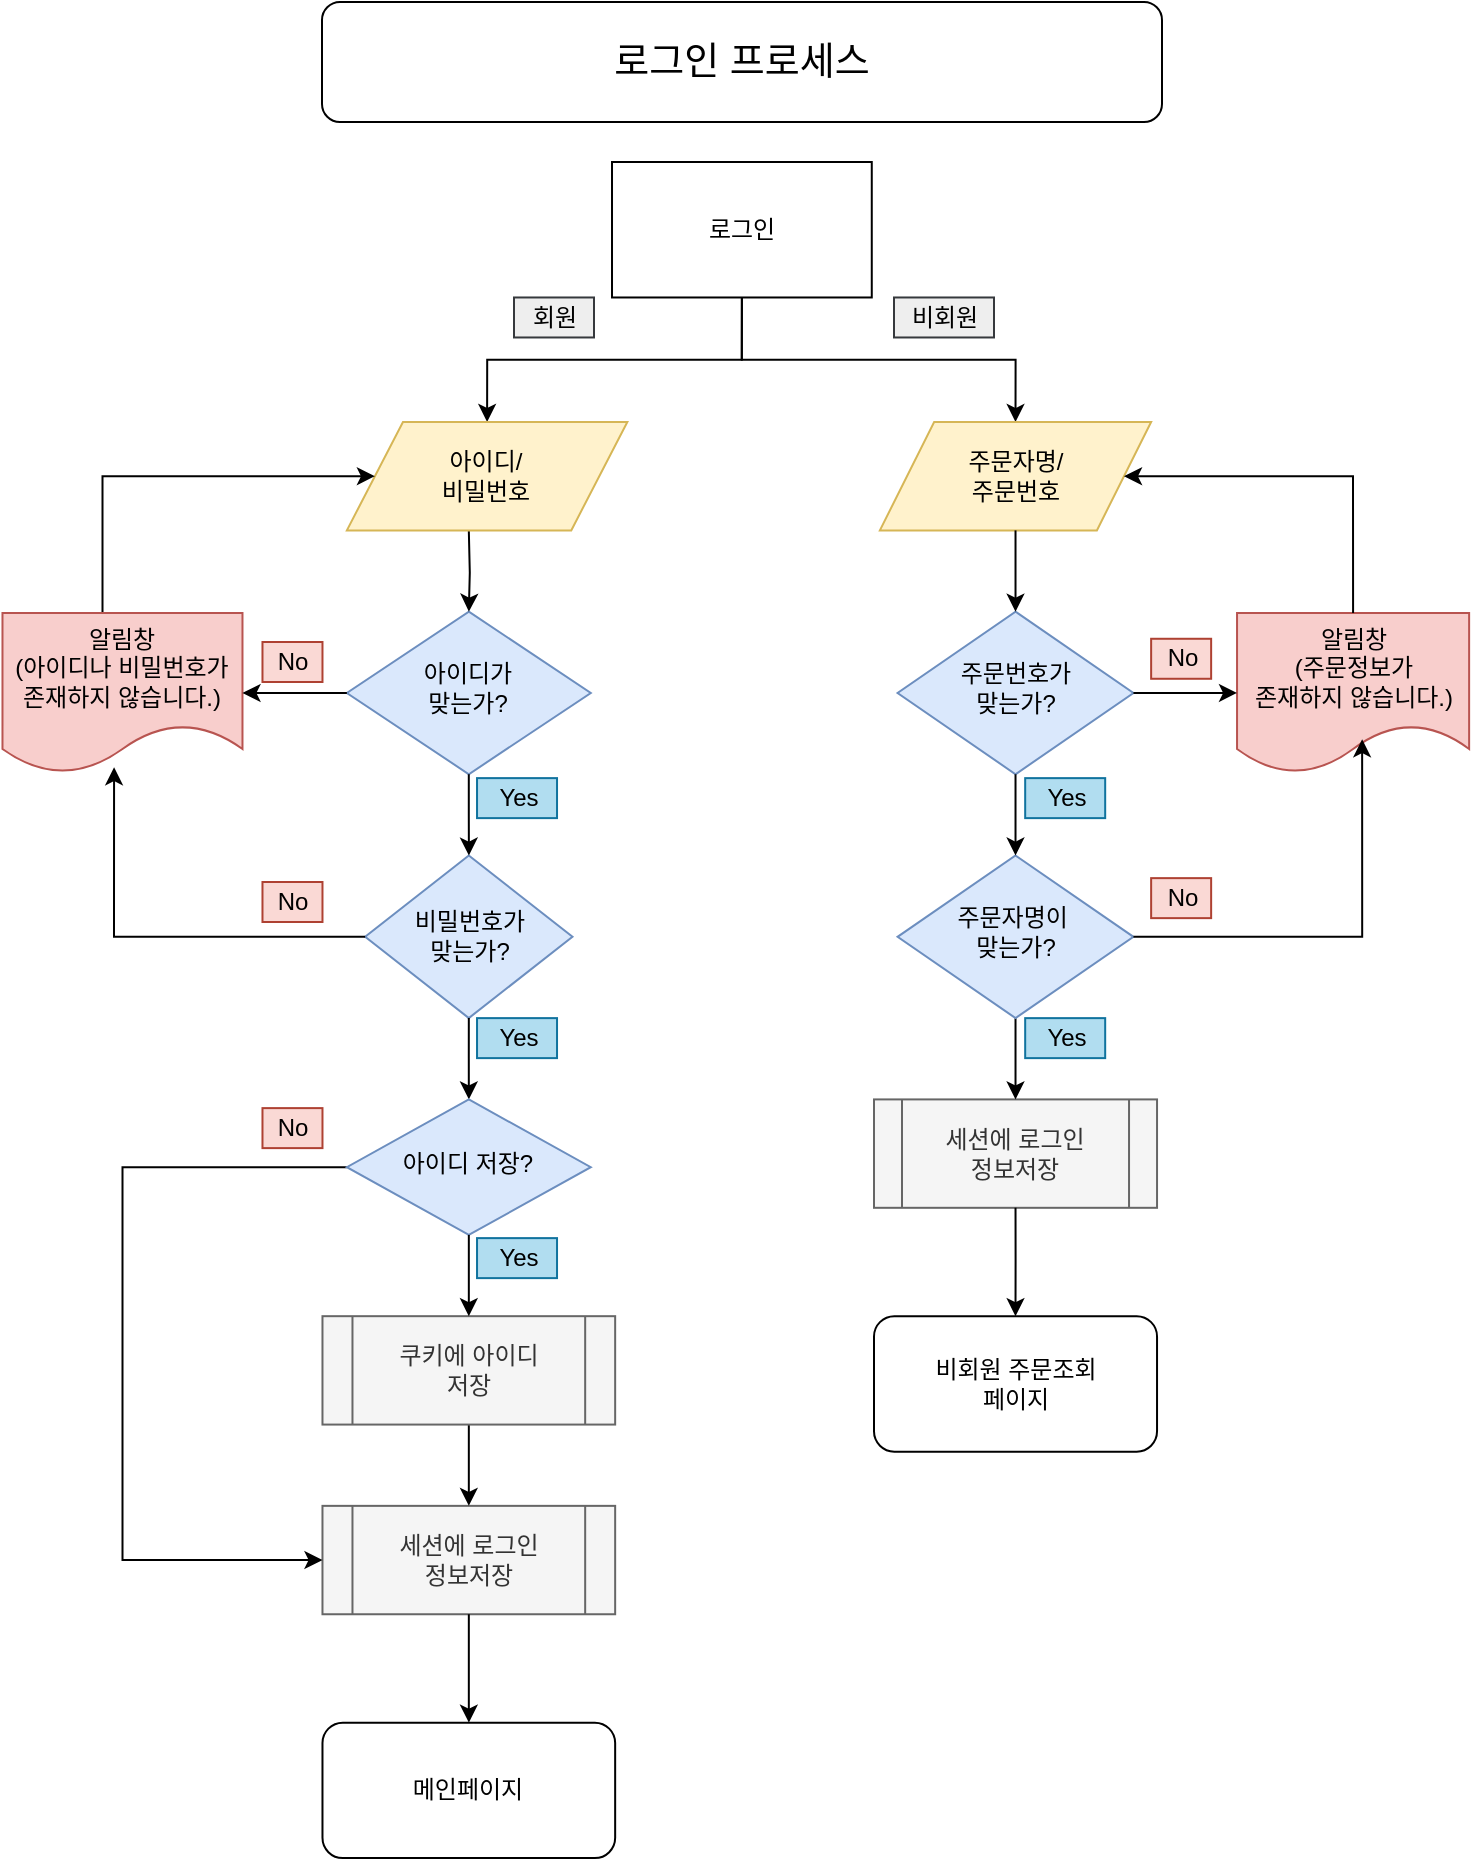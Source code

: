 <mxfile version="13.1.3" type="device" pages="13"><diagram id="dV4G6w_IFh6gmwjR_tsz" name="로그인"><mxGraphModel dx="988" dy="544" grid="1" gridSize="10" guides="1" tooltips="1" connect="1" arrows="1" fold="1" page="1" pageScale="1" pageWidth="827" pageHeight="1169" math="0" shadow="0"><root><mxCell id="_YjJPtq3lHnZTm5JqHA0-0"/><mxCell id="_YjJPtq3lHnZTm5JqHA0-1" parent="_YjJPtq3lHnZTm5JqHA0-0"/><mxCell id="sP83JAdyk5TaibrXOgMJ-0" value="&lt;font style=&quot;font-size: 19px&quot;&gt;로그인 프로세스&lt;/font&gt;" style="rounded=1;whiteSpace=wrap;html=1;" parent="_YjJPtq3lHnZTm5JqHA0-1" vertex="1"><mxGeometry x="204" y="30" width="420" height="60" as="geometry"/></mxCell><mxCell id="u0UpkivhSUb5XP9ps2ii-5" style="edgeStyle=orthogonalEdgeStyle;rounded=0;orthogonalLoop=1;jettySize=auto;html=1;exitX=0.5;exitY=1;exitDx=0;exitDy=0;entryX=0.5;entryY=0;entryDx=0;entryDy=0;" parent="_YjJPtq3lHnZTm5JqHA0-1" source="i4vhkQ8NfsYd-4tXQeoc-12" target="i4vhkQ8NfsYd-4tXQeoc-10" edge="1"><mxGeometry relative="1" as="geometry"/></mxCell><mxCell id="u0UpkivhSUb5XP9ps2ii-6" style="edgeStyle=orthogonalEdgeStyle;rounded=0;orthogonalLoop=1;jettySize=auto;html=1;exitX=0.5;exitY=1;exitDx=0;exitDy=0;entryX=0.5;entryY=0;entryDx=0;entryDy=0;" parent="_YjJPtq3lHnZTm5JqHA0-1" source="i4vhkQ8NfsYd-4tXQeoc-12" target="sP83JAdyk5TaibrXOgMJ-7" edge="1"><mxGeometry relative="1" as="geometry"/></mxCell><mxCell id="i4vhkQ8NfsYd-4tXQeoc-12" value="로그인" style="rounded=0;whiteSpace=wrap;html=1;" parent="_YjJPtq3lHnZTm5JqHA0-1" vertex="1"><mxGeometry x="349.003" y="110" width="129.878" height="67.742" as="geometry"/></mxCell><mxCell id="sP83JAdyk5TaibrXOgMJ-10" value="비회원" style="text;html=1;resizable=0;autosize=1;align=center;verticalAlign=middle;points=[];fillColor=#eeeeee;strokeColor=#36393d;rounded=0;" parent="_YjJPtq3lHnZTm5JqHA0-1" vertex="1"><mxGeometry x="489.999" y="177.742" width="50" height="20" as="geometry"/></mxCell><mxCell id="sP83JAdyk5TaibrXOgMJ-4" value="회원" style="text;html=1;resizable=0;autosize=1;align=center;verticalAlign=middle;points=[];fillColor=#eeeeee;strokeColor=#36393d;rounded=0;" parent="_YjJPtq3lHnZTm5JqHA0-1" vertex="1"><mxGeometry x="299.999" y="177.742" width="40" height="20" as="geometry"/></mxCell><mxCell id="h_Ha9o_nRiioNIcV_T3Z-8" value="" style="group" parent="_YjJPtq3lHnZTm5JqHA0-1" vertex="1" connectable="0"><mxGeometry x="44.24" y="239.995" width="312.441" height="718.065" as="geometry"/></mxCell><mxCell id="ZdMPEmEdx2v4xss_7CcI-0" value="Yes" style="text;html=1;resizable=0;autosize=1;align=center;verticalAlign=middle;points=[];fillColor=#b1ddf0;strokeColor=#10739e;rounded=0;" parent="h_Ha9o_nRiioNIcV_T3Z-8" vertex="1"><mxGeometry x="197.275" y="548.065" width="40" height="20" as="geometry"/></mxCell><mxCell id="i4vhkQ8NfsYd-4tXQeoc-0" value="아이디가 &lt;br&gt;맞는가?" style="rhombus;whiteSpace=wrap;html=1;shadow=0;fontFamily=Helvetica;fontSize=12;align=center;strokeWidth=1;spacing=6;spacingTop=-4;fillColor=#dae8fc;strokeColor=#6c8ebf;" parent="h_Ha9o_nRiioNIcV_T3Z-8" vertex="1"><mxGeometry x="172.197" y="94.839" width="121.951" height="81.29" as="geometry"/></mxCell><mxCell id="i4vhkQ8NfsYd-4tXQeoc-4" style="edgeStyle=orthogonalEdgeStyle;rounded=0;orthogonalLoop=1;jettySize=auto;html=1;exitX=0.5;exitY=1;exitDx=0;exitDy=0;entryX=0.5;entryY=0;entryDx=0;entryDy=0;" parent="h_Ha9o_nRiioNIcV_T3Z-8" target="i4vhkQ8NfsYd-4tXQeoc-0" edge="1"><mxGeometry relative="1" as="geometry"><mxPoint x="233.172" y="54.194" as="sourcePoint"/></mxGeometry></mxCell><mxCell id="i4vhkQ8NfsYd-4tXQeoc-5" value="비밀번호가&lt;br&gt;맞는가?" style="rhombus;whiteSpace=wrap;html=1;fillColor=#dae8fc;strokeColor=#6c8ebf;" parent="h_Ha9o_nRiioNIcV_T3Z-8" vertex="1"><mxGeometry x="181.343" y="216.774" width="103.659" height="81.29" as="geometry"/></mxCell><mxCell id="i4vhkQ8NfsYd-4tXQeoc-6" value="" style="edgeStyle=orthogonalEdgeStyle;rounded=0;orthogonalLoop=1;jettySize=auto;html=1;" parent="h_Ha9o_nRiioNIcV_T3Z-8" source="i4vhkQ8NfsYd-4tXQeoc-0" target="i4vhkQ8NfsYd-4tXQeoc-5" edge="1"><mxGeometry relative="1" as="geometry"/></mxCell><mxCell id="i4vhkQ8NfsYd-4tXQeoc-10" value="아이디/&lt;br&gt;비밀번호" style="shape=parallelogram;perimeter=parallelogramPerimeter;whiteSpace=wrap;html=1;fillColor=#fff2cc;strokeColor=#d6b656;" parent="h_Ha9o_nRiioNIcV_T3Z-8" vertex="1"><mxGeometry x="172.197" width="140.244" height="54.194" as="geometry"/></mxCell><mxCell id="sP83JAdyk5TaibrXOgMJ-1" value="세션에 로그인&lt;br&gt;정보저장" style="shape=process;whiteSpace=wrap;html=1;backgroundOutline=1;fillColor=#f5f5f5;strokeColor=#666666;fontColor=#333333;" parent="h_Ha9o_nRiioNIcV_T3Z-8" vertex="1"><mxGeometry x="160.002" y="541.935" width="146.341" height="54.194" as="geometry"/></mxCell><mxCell id="sP83JAdyk5TaibrXOgMJ-2" style="edgeStyle=orthogonalEdgeStyle;rounded=0;orthogonalLoop=1;jettySize=auto;html=1;exitX=0.5;exitY=1;exitDx=0;exitDy=0;" parent="h_Ha9o_nRiioNIcV_T3Z-8" source="i4vhkQ8NfsYd-4tXQeoc-5" edge="1"><mxGeometry relative="1" as="geometry"><mxPoint x="233.172" y="338.71" as="targetPoint"/></mxGeometry></mxCell><mxCell id="sP83JAdyk5TaibrXOgMJ-37" value="메인페이지" style="rounded=1;whiteSpace=wrap;html=1;" parent="h_Ha9o_nRiioNIcV_T3Z-8" vertex="1"><mxGeometry x="160.002" y="650.323" width="146.341" height="67.742" as="geometry"/></mxCell><mxCell id="sP83JAdyk5TaibrXOgMJ-38" style="edgeStyle=orthogonalEdgeStyle;rounded=0;orthogonalLoop=1;jettySize=auto;html=1;exitX=0.5;exitY=1;exitDx=0;exitDy=0;entryX=0.5;entryY=0;entryDx=0;entryDy=0;" parent="h_Ha9o_nRiioNIcV_T3Z-8" source="sP83JAdyk5TaibrXOgMJ-1" target="sP83JAdyk5TaibrXOgMJ-37" edge="1"><mxGeometry relative="1" as="geometry"/></mxCell><mxCell id="h_Ha9o_nRiioNIcV_T3Z-7" style="edgeStyle=orthogonalEdgeStyle;rounded=0;orthogonalLoop=1;jettySize=auto;html=1;exitX=0;exitY=0.5;exitDx=0;exitDy=0;entryX=0;entryY=0.5;entryDx=0;entryDy=0;" parent="h_Ha9o_nRiioNIcV_T3Z-8" source="sP83JAdyk5TaibrXOgMJ-41" target="sP83JAdyk5TaibrXOgMJ-1" edge="1"><mxGeometry relative="1" as="geometry"><Array as="points"><mxPoint x="60" y="373.005"/><mxPoint x="60" y="569.005"/></Array></mxGeometry></mxCell><mxCell id="sP83JAdyk5TaibrXOgMJ-41" value="아이디 저장?" style="rhombus;whiteSpace=wrap;html=1;shadow=0;fontFamily=Helvetica;fontSize=12;align=center;strokeWidth=1;spacing=6;spacingTop=-4;fillColor=#dae8fc;strokeColor=#6c8ebf;" parent="h_Ha9o_nRiioNIcV_T3Z-8" vertex="1"><mxGeometry x="172.197" y="338.71" width="121.951" height="67.742" as="geometry"/></mxCell><mxCell id="sP83JAdyk5TaibrXOgMJ-46" style="edgeStyle=orthogonalEdgeStyle;rounded=0;orthogonalLoop=1;jettySize=auto;html=1;exitX=0.5;exitY=1;exitDx=0;exitDy=0;entryX=0.5;entryY=0;entryDx=0;entryDy=0;" parent="h_Ha9o_nRiioNIcV_T3Z-8" source="sP83JAdyk5TaibrXOgMJ-44" target="sP83JAdyk5TaibrXOgMJ-1" edge="1"><mxGeometry relative="1" as="geometry"/></mxCell><mxCell id="sP83JAdyk5TaibrXOgMJ-44" value="쿠키에 아이디 &lt;br&gt;저장" style="shape=process;whiteSpace=wrap;html=1;backgroundOutline=1;fillColor=#f5f5f5;strokeColor=#666666;fontColor=#333333;" parent="h_Ha9o_nRiioNIcV_T3Z-8" vertex="1"><mxGeometry x="160.002" y="447.097" width="146.341" height="54.194" as="geometry"/></mxCell><mxCell id="sP83JAdyk5TaibrXOgMJ-45" style="edgeStyle=orthogonalEdgeStyle;rounded=0;orthogonalLoop=1;jettySize=auto;html=1;exitX=0.5;exitY=1;exitDx=0;exitDy=0;entryX=0.5;entryY=0;entryDx=0;entryDy=0;" parent="h_Ha9o_nRiioNIcV_T3Z-8" source="sP83JAdyk5TaibrXOgMJ-41" target="sP83JAdyk5TaibrXOgMJ-44" edge="1"><mxGeometry relative="1" as="geometry"/></mxCell><mxCell id="h_Ha9o_nRiioNIcV_T3Z-6" style="edgeStyle=orthogonalEdgeStyle;rounded=0;orthogonalLoop=1;jettySize=auto;html=1;exitX=0.5;exitY=0;exitDx=0;exitDy=0;entryX=0;entryY=0.5;entryDx=0;entryDy=0;" parent="h_Ha9o_nRiioNIcV_T3Z-8" source="bW9ivqwM8cA7vCOPgskv-0" target="i4vhkQ8NfsYd-4tXQeoc-10" edge="1"><mxGeometry relative="1" as="geometry"><Array as="points"><mxPoint x="50" y="27.005"/></Array></mxGeometry></mxCell><mxCell id="bW9ivqwM8cA7vCOPgskv-0" value="&lt;span&gt;알림창&lt;br&gt;(아이디나 비밀번호가 존재하지 않습니다.)&lt;/span&gt;" style="shape=document;whiteSpace=wrap;html=1;boundedLbl=1;rounded=1;glass=0;comic=0;fillColor=#f8cecc;strokeColor=#b85450;" parent="h_Ha9o_nRiioNIcV_T3Z-8" vertex="1"><mxGeometry y="95.485" width="120" height="80" as="geometry"/></mxCell><mxCell id="h_Ha9o_nRiioNIcV_T3Z-4" style="edgeStyle=orthogonalEdgeStyle;rounded=0;orthogonalLoop=1;jettySize=auto;html=1;exitX=0;exitY=0.5;exitDx=0;exitDy=0;entryX=1;entryY=0.5;entryDx=0;entryDy=0;" parent="h_Ha9o_nRiioNIcV_T3Z-8" source="i4vhkQ8NfsYd-4tXQeoc-0" target="bW9ivqwM8cA7vCOPgskv-0" edge="1"><mxGeometry relative="1" as="geometry"/></mxCell><mxCell id="8qE_Lm7TeRhX5y5UApse-1" value="No" style="text;html=1;resizable=0;autosize=1;align=center;verticalAlign=middle;points=[];fillColor=#fad9d5;strokeColor=#ae4132;rounded=0;" parent="h_Ha9o_nRiioNIcV_T3Z-8" vertex="1"><mxGeometry x="130.002" y="110.007" width="30" height="20" as="geometry"/></mxCell><mxCell id="8qE_Lm7TeRhX5y5UApse-3" value="No" style="text;html=1;resizable=0;autosize=1;align=center;verticalAlign=middle;points=[];fillColor=#fad9d5;strokeColor=#ae4132;rounded=0;" parent="h_Ha9o_nRiioNIcV_T3Z-8" vertex="1"><mxGeometry x="130.002" y="230.007" width="30" height="20" as="geometry"/></mxCell><mxCell id="8qE_Lm7TeRhX5y5UApse-4" value="Yes" style="text;html=1;resizable=0;autosize=1;align=center;verticalAlign=middle;points=[];fillColor=#b1ddf0;strokeColor=#10739e;rounded=0;" parent="h_Ha9o_nRiioNIcV_T3Z-8" vertex="1"><mxGeometry x="237.275" y="178.065" width="40" height="20" as="geometry"/></mxCell><mxCell id="8qE_Lm7TeRhX5y5UApse-6" value="Yes" style="text;html=1;resizable=0;autosize=1;align=center;verticalAlign=middle;points=[];fillColor=#b1ddf0;strokeColor=#10739e;rounded=0;" parent="h_Ha9o_nRiioNIcV_T3Z-8" vertex="1"><mxGeometry x="237.275" y="298.065" width="40" height="20" as="geometry"/></mxCell><mxCell id="8qE_Lm7TeRhX5y5UApse-7" value="No" style="text;html=1;resizable=0;autosize=1;align=center;verticalAlign=middle;points=[];fillColor=#fad9d5;strokeColor=#ae4132;rounded=0;" parent="h_Ha9o_nRiioNIcV_T3Z-8" vertex="1"><mxGeometry x="130.002" y="343.067" width="30" height="20" as="geometry"/></mxCell><mxCell id="8qE_Lm7TeRhX5y5UApse-8" value="Yes" style="text;html=1;resizable=0;autosize=1;align=center;verticalAlign=middle;points=[];fillColor=#b1ddf0;strokeColor=#10739e;rounded=0;" parent="h_Ha9o_nRiioNIcV_T3Z-8" vertex="1"><mxGeometry x="237.275" y="408.065" width="40" height="20" as="geometry"/></mxCell><mxCell id="h_Ha9o_nRiioNIcV_T3Z-5" style="edgeStyle=orthogonalEdgeStyle;rounded=0;orthogonalLoop=1;jettySize=auto;html=1;exitX=0;exitY=0.5;exitDx=0;exitDy=0;entryX=0.465;entryY=0.964;entryDx=0;entryDy=0;entryPerimeter=0;" parent="h_Ha9o_nRiioNIcV_T3Z-8" source="i4vhkQ8NfsYd-4tXQeoc-5" target="bW9ivqwM8cA7vCOPgskv-0" edge="1"><mxGeometry relative="1" as="geometry"/></mxCell><mxCell id="u0UpkivhSUb5XP9ps2ii-4" value="" style="group" parent="_YjJPtq3lHnZTm5JqHA0-1" vertex="1" connectable="0"><mxGeometry x="479.998" y="240" width="297.567" height="514.84" as="geometry"/></mxCell><mxCell id="sP83JAdyk5TaibrXOgMJ-19" value="세션에 로그인&lt;br&gt;정보저장" style="shape=process;whiteSpace=wrap;html=1;backgroundOutline=1;fillColor=#f5f5f5;strokeColor=#666666;fontColor=#333333;" parent="u0UpkivhSUb5XP9ps2ii-4" vertex="1"><mxGeometry y="338.711" width="141.521" height="54.194" as="geometry"/></mxCell><mxCell id="sP83JAdyk5TaibrXOgMJ-35" value="비회원 주문조회&lt;br&gt;페이지" style="rounded=1;whiteSpace=wrap;html=1;" parent="u0UpkivhSUb5XP9ps2ii-4" vertex="1"><mxGeometry y="447.098" width="141.521" height="67.742" as="geometry"/></mxCell><mxCell id="sP83JAdyk5TaibrXOgMJ-36" style="edgeStyle=orthogonalEdgeStyle;rounded=0;orthogonalLoop=1;jettySize=auto;html=1;exitX=0.5;exitY=1;exitDx=0;exitDy=0;" parent="u0UpkivhSUb5XP9ps2ii-4" source="sP83JAdyk5TaibrXOgMJ-19" target="sP83JAdyk5TaibrXOgMJ-35" edge="1"><mxGeometry relative="1" as="geometry"/></mxCell><mxCell id="sP83JAdyk5TaibrXOgMJ-20" style="edgeStyle=orthogonalEdgeStyle;rounded=0;orthogonalLoop=1;jettySize=auto;html=1;exitX=0.5;exitY=1;exitDx=0;exitDy=0;entryX=0.5;entryY=0;entryDx=0;entryDy=0;" parent="u0UpkivhSUb5XP9ps2ii-4" source="sP83JAdyk5TaibrXOgMJ-16" target="sP83JAdyk5TaibrXOgMJ-19" edge="1"><mxGeometry relative="1" as="geometry"/></mxCell><mxCell id="sP83JAdyk5TaibrXOgMJ-7" value="주문자명/&lt;br&gt;주문번호" style="shape=parallelogram;perimeter=parallelogramPerimeter;whiteSpace=wrap;html=1;fillColor=#fff2cc;strokeColor=#d6b656;" parent="u0UpkivhSUb5XP9ps2ii-4" vertex="1"><mxGeometry x="2.948" width="135.624" height="54.194" as="geometry"/></mxCell><mxCell id="sP83JAdyk5TaibrXOgMJ-14" value="주문번호가 &lt;br&gt;맞는가?" style="rhombus;whiteSpace=wrap;html=1;shadow=0;fontFamily=Helvetica;fontSize=12;align=center;strokeWidth=1;spacing=6;spacingTop=-4;fillColor=#dae8fc;strokeColor=#6c8ebf;" parent="u0UpkivhSUb5XP9ps2ii-4" vertex="1"><mxGeometry x="11.793" y="94.839" width="117.934" height="81.291" as="geometry"/></mxCell><mxCell id="sP83JAdyk5TaibrXOgMJ-15" style="edgeStyle=orthogonalEdgeStyle;rounded=0;orthogonalLoop=1;jettySize=auto;html=1;exitX=0.5;exitY=1;exitDx=0;exitDy=0;entryX=0.5;entryY=0;entryDx=0;entryDy=0;" parent="u0UpkivhSUb5XP9ps2ii-4" source="sP83JAdyk5TaibrXOgMJ-7" target="sP83JAdyk5TaibrXOgMJ-14" edge="1"><mxGeometry relative="1" as="geometry"/></mxCell><mxCell id="sP83JAdyk5TaibrXOgMJ-16" value="주문자명이&amp;nbsp;&lt;br&gt;맞는가?" style="rhombus;whiteSpace=wrap;html=1;shadow=0;fontFamily=Helvetica;fontSize=12;align=center;strokeWidth=1;spacing=6;spacingTop=-4;fillColor=#dae8fc;strokeColor=#6c8ebf;" parent="u0UpkivhSUb5XP9ps2ii-4" vertex="1"><mxGeometry x="11.793" y="216.775" width="117.934" height="81.291" as="geometry"/></mxCell><mxCell id="sP83JAdyk5TaibrXOgMJ-17" style="edgeStyle=orthogonalEdgeStyle;rounded=0;orthogonalLoop=1;jettySize=auto;html=1;exitX=0.5;exitY=1;exitDx=0;exitDy=0;entryX=0.5;entryY=0;entryDx=0;entryDy=0;" parent="u0UpkivhSUb5XP9ps2ii-4" source="sP83JAdyk5TaibrXOgMJ-14" target="sP83JAdyk5TaibrXOgMJ-16" edge="1"><mxGeometry relative="1" as="geometry"/></mxCell><mxCell id="woRDXj5lwYfP0TpGC7K4-0" value="No" style="text;html=1;resizable=0;autosize=1;align=center;verticalAlign=middle;points=[];fillColor=#fad9d5;strokeColor=#ae4132;rounded=0;" parent="u0UpkivhSUb5XP9ps2ii-4" vertex="1"><mxGeometry x="138.57" y="108.387" width="30" height="20" as="geometry"/></mxCell><mxCell id="8qE_Lm7TeRhX5y5UApse-0" value="Yes" style="text;html=1;resizable=0;autosize=1;align=center;verticalAlign=middle;points=[];fillColor=#b1ddf0;strokeColor=#10739e;rounded=0;" parent="u0UpkivhSUb5XP9ps2ii-4" vertex="1"><mxGeometry x="75.592" y="178.065" width="40" height="20" as="geometry"/></mxCell><mxCell id="8qE_Lm7TeRhX5y5UApse-2" value="No" style="text;html=1;resizable=0;autosize=1;align=center;verticalAlign=middle;points=[];fillColor=#fad9d5;strokeColor=#ae4132;rounded=0;" parent="u0UpkivhSUb5XP9ps2ii-4" vertex="1"><mxGeometry x="138.57" y="228.068" width="30" height="20" as="geometry"/></mxCell><mxCell id="8qE_Lm7TeRhX5y5UApse-5" value="Yes" style="text;html=1;resizable=0;autosize=1;align=center;verticalAlign=middle;points=[];fillColor=#b1ddf0;strokeColor=#10739e;rounded=0;" parent="u0UpkivhSUb5XP9ps2ii-4" vertex="1"><mxGeometry x="75.592" y="298.065" width="40" height="20" as="geometry"/></mxCell><mxCell id="h_Ha9o_nRiioNIcV_T3Z-3" value="" style="group" parent="u0UpkivhSUb5XP9ps2ii-4" vertex="1" connectable="0"><mxGeometry x="181.521" y="95.485" width="116.047" height="80.0" as="geometry"/></mxCell><mxCell id="bW9ivqwM8cA7vCOPgskv-46" value="&lt;span&gt;알림창&lt;br&gt;(주문정보가 &lt;br&gt;존재하지 않습니다.)&lt;/span&gt;" style="shape=document;whiteSpace=wrap;html=1;boundedLbl=1;rounded=1;glass=0;comic=0;fillColor=#f8cecc;strokeColor=#b85450;" parent="h_Ha9o_nRiioNIcV_T3Z-3" vertex="1"><mxGeometry width="116.047" height="80.0" as="geometry"/></mxCell><mxCell id="u0UpkivhSUb5XP9ps2ii-1" style="edgeStyle=orthogonalEdgeStyle;rounded=0;orthogonalLoop=1;jettySize=auto;html=1;exitX=1;exitY=0.5;exitDx=0;exitDy=0;entryX=0;entryY=0.5;entryDx=0;entryDy=0;" parent="u0UpkivhSUb5XP9ps2ii-4" source="sP83JAdyk5TaibrXOgMJ-14" target="bW9ivqwM8cA7vCOPgskv-46" edge="1"><mxGeometry relative="1" as="geometry"/></mxCell><mxCell id="u0UpkivhSUb5XP9ps2ii-3" style="edgeStyle=orthogonalEdgeStyle;rounded=0;orthogonalLoop=1;jettySize=auto;html=1;exitX=1;exitY=0.5;exitDx=0;exitDy=0;entryX=0.539;entryY=0.789;entryDx=0;entryDy=0;entryPerimeter=0;" parent="u0UpkivhSUb5XP9ps2ii-4" source="sP83JAdyk5TaibrXOgMJ-16" target="bW9ivqwM8cA7vCOPgskv-46" edge="1"><mxGeometry relative="1" as="geometry"/></mxCell><mxCell id="u0UpkivhSUb5XP9ps2ii-7" style="edgeStyle=orthogonalEdgeStyle;rounded=0;orthogonalLoop=1;jettySize=auto;html=1;exitX=0.5;exitY=0;exitDx=0;exitDy=0;entryX=1;entryY=0.5;entryDx=0;entryDy=0;" parent="u0UpkivhSUb5XP9ps2ii-4" source="bW9ivqwM8cA7vCOPgskv-46" target="sP83JAdyk5TaibrXOgMJ-7" edge="1"><mxGeometry relative="1" as="geometry"><Array as="points"><mxPoint x="240" y="27"/></Array></mxGeometry></mxCell></root></mxGraphModel></diagram><diagram id="C5RBs43oDa-KdzZeNtuy" name="상품구매1"><mxGraphModel dx="988" dy="544" grid="1" gridSize="10" guides="1" tooltips="1" connect="1" arrows="1" fold="1" page="1" pageScale="1" pageWidth="827" pageHeight="1169" math="0" shadow="0"><root><mxCell id="WIyWlLk6GJQsqaUBKTNV-0"/><mxCell id="WIyWlLk6GJQsqaUBKTNV-1" parent="WIyWlLk6GJQsqaUBKTNV-0"/><mxCell id="DRXmz1YJ2X9ACFPMJcer-30" value="&lt;font style=&quot;font-size: 19px&quot;&gt;상품구매 프로세스&lt;/font&gt;" style="rounded=1;whiteSpace=wrap;html=1;" parent="WIyWlLk6GJQsqaUBKTNV-1" vertex="1"><mxGeometry x="204" y="30" width="420" height="60" as="geometry"/></mxCell><mxCell id="4PuCd4cBH9oKLA6d_Y_p-34" value="1" style="ellipse;whiteSpace=wrap;html=1;aspect=fixed;fillColor=#60a917;strokeColor=#2D7600;fontColor=#ffffff;" parent="WIyWlLk6GJQsqaUBKTNV-1" vertex="1"><mxGeometry x="379" y="1070" width="50" height="50" as="geometry"/></mxCell><mxCell id="4PuCd4cBH9oKLA6d_Y_p-35" style="edgeStyle=orthogonalEdgeStyle;rounded=0;orthogonalLoop=1;jettySize=auto;html=1;exitX=0.5;exitY=1;exitDx=0;exitDy=0;entryX=0.5;entryY=0;entryDx=0;entryDy=0;" parent="WIyWlLk6GJQsqaUBKTNV-1" source="4PuCd4cBH9oKLA6d_Y_p-26" target="4PuCd4cBH9oKLA6d_Y_p-34" edge="1"><mxGeometry relative="1" as="geometry"/></mxCell><mxCell id="gIrwutze4Dr5MqEWCesO-9" style="edgeStyle=orthogonalEdgeStyle;rounded=0;orthogonalLoop=1;jettySize=auto;html=1;exitX=0.5;exitY=1;exitDx=0;exitDy=0;entryX=0.443;entryY=-0.004;entryDx=0;entryDy=0;entryPerimeter=0;endArrow=classic;endFill=1;" parent="WIyWlLk6GJQsqaUBKTNV-1" source="DRXmz1YJ2X9ACFPMJcer-23" target="DRXmz1YJ2X9ACFPMJcer-24" edge="1"><mxGeometry relative="1" as="geometry"><Array as="points"><mxPoint x="327" y="165"/></Array></mxGeometry></mxCell><mxCell id="DRXmz1YJ2X9ACFPMJcer-23" value="1차카테고리선택" style="rounded=1;whiteSpace=wrap;html=1;" parent="WIyWlLk6GJQsqaUBKTNV-1" vertex="1"><mxGeometry x="274" y="120" width="120" height="45" as="geometry"/></mxCell><mxCell id="DRXmz1YJ2X9ACFPMJcer-25" value="상품검색" style="rounded=1;whiteSpace=wrap;html=1;" parent="WIyWlLk6GJQsqaUBKTNV-1" vertex="1"><mxGeometry x="424" y="120" width="120" height="45" as="geometry"/></mxCell><mxCell id="DRXmz1YJ2X9ACFPMJcer-31" value="상품상세페이지 접속" style="rounded=1;whiteSpace=wrap;html=1;" parent="WIyWlLk6GJQsqaUBKTNV-1" vertex="1"><mxGeometry x="424" y="300" width="120" height="50" as="geometry"/></mxCell><mxCell id="DRXmz1YJ2X9ACFPMJcer-33" style="edgeStyle=orthogonalEdgeStyle;rounded=0;orthogonalLoop=1;jettySize=auto;html=1;exitX=0.5;exitY=1;exitDx=0;exitDy=0;" parent="WIyWlLk6GJQsqaUBKTNV-1" source="DRXmz1YJ2X9ACFPMJcer-25" target="DRXmz1YJ2X9ACFPMJcer-31" edge="1"><mxGeometry relative="1" as="geometry"/></mxCell><mxCell id="DRXmz1YJ2X9ACFPMJcer-32" style="edgeStyle=orthogonalEdgeStyle;rounded=0;orthogonalLoop=1;jettySize=auto;html=1;exitX=0.5;exitY=1;exitDx=0;exitDy=0;entryX=0;entryY=0.5;entryDx=0;entryDy=0;" parent="WIyWlLk6GJQsqaUBKTNV-1" source="DRXmz1YJ2X9ACFPMJcer-24" target="DRXmz1YJ2X9ACFPMJcer-31" edge="1"><mxGeometry relative="1" as="geometry"><Array as="points"><mxPoint x="330" y="245"/><mxPoint x="330" y="325"/></Array></mxGeometry></mxCell><mxCell id="DRXmz1YJ2X9ACFPMJcer-24" value="2차카테고리선택" style="rounded=1;whiteSpace=wrap;html=1;" parent="WIyWlLk6GJQsqaUBKTNV-1" vertex="1"><mxGeometry x="274" y="200" width="120" height="45" as="geometry"/></mxCell><mxCell id="22Gn0Uf6lBcIO9rsrbjR-10" style="edgeStyle=orthogonalEdgeStyle;rounded=0;orthogonalLoop=1;jettySize=auto;html=1;exitX=0.5;exitY=1;exitDx=0;exitDy=0;entryX=0;entryY=0.5;entryDx=0;entryDy=0;dashed=1;" parent="WIyWlLk6GJQsqaUBKTNV-1" source="DRXmz1YJ2X9ACFPMJcer-36" target="4PuCd4cBH9oKLA6d_Y_p-26" edge="1"><mxGeometry relative="1" as="geometry"/></mxCell><mxCell id="DRXmz1YJ2X9ACFPMJcer-36" value="바로구매" style="rounded=1;whiteSpace=wrap;html=1;" parent="WIyWlLk6GJQsqaUBKTNV-1" vertex="1"><mxGeometry x="84" y="440" width="120" height="50" as="geometry"/></mxCell><mxCell id="4PuCd4cBH9oKLA6d_Y_p-23" style="edgeStyle=orthogonalEdgeStyle;rounded=0;orthogonalLoop=1;jettySize=auto;html=1;exitX=1;exitY=0.5;exitDx=0;exitDy=0;endArrow=none;endFill=0;" parent="WIyWlLk6GJQsqaUBKTNV-1" source="DRXmz1YJ2X9ACFPMJcer-39" edge="1"><mxGeometry relative="1" as="geometry"><mxPoint x="750" y="545" as="targetPoint"/></mxGeometry></mxCell><mxCell id="gIrwutze4Dr5MqEWCesO-3" style="edgeStyle=orthogonalEdgeStyle;rounded=0;orthogonalLoop=1;jettySize=auto;html=1;exitX=0.5;exitY=1;exitDx=0;exitDy=0;endArrow=classic;endFill=1;" parent="WIyWlLk6GJQsqaUBKTNV-1" source="DRXmz1YJ2X9ACFPMJcer-39" target="9JKlWxsC6fSp8cGC0nPr-0" edge="1"><mxGeometry relative="1" as="geometry"/></mxCell><mxCell id="DRXmz1YJ2X9ACFPMJcer-39" value="회원인가?" style="rhombus;whiteSpace=wrap;html=1;fillColor=#dae8fc;strokeColor=#6c8ebf;" parent="WIyWlLk6GJQsqaUBKTNV-1" vertex="1"><mxGeometry x="574" y="520" width="120" height="50" as="geometry"/></mxCell><mxCell id="DRXmz1YJ2X9ACFPMJcer-40" style="edgeStyle=orthogonalEdgeStyle;rounded=0;orthogonalLoop=1;jettySize=auto;html=1;exitX=0.5;exitY=1;exitDx=0;exitDy=0;entryX=0.5;entryY=0;entryDx=0;entryDy=0;" parent="WIyWlLk6GJQsqaUBKTNV-1" target="DRXmz1YJ2X9ACFPMJcer-39" edge="1"><mxGeometry relative="1" as="geometry"><mxPoint x="634" y="490" as="sourcePoint"/></mxGeometry></mxCell><mxCell id="DRXmz1YJ2X9ACFPMJcer-54" style="edgeStyle=orthogonalEdgeStyle;rounded=0;orthogonalLoop=1;jettySize=auto;html=1;exitX=1;exitY=0.5;exitDx=0;exitDy=0;entryX=0.5;entryY=0;entryDx=0;entryDy=0;" parent="WIyWlLk6GJQsqaUBKTNV-1" source="DRXmz1YJ2X9ACFPMJcer-49" edge="1"><mxGeometry relative="1" as="geometry"><mxPoint x="634" y="440" as="targetPoint"/></mxGeometry></mxCell><mxCell id="PXxcmWJ0YYs5Zz9bphTn-0" style="edgeStyle=orthogonalEdgeStyle;rounded=0;orthogonalLoop=1;jettySize=auto;html=1;entryX=0.5;entryY=0;entryDx=0;entryDy=0;" parent="WIyWlLk6GJQsqaUBKTNV-1" source="DRXmz1YJ2X9ACFPMJcer-49" edge="1"><mxGeometry relative="1" as="geometry"><mxPoint x="464" y="440" as="targetPoint"/><Array as="points"><mxPoint x="464" y="430"/><mxPoint x="464" y="430"/></Array></mxGeometry></mxCell><mxCell id="A7NRPEaw-_bDWaNxXQxx-0" style="edgeStyle=orthogonalEdgeStyle;rounded=0;orthogonalLoop=1;jettySize=auto;html=1;exitX=0;exitY=0.5;exitDx=0;exitDy=0;entryX=0.5;entryY=0;entryDx=0;entryDy=0;endArrow=classic;endFill=1;dashed=1;" parent="WIyWlLk6GJQsqaUBKTNV-1" source="DRXmz1YJ2X9ACFPMJcer-49" target="DRXmz1YJ2X9ACFPMJcer-36" edge="1"><mxGeometry relative="1" as="geometry"/></mxCell><mxCell id="DRXmz1YJ2X9ACFPMJcer-49" value="수량선택" style="shape=parallelogram;perimeter=parallelogramPerimeter;whiteSpace=wrap;html=1;fillColor=#fff2cc;strokeColor=#d6b656;" parent="WIyWlLk6GJQsqaUBKTNV-1" vertex="1"><mxGeometry x="414" y="370" width="120" height="50" as="geometry"/></mxCell><mxCell id="DRXmz1YJ2X9ACFPMJcer-50" style="edgeStyle=orthogonalEdgeStyle;rounded=0;orthogonalLoop=1;jettySize=auto;html=1;exitX=0.5;exitY=1;exitDx=0;exitDy=0;entryX=0.575;entryY=-0.06;entryDx=0;entryDy=0;entryPerimeter=0;" parent="WIyWlLk6GJQsqaUBKTNV-1" source="DRXmz1YJ2X9ACFPMJcer-31" target="DRXmz1YJ2X9ACFPMJcer-49" edge="1"><mxGeometry relative="1" as="geometry"/></mxCell><mxCell id="DRXmz1YJ2X9ACFPMJcer-57" value="회원인가?" style="rhombus;whiteSpace=wrap;html=1;fillColor=#dae8fc;strokeColor=#6c8ebf;" parent="WIyWlLk6GJQsqaUBKTNV-1" vertex="1"><mxGeometry x="404" y="520" width="120" height="50" as="geometry"/></mxCell><mxCell id="DRXmz1YJ2X9ACFPMJcer-58" style="edgeStyle=orthogonalEdgeStyle;rounded=0;orthogonalLoop=1;jettySize=auto;html=1;exitX=0.5;exitY=1;exitDx=0;exitDy=0;entryX=0.5;entryY=0;entryDx=0;entryDy=0;" parent="WIyWlLk6GJQsqaUBKTNV-1" target="DRXmz1YJ2X9ACFPMJcer-57" edge="1"><mxGeometry relative="1" as="geometry"><mxPoint x="464" y="490" as="sourcePoint"/></mxGeometry></mxCell><mxCell id="22Gn0Uf6lBcIO9rsrbjR-12" style="edgeStyle=orthogonalEdgeStyle;rounded=0;orthogonalLoop=1;jettySize=auto;html=1;exitX=0.5;exitY=1;exitDx=0;exitDy=0;" parent="WIyWlLk6GJQsqaUBKTNV-1" source="x0aoeveqa5u7P-dYJHvu-0" edge="1"><mxGeometry relative="1" as="geometry"><mxPoint x="634" y="920" as="targetPoint"/><Array as="points"><mxPoint x="634" y="870"/><mxPoint x="634" y="870"/></Array></mxGeometry></mxCell><mxCell id="x0aoeveqa5u7P-dYJHvu-0" value="위시리스트 &lt;br&gt;페이지 이동" style="rounded=1;whiteSpace=wrap;html=1;" parent="WIyWlLk6GJQsqaUBKTNV-1" vertex="1"><mxGeometry x="585" y="820" width="100" height="50" as="geometry"/></mxCell><mxCell id="x0aoeveqa5u7P-dYJHvu-2" value="섹션저장" style="shape=process;whiteSpace=wrap;html=1;backgroundOutline=1;fillColor=#f5f5f5;strokeColor=#666666;fontColor=#333333;" parent="WIyWlLk6GJQsqaUBKTNV-1" vertex="1"><mxGeometry x="260" y="527.5" width="90" height="35" as="geometry"/></mxCell><mxCell id="x0aoeveqa5u7P-dYJHvu-11" style="edgeStyle=orthogonalEdgeStyle;rounded=0;orthogonalLoop=1;jettySize=auto;html=1;exitX=0;exitY=0.5;exitDx=0;exitDy=0;entryX=1;entryY=0.5;entryDx=0;entryDy=0;" parent="WIyWlLk6GJQsqaUBKTNV-1" source="DRXmz1YJ2X9ACFPMJcer-57" target="x0aoeveqa5u7P-dYJHvu-2" edge="1"><mxGeometry relative="1" as="geometry"/></mxCell><mxCell id="x0aoeveqa5u7P-dYJHvu-3" value="DB저장" style="shape=process;whiteSpace=wrap;html=1;backgroundOutline=1;fillColor=#f5f5f5;strokeColor=#666666;fontColor=#333333;" parent="WIyWlLk6GJQsqaUBKTNV-1" vertex="1"><mxGeometry x="419" y="610" width="90" height="35" as="geometry"/></mxCell><mxCell id="x0aoeveqa5u7P-dYJHvu-4" style="edgeStyle=orthogonalEdgeStyle;rounded=0;orthogonalLoop=1;jettySize=auto;html=1;exitX=0.5;exitY=1;exitDx=0;exitDy=0;entryX=0.5;entryY=0;entryDx=0;entryDy=0;" parent="WIyWlLk6GJQsqaUBKTNV-1" source="DRXmz1YJ2X9ACFPMJcer-57" target="x0aoeveqa5u7P-dYJHvu-3" edge="1"><mxGeometry relative="1" as="geometry"/></mxCell><mxCell id="4PuCd4cBH9oKLA6d_Y_p-25" style="edgeStyle=orthogonalEdgeStyle;rounded=0;orthogonalLoop=1;jettySize=auto;html=1;exitX=0.5;exitY=1;exitDx=0;exitDy=0;" parent="WIyWlLk6GJQsqaUBKTNV-1" source="x0aoeveqa5u7P-dYJHvu-2" edge="1"><mxGeometry relative="1" as="geometry"><mxPoint x="464" y="700" as="targetPoint"/><Array as="points"><mxPoint x="305" y="670"/><mxPoint x="464" y="670"/></Array></mxGeometry></mxCell><mxCell id="4PuCd4cBH9oKLA6d_Y_p-24" style="edgeStyle=orthogonalEdgeStyle;rounded=0;orthogonalLoop=1;jettySize=auto;html=1;exitX=0.5;exitY=1;exitDx=0;exitDy=0;entryX=0.5;entryY=0;entryDx=0;entryDy=0;" parent="WIyWlLk6GJQsqaUBKTNV-1" source="x0aoeveqa5u7P-dYJHvu-3" edge="1"><mxGeometry relative="1" as="geometry"><mxPoint x="464" y="700" as="targetPoint"/></mxGeometry></mxCell><mxCell id="4PuCd4cBH9oKLA6d_Y_p-10" value="장바구니&lt;br&gt;페이지 이동" style="rounded=1;whiteSpace=wrap;html=1;" parent="WIyWlLk6GJQsqaUBKTNV-1" vertex="1"><mxGeometry x="416" y="820" width="96" height="50" as="geometry"/></mxCell><mxCell id="22Gn0Uf6lBcIO9rsrbjR-6" style="edgeStyle=orthogonalEdgeStyle;rounded=0;orthogonalLoop=1;jettySize=auto;html=1;exitX=0.5;exitY=1;exitDx=0;exitDy=0;entryX=1.005;entryY=0.548;entryDx=0;entryDy=0;entryPerimeter=0;" parent="WIyWlLk6GJQsqaUBKTNV-1" source="4PuCd4cBH9oKLA6d_Y_p-15" target="22Gn0Uf6lBcIO9rsrbjR-3" edge="1"><mxGeometry relative="1" as="geometry"/></mxCell><mxCell id="22Gn0Uf6lBcIO9rsrbjR-7" style="edgeStyle=orthogonalEdgeStyle;rounded=0;orthogonalLoop=1;jettySize=auto;html=1;exitX=0.5;exitY=1;exitDx=0;exitDy=0;entryX=1.005;entryY=0.524;entryDx=0;entryDy=0;entryPerimeter=0;" parent="WIyWlLk6GJQsqaUBKTNV-1" source="4PuCd4cBH9oKLA6d_Y_p-15" target="22Gn0Uf6lBcIO9rsrbjR-0" edge="1"><mxGeometry relative="1" as="geometry"/></mxCell><mxCell id="4PuCd4cBH9oKLA6d_Y_p-15" value="품목/수량선택" style="shape=parallelogram;perimeter=parallelogramPerimeter;whiteSpace=wrap;html=1;fillColor=#fff2cc;strokeColor=#d6b656;" parent="WIyWlLk6GJQsqaUBKTNV-1" vertex="1"><mxGeometry x="580" y="920" width="110" height="40" as="geometry"/></mxCell><mxCell id="4PuCd4cBH9oKLA6d_Y_p-26" value="주문서작성&lt;br&gt;페이지 이동" style="rounded=1;whiteSpace=wrap;html=1;" parent="WIyWlLk6GJQsqaUBKTNV-1" vertex="1"><mxGeometry x="344" y="970" width="120" height="50" as="geometry"/></mxCell><mxCell id="4PuCd4cBH9oKLA6d_Y_p-16" style="edgeStyle=orthogonalEdgeStyle;rounded=0;orthogonalLoop=1;jettySize=auto;html=1;exitX=0.5;exitY=1;exitDx=0;exitDy=0;endArrow=none;endFill=0;" parent="WIyWlLk6GJQsqaUBKTNV-1" source="4PuCd4cBH9oKLA6d_Y_p-10" edge="1"><mxGeometry relative="1" as="geometry"><mxPoint x="630" y="900" as="targetPoint"/><Array as="points"><mxPoint x="464" y="900"/><mxPoint x="635" y="900"/></Array></mxGeometry></mxCell><mxCell id="gIrwutze4Dr5MqEWCesO-4" style="edgeStyle=orthogonalEdgeStyle;rounded=0;orthogonalLoop=1;jettySize=auto;html=1;exitX=0.5;exitY=1;exitDx=0;exitDy=0;entryX=0.5;entryY=0;entryDx=0;entryDy=0;endArrow=classic;endFill=1;" parent="WIyWlLk6GJQsqaUBKTNV-1" source="9JKlWxsC6fSp8cGC0nPr-0" target="UcrpQyOuHlmD3MBoObqz-1" edge="1"><mxGeometry relative="1" as="geometry"/></mxCell><mxCell id="9JKlWxsC6fSp8cGC0nPr-0" value="DB저장" style="shape=process;whiteSpace=wrap;html=1;backgroundOutline=1;fillColor=#f5f5f5;strokeColor=#666666;fontColor=#333333;" parent="WIyWlLk6GJQsqaUBKTNV-1" vertex="1"><mxGeometry x="589" y="610" width="90" height="35" as="geometry"/></mxCell><mxCell id="6al5MhUKHJJBfhGE2HhA-0" value="&lt;span&gt;장바구니에 담기&lt;/span&gt;" style="labelPosition=center;verticalLabelPosition=middle;align=center;html=1;shape=mxgraph.basic.button;dx=10;rounded=0;glass=0;comic=0;fillColor=#d5e8d4;strokeColor=#82b366;" parent="WIyWlLk6GJQsqaUBKTNV-1" vertex="1"><mxGeometry x="409.5" y="440" width="109" height="50" as="geometry"/></mxCell><mxCell id="6al5MhUKHJJBfhGE2HhA-1" value="&lt;span&gt;위시리스트에 담기&lt;/span&gt;" style="labelPosition=center;verticalLabelPosition=middle;align=center;html=1;shape=mxgraph.basic.button;dx=10;rounded=0;glass=0;comic=0;fillColor=#d5e8d4;strokeColor=#82b366;" parent="WIyWlLk6GJQsqaUBKTNV-1" vertex="1"><mxGeometry x="570" y="440" width="130" height="50" as="geometry"/></mxCell><mxCell id="UcrpQyOuHlmD3MBoObqz-3" style="edgeStyle=orthogonalEdgeStyle;rounded=0;orthogonalLoop=1;jettySize=auto;html=1;entryX=0.5;entryY=0;entryDx=0;entryDy=0;exitX=0.546;exitY=0.837;exitDx=0;exitDy=0;exitPerimeter=0;" parent="WIyWlLk6GJQsqaUBKTNV-1" source="UcrpQyOuHlmD3MBoObqz-0" target="4PuCd4cBH9oKLA6d_Y_p-10" edge="1"><mxGeometry relative="1" as="geometry"><Array as="points"/></mxGeometry></mxCell><mxCell id="gIrwutze4Dr5MqEWCesO-7" style="edgeStyle=orthogonalEdgeStyle;rounded=0;orthogonalLoop=1;jettySize=auto;html=1;exitX=0;exitY=0.5;exitDx=0;exitDy=0;endArrow=classic;endFill=1;" parent="WIyWlLk6GJQsqaUBKTNV-1" source="UcrpQyOuHlmD3MBoObqz-0" edge="1"><mxGeometry relative="1" as="geometry"><mxPoint x="330" y="325" as="targetPoint"/><Array as="points"><mxPoint x="240" y="740"/><mxPoint x="240" y="325"/></Array></mxGeometry></mxCell><mxCell id="UcrpQyOuHlmD3MBoObqz-0" value="&lt;span&gt;알림창&lt;br&gt;(&lt;/span&gt;장바구니로&lt;br&gt;이동하시겠습니까&lt;span&gt;)&lt;/span&gt;" style="shape=document;whiteSpace=wrap;html=1;boundedLbl=1;rounded=1;glass=0;comic=0;fillColor=#f8cecc;strokeColor=#b85450;" parent="WIyWlLk6GJQsqaUBKTNV-1" vertex="1"><mxGeometry x="398.5" y="700" width="120" height="80" as="geometry"/></mxCell><mxCell id="UcrpQyOuHlmD3MBoObqz-2" style="edgeStyle=orthogonalEdgeStyle;rounded=0;orthogonalLoop=1;jettySize=auto;html=1;exitX=1;exitY=0.25;exitDx=0;exitDy=0;entryX=1;entryY=0.5;entryDx=0;entryDy=0;" parent="WIyWlLk6GJQsqaUBKTNV-1" source="UcrpQyOuHlmD3MBoObqz-1" target="DRXmz1YJ2X9ACFPMJcer-31" edge="1"><mxGeometry relative="1" as="geometry"><Array as="points"><mxPoint x="750" y="720"/><mxPoint x="750" y="325"/></Array></mxGeometry></mxCell><mxCell id="UcrpQyOuHlmD3MBoObqz-4" style="edgeStyle=orthogonalEdgeStyle;rounded=0;orthogonalLoop=1;jettySize=auto;html=1;entryX=0.5;entryY=0;entryDx=0;entryDy=0;exitX=0.483;exitY=0.847;exitDx=0;exitDy=0;exitPerimeter=0;" parent="WIyWlLk6GJQsqaUBKTNV-1" source="UcrpQyOuHlmD3MBoObqz-1" target="x0aoeveqa5u7P-dYJHvu-0" edge="1"><mxGeometry relative="1" as="geometry"><Array as="points"><mxPoint x="634" y="768"/></Array></mxGeometry></mxCell><mxCell id="UcrpQyOuHlmD3MBoObqz-1" value="&lt;span&gt;알림창&lt;br&gt;(&lt;/span&gt;위시리스트로&lt;br&gt;이동하시겠습니까?&lt;span&gt;)&lt;/span&gt;" style="shape=document;whiteSpace=wrap;html=1;boundedLbl=1;rounded=1;glass=0;comic=0;fillColor=#f8cecc;strokeColor=#b85450;" parent="WIyWlLk6GJQsqaUBKTNV-1" vertex="1"><mxGeometry x="574" y="700" width="120" height="80" as="geometry"/></mxCell><mxCell id="22Gn0Uf6lBcIO9rsrbjR-9" style="edgeStyle=orthogonalEdgeStyle;rounded=0;orthogonalLoop=1;jettySize=auto;html=1;entryX=1;entryY=0.5;entryDx=0;entryDy=0;" parent="WIyWlLk6GJQsqaUBKTNV-1" source="22Gn0Uf6lBcIO9rsrbjR-0" target="4PuCd4cBH9oKLA6d_Y_p-26" edge="1"><mxGeometry relative="1" as="geometry"><Array as="points"><mxPoint x="530" y="995"/><mxPoint x="530" y="995"/></Array></mxGeometry></mxCell><mxCell id="22Gn0Uf6lBcIO9rsrbjR-0" value="선택상품&lt;br&gt;주문하기" style="labelPosition=center;verticalLabelPosition=middle;align=center;html=1;shape=mxgraph.basic.button;dx=10;rounded=0;glass=0;comic=0;fillColor=#d5e8d4;strokeColor=#82b366;" parent="WIyWlLk6GJQsqaUBKTNV-1" vertex="1"><mxGeometry x="534" y="970" width="80" height="50" as="geometry"/></mxCell><mxCell id="22Gn0Uf6lBcIO9rsrbjR-8" style="edgeStyle=orthogonalEdgeStyle;rounded=0;orthogonalLoop=1;jettySize=auto;html=1;entryX=1;entryY=0.5;entryDx=0;entryDy=0;" parent="WIyWlLk6GJQsqaUBKTNV-1" source="22Gn0Uf6lBcIO9rsrbjR-3" target="4PuCd4cBH9oKLA6d_Y_p-26" edge="1"><mxGeometry relative="1" as="geometry"/></mxCell><mxCell id="22Gn0Uf6lBcIO9rsrbjR-3" value="전체상품&lt;br&gt;주문하기" style="labelPosition=center;verticalLabelPosition=middle;align=center;html=1;shape=mxgraph.basic.button;dx=10;rounded=0;glass=0;comic=0;fillColor=#d5e8d4;strokeColor=#82b366;" parent="WIyWlLk6GJQsqaUBKTNV-1" vertex="1"><mxGeometry x="534" y="1070" width="80" height="50" as="geometry"/></mxCell><mxCell id="NUy-v0lywseNFbwXi9PO-0" value="Yes" style="text;html=1;resizable=0;autosize=1;align=center;verticalAlign=middle;points=[];fillColor=#b1ddf0;strokeColor=#10739e;rounded=0;" parent="WIyWlLk6GJQsqaUBKTNV-1" vertex="1"><mxGeometry x="472.005" y="580" width="40" height="20" as="geometry"/></mxCell><mxCell id="NUy-v0lywseNFbwXi9PO-1" value="Yes" style="text;html=1;resizable=0;autosize=1;align=center;verticalAlign=middle;points=[];fillColor=#b1ddf0;strokeColor=#10739e;rounded=0;" parent="WIyWlLk6GJQsqaUBKTNV-1" vertex="1"><mxGeometry x="639.005" y="575" width="40" height="20" as="geometry"/></mxCell><mxCell id="NUy-v0lywseNFbwXi9PO-2" value="Yes" style="text;html=1;resizable=0;autosize=1;align=center;verticalAlign=middle;points=[];fillColor=#b1ddf0;strokeColor=#10739e;rounded=0;" parent="WIyWlLk6GJQsqaUBKTNV-1" vertex="1"><mxGeometry x="639.005" y="780" width="40" height="20" as="geometry"/></mxCell><mxCell id="NUy-v0lywseNFbwXi9PO-3" value="Yes" style="text;html=1;resizable=0;autosize=1;align=center;verticalAlign=middle;points=[];fillColor=#b1ddf0;strokeColor=#10739e;rounded=0;" parent="WIyWlLk6GJQsqaUBKTNV-1" vertex="1"><mxGeometry x="472.005" y="780" width="40" height="20" as="geometry"/></mxCell><mxCell id="gIrwutze4Dr5MqEWCesO-0" value="No" style="text;html=1;resizable=0;autosize=1;align=center;verticalAlign=middle;points=[];fillColor=#fad9d5;strokeColor=#ae4132;rounded=0;" parent="WIyWlLk6GJQsqaUBKTNV-1" vertex="1"><mxGeometry x="350.002" y="700.003" width="30" height="20" as="geometry"/></mxCell><mxCell id="gIrwutze4Dr5MqEWCesO-1" value="No" style="text;html=1;resizable=0;autosize=1;align=center;verticalAlign=middle;points=[];fillColor=#fad9d5;strokeColor=#ae4132;rounded=0;" parent="WIyWlLk6GJQsqaUBKTNV-1" vertex="1"><mxGeometry x="710.002" y="690.003" width="30" height="20" as="geometry"/></mxCell><mxCell id="gIrwutze4Dr5MqEWCesO-2" value="No" style="text;html=1;resizable=0;autosize=1;align=center;verticalAlign=middle;points=[];fillColor=#fad9d5;strokeColor=#ae4132;rounded=0;" parent="WIyWlLk6GJQsqaUBKTNV-1" vertex="1"><mxGeometry x="364.002" y="520.003" width="30" height="20" as="geometry"/></mxCell></root></mxGraphModel></diagram><diagram id="7ZMDLgojsztbwNonmqpk" name="상품구매2"><mxGraphModel dx="988" dy="544" grid="1" gridSize="10" guides="1" tooltips="1" connect="1" arrows="1" fold="1" page="1" pageScale="1" pageWidth="827" pageHeight="1169" math="0" shadow="0"><root><mxCell id="gj8R9MCy5Ndk-23wFwVv-0"/><mxCell id="gj8R9MCy5Ndk-23wFwVv-1" parent="gj8R9MCy5Ndk-23wFwVv-0"/><mxCell id="PuM71oipMbfrpPfrXKDd-0" value="&lt;font style=&quot;font-size: 19px&quot;&gt;상품구매 프로세스&lt;/font&gt;" style="rounded=1;whiteSpace=wrap;html=1;" parent="gj8R9MCy5Ndk-23wFwVv-1" vertex="1"><mxGeometry x="204" y="30" width="420" height="60" as="geometry"/></mxCell><mxCell id="iZ_6pjjqFe334Sfr8xTt-0" value="1" style="ellipse;whiteSpace=wrap;html=1;aspect=fixed;fillColor=#60a917;strokeColor=#2D7600;fontColor=#ffffff;" parent="gj8R9MCy5Ndk-23wFwVv-1" vertex="1"><mxGeometry x="394.48" y="134.69" width="51.036" height="51.036" as="geometry"/></mxCell><mxCell id="SodU-kmRsPaFmrgcGmvd-0" value="비회원" style="text;html=1;strokeColor=#36393d;fillColor=#eeeeee;align=center;verticalAlign=middle;whiteSpace=wrap;rounded=0;" parent="gj8R9MCy5Ndk-23wFwVv-1" vertex="1"><mxGeometry x="482" y="180" width="50" height="20.41" as="geometry"/></mxCell><mxCell id="SodU-kmRsPaFmrgcGmvd-1" value="회원" style="text;html=1;strokeColor=#36393d;fillColor=#eeeeee;align=center;verticalAlign=middle;whiteSpace=wrap;rounded=0;" parent="gj8R9MCy5Ndk-23wFwVv-1" vertex="1"><mxGeometry x="325.68" y="180" width="38.66" height="20.41" as="geometry"/></mxCell><mxCell id="dEFdyjGjt9D_MrFW8GBu-5" style="edgeStyle=orthogonalEdgeStyle;rounded=0;orthogonalLoop=1;jettySize=auto;html=1;exitX=0.5;exitY=1;exitDx=0;exitDy=0;" parent="gj8R9MCy5Ndk-23wFwVv-1" source="iZ_6pjjqFe334Sfr8xTt-0" edge="1"><mxGeometry relative="1" as="geometry"><Array as="points"><mxPoint x="420" y="200"/><mxPoint x="560" y="200"/></Array><mxPoint x="560" y="229.997" as="targetPoint"/></mxGeometry></mxCell><mxCell id="dEFdyjGjt9D_MrFW8GBu-4" style="edgeStyle=orthogonalEdgeStyle;rounded=0;orthogonalLoop=1;jettySize=auto;html=1;exitX=0.5;exitY=1;exitDx=0;exitDy=0;entryX=0.491;entryY=0;entryDx=0;entryDy=0;entryPerimeter=0;" parent="gj8R9MCy5Ndk-23wFwVv-1" source="iZ_6pjjqFe334Sfr8xTt-0" target="5K_Q1s616Dd6mYwLYHDx-9" edge="1"><mxGeometry relative="1" as="geometry"><Array as="points"><mxPoint x="420" y="200"/><mxPoint x="296" y="200"/></Array><mxPoint x="296" y="221.451" as="targetPoint"/></mxGeometry></mxCell><mxCell id="dEFdyjGjt9D_MrFW8GBu-12" value="결제수단 선택" style="shape=parallelogram;perimeter=parallelogramPerimeter;whiteSpace=wrap;html=1;fillColor=#fff2cc;strokeColor=#d6b656;" parent="gj8R9MCy5Ndk-23wFwVv-1" vertex="1"><mxGeometry x="358" y="527.668" width="124.0" height="40.829" as="geometry"/></mxCell><mxCell id="mndDXJ9ndu2Jy9ubmNGd-1" value="계좌이체&lt;br&gt;(에스크로)" style="rounded=1;whiteSpace=wrap;html=1;" parent="gj8R9MCy5Ndk-23wFwVv-1" vertex="1"><mxGeometry x="575" y="640.001" width="124.0" height="45.933" as="geometry"/></mxCell><mxCell id="mndDXJ9ndu2Jy9ubmNGd-7" style="edgeStyle=orthogonalEdgeStyle;rounded=0;orthogonalLoop=1;jettySize=auto;html=1;exitX=0.5;exitY=1;exitDx=0;exitDy=0;entryX=0.5;entryY=0;entryDx=0;entryDy=0;" parent="gj8R9MCy5Ndk-23wFwVv-1" source="dEFdyjGjt9D_MrFW8GBu-12" target="mndDXJ9ndu2Jy9ubmNGd-1" edge="1"><mxGeometry relative="1" as="geometry"/></mxCell><mxCell id="mndDXJ9ndu2Jy9ubmNGd-2" value="무통장입금" style="rounded=1;whiteSpace=wrap;html=1;" parent="gj8R9MCy5Ndk-23wFwVv-1" vertex="1"><mxGeometry x="358" y="640.001" width="124.0" height="45.933" as="geometry"/></mxCell><mxCell id="mndDXJ9ndu2Jy9ubmNGd-6" style="edgeStyle=orthogonalEdgeStyle;rounded=0;orthogonalLoop=1;jettySize=auto;html=1;exitX=0.5;exitY=1;exitDx=0;exitDy=0;entryX=0.5;entryY=0;entryDx=0;entryDy=0;" parent="gj8R9MCy5Ndk-23wFwVv-1" source="dEFdyjGjt9D_MrFW8GBu-12" target="mndDXJ9ndu2Jy9ubmNGd-2" edge="1"><mxGeometry relative="1" as="geometry"/></mxCell><mxCell id="mndDXJ9ndu2Jy9ubmNGd-3" value="신용카드결제" style="rounded=1;whiteSpace=wrap;html=1;" parent="gj8R9MCy5Ndk-23wFwVv-1" vertex="1"><mxGeometry x="130.667" y="640.001" width="124.0" height="45.933" as="geometry"/></mxCell><mxCell id="mndDXJ9ndu2Jy9ubmNGd-5" style="edgeStyle=orthogonalEdgeStyle;rounded=0;orthogonalLoop=1;jettySize=auto;html=1;exitX=0.5;exitY=1;exitDx=0;exitDy=0;entryX=0.5;entryY=0;entryDx=0;entryDy=0;" parent="gj8R9MCy5Ndk-23wFwVv-1" source="dEFdyjGjt9D_MrFW8GBu-12" target="mndDXJ9ndu2Jy9ubmNGd-3" edge="1"><mxGeometry relative="1" as="geometry"/></mxCell><mxCell id="mndDXJ9ndu2Jy9ubmNGd-8" value="API연결&lt;br&gt;(에스크로)" style="shape=process;whiteSpace=wrap;html=1;backgroundOutline=1;fillColor=#f5f5f5;strokeColor=#666666;fontColor=#333333;" parent="gj8R9MCy5Ndk-23wFwVv-1" vertex="1"><mxGeometry x="358" y="752.228" width="124.0" height="40.829" as="geometry"/></mxCell><mxCell id="mndDXJ9ndu2Jy9ubmNGd-11" style="edgeStyle=orthogonalEdgeStyle;rounded=0;orthogonalLoop=1;jettySize=auto;html=1;exitX=0.5;exitY=1;exitDx=0;exitDy=0;entryX=0.5;entryY=0;entryDx=0;entryDy=0;" parent="gj8R9MCy5Ndk-23wFwVv-1" source="mndDXJ9ndu2Jy9ubmNGd-1" target="mndDXJ9ndu2Jy9ubmNGd-8" edge="1"><mxGeometry relative="1" as="geometry"><mxPoint x="637" y="752.228" as="targetPoint"/><Array as="points"><mxPoint x="637" y="721.606"/><mxPoint x="420.0" y="721.606"/></Array></mxGeometry></mxCell><mxCell id="mndDXJ9ndu2Jy9ubmNGd-10" style="edgeStyle=orthogonalEdgeStyle;rounded=0;orthogonalLoop=1;jettySize=auto;html=1;exitX=0.5;exitY=1;exitDx=0;exitDy=0;entryX=0.5;entryY=0;entryDx=0;entryDy=0;" parent="gj8R9MCy5Ndk-23wFwVv-1" source="mndDXJ9ndu2Jy9ubmNGd-2" target="mndDXJ9ndu2Jy9ubmNGd-8" edge="1"><mxGeometry relative="1" as="geometry"><mxPoint x="420.0" y="701.192" as="targetPoint"/><Array as="points"><mxPoint x="420.0" y="721.606"/><mxPoint x="420.0" y="721.606"/></Array></mxGeometry></mxCell><mxCell id="mndDXJ9ndu2Jy9ubmNGd-9" style="edgeStyle=orthogonalEdgeStyle;rounded=0;orthogonalLoop=1;jettySize=auto;html=1;exitX=0.5;exitY=1;exitDx=0;exitDy=0;entryX=0.5;entryY=0;entryDx=0;entryDy=0;" parent="gj8R9MCy5Ndk-23wFwVv-1" source="mndDXJ9ndu2Jy9ubmNGd-3" target="mndDXJ9ndu2Jy9ubmNGd-8" edge="1"><mxGeometry relative="1" as="geometry"><mxPoint x="192.667" y="752.228" as="targetPoint"/><Array as="points"><mxPoint x="192.667" y="721.606"/><mxPoint x="420.0" y="721.606"/></Array></mxGeometry></mxCell><mxCell id="mndDXJ9ndu2Jy9ubmNGd-17" value="결제정보 입력" style="shape=parallelogram;perimeter=parallelogramPerimeter;whiteSpace=wrap;html=1;fillColor=#fff2cc;strokeColor=#d6b656;" parent="gj8R9MCy5Ndk-23wFwVv-1" vertex="1"><mxGeometry x="358" y="844.093" width="124.0" height="40.829" as="geometry"/></mxCell><mxCell id="mndDXJ9ndu2Jy9ubmNGd-18" style="edgeStyle=orthogonalEdgeStyle;rounded=0;orthogonalLoop=1;jettySize=auto;html=1;exitX=0.5;exitY=1;exitDx=0;exitDy=0;" parent="gj8R9MCy5Ndk-23wFwVv-1" source="mndDXJ9ndu2Jy9ubmNGd-8" target="mndDXJ9ndu2Jy9ubmNGd-17" edge="1"><mxGeometry relative="1" as="geometry"/></mxCell><mxCell id="mndDXJ9ndu2Jy9ubmNGd-22" style="edgeStyle=orthogonalEdgeStyle;rounded=0;orthogonalLoop=1;jettySize=auto;html=1;exitX=0;exitY=0.5;exitDx=0;exitDy=0;entryX=0;entryY=0.5;entryDx=0;entryDy=0;" parent="gj8R9MCy5Ndk-23wFwVv-1" source="mndDXJ9ndu2Jy9ubmNGd-20" target="iZ_6pjjqFe334Sfr8xTt-0" edge="1"><mxGeometry relative="1" as="geometry"><Array as="points"><mxPoint x="90" y="865"/><mxPoint x="90" y="160"/></Array></mxGeometry></mxCell><mxCell id="mndDXJ9ndu2Jy9ubmNGd-20" value="알림창&lt;br&gt;(결제취소)" style="shape=document;whiteSpace=wrap;html=1;boundedLbl=1;size=0.444;fillColor=#f8cecc;strokeColor=#b85450;" parent="gj8R9MCy5Ndk-23wFwVv-1" vertex="1"><mxGeometry x="130.667" y="833.886" width="82.667" height="61.244" as="geometry"/></mxCell><mxCell id="mndDXJ9ndu2Jy9ubmNGd-21" style="edgeStyle=orthogonalEdgeStyle;rounded=0;orthogonalLoop=1;jettySize=auto;html=1;exitX=0;exitY=0.5;exitDx=0;exitDy=0;entryX=1;entryY=0.5;entryDx=0;entryDy=0;" parent="gj8R9MCy5Ndk-23wFwVv-1" target="mndDXJ9ndu2Jy9ubmNGd-20" edge="1"><mxGeometry relative="1" as="geometry"><mxPoint x="254.667" y="864.508" as="sourcePoint"/></mxGeometry></mxCell><mxCell id="mndDXJ9ndu2Jy9ubmNGd-24" style="edgeStyle=orthogonalEdgeStyle;rounded=0;orthogonalLoop=1;jettySize=auto;html=1;exitX=0;exitY=0.5;exitDx=0;exitDy=0;entryX=1;entryY=0.5;entryDx=0;entryDy=0;" parent="gj8R9MCy5Ndk-23wFwVv-1" source="mndDXJ9ndu2Jy9ubmNGd-17" edge="1"><mxGeometry relative="1" as="geometry"><mxPoint x="370.4" y="864.508" as="sourcePoint"/><mxPoint x="316.667" y="864.508" as="targetPoint"/></mxGeometry></mxCell><mxCell id="uRiS5qXsMjHvI8tX5_rt-2" style="edgeStyle=orthogonalEdgeStyle;rounded=0;orthogonalLoop=1;jettySize=auto;html=1;exitX=0;exitY=0.5;exitDx=0;exitDy=0;" parent="gj8R9MCy5Ndk-23wFwVv-1" source="uRiS5qXsMjHvI8tX5_rt-4" edge="1"><mxGeometry relative="1" as="geometry"><mxPoint x="90" y="865" as="targetPoint"/><Array as="points"><mxPoint x="90" y="967"/><mxPoint x="90" y="865"/></Array></mxGeometry></mxCell><mxCell id="uRiS5qXsMjHvI8tX5_rt-0" value="결제성공?" style="rhombus;whiteSpace=wrap;html=1;rounded=0;glass=0;comic=0;fillColor=#dae8fc;strokeColor=#6c8ebf;" parent="gj8R9MCy5Ndk-23wFwVv-1" vertex="1"><mxGeometry x="378.667" y="930.855" width="82.667" height="71.451" as="geometry"/></mxCell><mxCell id="uRiS5qXsMjHvI8tX5_rt-1" style="edgeStyle=orthogonalEdgeStyle;rounded=0;orthogonalLoop=1;jettySize=auto;html=1;exitX=0.5;exitY=1;exitDx=0;exitDy=0;entryX=0.5;entryY=0;entryDx=0;entryDy=0;" parent="gj8R9MCy5Ndk-23wFwVv-1" source="mndDXJ9ndu2Jy9ubmNGd-17" target="uRiS5qXsMjHvI8tX5_rt-0" edge="1"><mxGeometry relative="1" as="geometry"/></mxCell><mxCell id="uRiS5qXsMjHvI8tX5_rt-4" value="알림창&lt;br&gt;(결제실패)" style="shape=document;whiteSpace=wrap;html=1;boundedLbl=1;size=0.444;fillColor=#f8cecc;strokeColor=#b85450;" parent="gj8R9MCy5Ndk-23wFwVv-1" vertex="1"><mxGeometry x="130.667" y="935.959" width="82.667" height="61.244" as="geometry"/></mxCell><mxCell id="uRiS5qXsMjHvI8tX5_rt-5" style="edgeStyle=orthogonalEdgeStyle;rounded=0;orthogonalLoop=1;jettySize=auto;html=1;exitX=0;exitY=0.5;exitDx=0;exitDy=0;" parent="gj8R9MCy5Ndk-23wFwVv-1" source="uRiS5qXsMjHvI8tX5_rt-0" target="uRiS5qXsMjHvI8tX5_rt-4" edge="1"><mxGeometry relative="1" as="geometry"><mxPoint x="110" y="864.508" as="targetPoint"/><mxPoint x="378.667" y="966.58" as="sourcePoint"/></mxGeometry></mxCell><mxCell id="uRiS5qXsMjHvI8tX5_rt-6" value="결제성공 페이지" style="rounded=1;whiteSpace=wrap;html=1;" parent="gj8R9MCy5Ndk-23wFwVv-1" vertex="1"><mxGeometry x="358" y="1069.997" width="124.0" height="45.933" as="geometry"/></mxCell><mxCell id="uRiS5qXsMjHvI8tX5_rt-7" style="edgeStyle=orthogonalEdgeStyle;rounded=0;orthogonalLoop=1;jettySize=auto;html=1;exitX=0.5;exitY=1;exitDx=0;exitDy=0;entryX=0.5;entryY=0;entryDx=0;entryDy=0;" parent="gj8R9MCy5Ndk-23wFwVv-1" source="uRiS5qXsMjHvI8tX5_rt-0" target="uRiS5qXsMjHvI8tX5_rt-6" edge="1"><mxGeometry relative="1" as="geometry"/></mxCell><mxCell id="5BDFcJ1Ln3szibPr9ZPe-0" value="&lt;span&gt;취소 &lt;br&gt;또는 닫기&lt;/span&gt;" style="labelPosition=center;verticalLabelPosition=middle;align=center;html=1;shape=mxgraph.basic.button;dx=10;rounded=0;glass=0;comic=0;fillColor=#d5e8d4;strokeColor=#82b366;" parent="gj8R9MCy5Ndk-23wFwVv-1" vertex="1"><mxGeometry x="250" y="833.89" width="80" height="56.11" as="geometry"/></mxCell><mxCell id="gmdTpJtzWtIvseMIY_KV-0" value="No" style="text;html=1;resizable=0;autosize=1;align=center;verticalAlign=middle;points=[];fillColor=#fad9d5;strokeColor=#ae4132;rounded=0;" parent="gj8R9MCy5Ndk-23wFwVv-1" vertex="1"><mxGeometry x="330.002" y="940.003" width="30" height="20" as="geometry"/></mxCell><mxCell id="2JSZ8Q3wZDudkivHlL08-0" value="Yes" style="text;html=1;resizable=0;autosize=1;align=center;verticalAlign=middle;points=[];fillColor=#b1ddf0;strokeColor=#10739e;rounded=0;" parent="gj8R9MCy5Ndk-23wFwVv-1" vertex="1"><mxGeometry x="430.005" y="1020" width="40" height="20" as="geometry"/></mxCell><mxCell id="5K_Q1s616Dd6mYwLYHDx-2" value="" style="group" parent="gj8R9MCy5Ndk-23wFwVv-1" vertex="1" connectable="0"><mxGeometry x="500" y="230.001" width="124" height="183.731" as="geometry"/></mxCell><mxCell id="5K_Q1s616Dd6mYwLYHDx-3" value="정보수집 동의" style="shape=parallelogram;perimeter=parallelogramPerimeter;whiteSpace=wrap;html=1;fillColor=#fff2cc;strokeColor=#d6b656;" parent="5K_Q1s616Dd6mYwLYHDx-2" vertex="1"><mxGeometry width="124.0" height="40.829" as="geometry"/></mxCell><mxCell id="5K_Q1s616Dd6mYwLYHDx-4" value="주문자 주소입력" style="shape=parallelogram;perimeter=parallelogramPerimeter;whiteSpace=wrap;html=1;fillColor=#fff2cc;strokeColor=#d6b656;" parent="5K_Q1s616Dd6mYwLYHDx-2" vertex="1"><mxGeometry y="71.451" width="124.0" height="40.829" as="geometry"/></mxCell><mxCell id="5K_Q1s616Dd6mYwLYHDx-5" style="edgeStyle=orthogonalEdgeStyle;rounded=0;orthogonalLoop=1;jettySize=auto;html=1;exitX=0.5;exitY=1;exitDx=0;exitDy=0;entryX=0.5;entryY=0;entryDx=0;entryDy=0;" parent="5K_Q1s616Dd6mYwLYHDx-2" source="5K_Q1s616Dd6mYwLYHDx-3" target="5K_Q1s616Dd6mYwLYHDx-4" edge="1"><mxGeometry relative="1" as="geometry"><mxPoint x="-41.333" y="61.244" as="targetPoint"/></mxGeometry></mxCell><mxCell id="5K_Q1s616Dd6mYwLYHDx-6" value="수취인 주소입력" style="shape=parallelogram;perimeter=parallelogramPerimeter;whiteSpace=wrap;html=1;fillColor=#fff2cc;strokeColor=#d6b656;" parent="5K_Q1s616Dd6mYwLYHDx-2" vertex="1"><mxGeometry y="142.902" width="124.0" height="40.829" as="geometry"/></mxCell><mxCell id="5K_Q1s616Dd6mYwLYHDx-7" style="edgeStyle=orthogonalEdgeStyle;rounded=0;orthogonalLoop=1;jettySize=auto;html=1;exitX=0.5;exitY=1;exitDx=0;exitDy=0;entryX=0.5;entryY=0;entryDx=0;entryDy=0;" parent="5K_Q1s616Dd6mYwLYHDx-2" source="5K_Q1s616Dd6mYwLYHDx-4" target="5K_Q1s616Dd6mYwLYHDx-6" edge="1"><mxGeometry relative="1" as="geometry"/></mxCell><mxCell id="5K_Q1s616Dd6mYwLYHDx-8" value="" style="group" parent="gj8R9MCy5Ndk-23wFwVv-1" vertex="1" connectable="0"><mxGeometry x="230.003" y="229.997" width="134.333" height="188.834" as="geometry"/></mxCell><mxCell id="5K_Q1s616Dd6mYwLYHDx-9" value="주문자 주소입력&lt;br&gt;(기본: 회원정보)" style="shape=parallelogram;perimeter=parallelogramPerimeter;whiteSpace=wrap;html=1;fillColor=#fff2cc;strokeColor=#d6b656;" parent="5K_Q1s616Dd6mYwLYHDx-8" vertex="1"><mxGeometry width="134.333" height="51.036" as="geometry"/></mxCell><mxCell id="5K_Q1s616Dd6mYwLYHDx-10" value="쿠폰/포인트&lt;br&gt;사용입력" style="shape=parallelogram;perimeter=parallelogramPerimeter;whiteSpace=wrap;html=1;fillColor=#fff2cc;strokeColor=#d6b656;" parent="5K_Q1s616Dd6mYwLYHDx-8" vertex="1"><mxGeometry y="148.005" width="124.0" height="40.829" as="geometry"/></mxCell><mxCell id="5K_Q1s616Dd6mYwLYHDx-11" style="edgeStyle=orthogonalEdgeStyle;rounded=0;orthogonalLoop=1;jettySize=auto;html=1;exitX=0.5;exitY=1;exitDx=0;exitDy=0;entryX=0.583;entryY=-0.035;entryDx=0;entryDy=0;entryPerimeter=0;" parent="5K_Q1s616Dd6mYwLYHDx-8" source="5K_Q1s616Dd6mYwLYHDx-12" target="5K_Q1s616Dd6mYwLYHDx-10" edge="1"><mxGeometry relative="1" as="geometry"/></mxCell><mxCell id="5K_Q1s616Dd6mYwLYHDx-12" value="수취인 주소입력" style="shape=parallelogram;perimeter=parallelogramPerimeter;whiteSpace=wrap;html=1;fillColor=#fff2cc;strokeColor=#d6b656;" parent="5K_Q1s616Dd6mYwLYHDx-8" vertex="1"><mxGeometry y="76.554" width="124.0" height="40.829" as="geometry"/></mxCell><mxCell id="5K_Q1s616Dd6mYwLYHDx-13" style="edgeStyle=orthogonalEdgeStyle;rounded=0;orthogonalLoop=1;jettySize=auto;html=1;exitX=0.5;exitY=1;exitDx=0;exitDy=0;entryX=0.56;entryY=0.015;entryDx=0;entryDy=0;entryPerimeter=0;" parent="5K_Q1s616Dd6mYwLYHDx-8" source="5K_Q1s616Dd6mYwLYHDx-9" target="5K_Q1s616Dd6mYwLYHDx-12" edge="1"><mxGeometry relative="1" as="geometry"/></mxCell><mxCell id="5K_Q1s616Dd6mYwLYHDx-15" style="edgeStyle=orthogonalEdgeStyle;rounded=0;orthogonalLoop=1;jettySize=auto;html=1;exitX=0.5;exitY=1;exitDx=0;exitDy=0;entryX=0.5;entryY=0;entryDx=0;entryDy=0;endArrow=classic;endFill=1;" parent="gj8R9MCy5Ndk-23wFwVv-1" source="5K_Q1s616Dd6mYwLYHDx-10" target="dEFdyjGjt9D_MrFW8GBu-12" edge="1"><mxGeometry relative="1" as="geometry"><Array as="points"><mxPoint x="292" y="470"/><mxPoint x="420" y="470"/></Array></mxGeometry></mxCell><mxCell id="5K_Q1s616Dd6mYwLYHDx-16" style="edgeStyle=orthogonalEdgeStyle;rounded=0;orthogonalLoop=1;jettySize=auto;html=1;exitX=0.5;exitY=1;exitDx=0;exitDy=0;endArrow=classic;endFill=1;" parent="gj8R9MCy5Ndk-23wFwVv-1" source="5K_Q1s616Dd6mYwLYHDx-6" target="dEFdyjGjt9D_MrFW8GBu-12" edge="1"><mxGeometry relative="1" as="geometry"><Array as="points"><mxPoint x="562" y="470"/><mxPoint x="420" y="470"/></Array></mxGeometry></mxCell></root></mxGraphModel></diagram><diagram id="j--bpL6TM6g_wmD7sImr" name="주문조회/반품/교환"><mxGraphModel dx="988" dy="544" grid="1" gridSize="10" guides="1" tooltips="1" connect="1" arrows="1" fold="1" page="1" pageScale="1" pageWidth="827" pageHeight="1169" math="0" shadow="0"><root><mxCell id="lngb57MflGZ1nBwN-cKB-0"/><mxCell id="lngb57MflGZ1nBwN-cKB-1" parent="lngb57MflGZ1nBwN-cKB-0"/><mxCell id="-aSCuz8vgM4OSArmPKQt-0" value="&lt;font style=&quot;font-size: 19px&quot;&gt;회원,비회원 주문조회/반품/교환/취소 프로세스&lt;/font&gt;" style="rounded=1;whiteSpace=wrap;html=1;" parent="lngb57MflGZ1nBwN-cKB-1" vertex="1"><mxGeometry x="204" y="40" width="420" height="60" as="geometry"/></mxCell><mxCell id="hudRYsQWwXeWKT8avSCN-2" style="edgeStyle=orthogonalEdgeStyle;rounded=0;orthogonalLoop=1;jettySize=auto;html=1;exitX=0.5;exitY=1;exitDx=0;exitDy=0;entryX=0.5;entryY=0;entryDx=0;entryDy=0;" parent="lngb57MflGZ1nBwN-cKB-1" source="hudRYsQWwXeWKT8avSCN-0" target="hudRYsQWwXeWKT8avSCN-1" edge="1"><mxGeometry relative="1" as="geometry"/></mxCell><mxCell id="buOWxhiz170h3f5RAZ5m-6" style="edgeStyle=orthogonalEdgeStyle;rounded=0;orthogonalLoop=1;jettySize=auto;html=1;exitX=0.5;exitY=1;exitDx=0;exitDy=0;entryX=0.5;entryY=0;entryDx=0;entryDy=0;" parent="lngb57MflGZ1nBwN-cKB-1" source="hudRYsQWwXeWKT8avSCN-0" target="buOWxhiz170h3f5RAZ5m-7" edge="1"><mxGeometry relative="1" as="geometry"><mxPoint x="326.75" y="250" as="targetPoint"/></mxGeometry></mxCell><mxCell id="hudRYsQWwXeWKT8avSCN-0" value="로그인" style="rounded=1;whiteSpace=wrap;html=1;" parent="lngb57MflGZ1nBwN-cKB-1" vertex="1"><mxGeometry x="354" y="150" width="120" height="45" as="geometry"/></mxCell><mxCell id="hudRYsQWwXeWKT8avSCN-4" style="edgeStyle=orthogonalEdgeStyle;rounded=0;orthogonalLoop=1;jettySize=auto;html=1;exitX=0.5;exitY=1;exitDx=0;exitDy=0;entryX=0.5;entryY=0;entryDx=0;entryDy=0;" parent="lngb57MflGZ1nBwN-cKB-1" source="hudRYsQWwXeWKT8avSCN-1" target="hudRYsQWwXeWKT8avSCN-3" edge="1"><mxGeometry relative="1" as="geometry"><Array as="points"><mxPoint x="597" y="340"/><mxPoint x="414" y="340"/></Array></mxGeometry></mxCell><mxCell id="hudRYsQWwXeWKT8avSCN-1" value="주문자명/&lt;br&gt;주문번호 입력" style="shape=parallelogram;perimeter=parallelogramPerimeter;whiteSpace=wrap;html=1;rounded=0;glass=0;comic=0;fillColor=#fff2cc;strokeColor=#d6b656;" parent="lngb57MflGZ1nBwN-cKB-1" vertex="1"><mxGeometry x="542.5" y="250" width="109" height="50" as="geometry"/></mxCell><mxCell id="buOWxhiz170h3f5RAZ5m-12" style="edgeStyle=orthogonalEdgeStyle;rounded=0;orthogonalLoop=1;jettySize=auto;html=1;exitX=0.5;exitY=1;exitDx=0;exitDy=0;entryX=0.5;entryY=0;entryDx=0;entryDy=0;" parent="lngb57MflGZ1nBwN-cKB-1" source="buOWxhiz170h3f5RAZ5m-7" target="buOWxhiz170h3f5RAZ5m-11" edge="1"><mxGeometry relative="1" as="geometry"/></mxCell><mxCell id="buOWxhiz170h3f5RAZ5m-7" value="아이디/&lt;br&gt;비밀번호 입력" style="shape=parallelogram;perimeter=parallelogramPerimeter;whiteSpace=wrap;html=1;rounded=0;glass=0;comic=0;fillColor=#fff2cc;strokeColor=#d6b656;" parent="lngb57MflGZ1nBwN-cKB-1" vertex="1"><mxGeometry x="183.25" y="250" width="109" height="50" as="geometry"/></mxCell><mxCell id="o60VnfrU1lBKVVihd3qv-3" style="edgeStyle=orthogonalEdgeStyle;rounded=0;orthogonalLoop=1;jettySize=auto;html=1;exitX=0.5;exitY=1;exitDx=0;exitDy=0;entryX=0.5;entryY=0;entryDx=0;entryDy=0;" parent="lngb57MflGZ1nBwN-cKB-1" source="hudRYsQWwXeWKT8avSCN-3" target="o60VnfrU1lBKVVihd3qv-0" edge="1"><mxGeometry relative="1" as="geometry"/></mxCell><mxCell id="hudRYsQWwXeWKT8avSCN-3" value="주문정보&amp;nbsp;&lt;br&gt;페이지 접속" style="rounded=1;whiteSpace=wrap;html=1;glass=0;comic=0;" parent="lngb57MflGZ1nBwN-cKB-1" vertex="1"><mxGeometry x="361" y="360" width="106" height="40" as="geometry"/></mxCell><mxCell id="o60VnfrU1lBKVVihd3qv-6" style="edgeStyle=orthogonalEdgeStyle;rounded=0;orthogonalLoop=1;jettySize=auto;html=1;exitX=0;exitY=0.5;exitDx=0;exitDy=0;entryX=0.48;entryY=0.027;entryDx=0;entryDy=0;entryPerimeter=0;" parent="lngb57MflGZ1nBwN-cKB-1" source="o60VnfrU1lBKVVihd3qv-0" target="o60VnfrU1lBKVVihd3qv-5" edge="1"><mxGeometry relative="1" as="geometry"/></mxCell><mxCell id="o60VnfrU1lBKVVihd3qv-7" style="edgeStyle=orthogonalEdgeStyle;rounded=0;orthogonalLoop=1;jettySize=auto;html=1;exitX=1;exitY=0.5;exitDx=0;exitDy=0;entryX=0.504;entryY=-0.038;entryDx=0;entryDy=0;entryPerimeter=0;" parent="lngb57MflGZ1nBwN-cKB-1" source="o60VnfrU1lBKVVihd3qv-0" target="o60VnfrU1lBKVVihd3qv-4" edge="1"><mxGeometry relative="1" as="geometry"/></mxCell><mxCell id="o60VnfrU1lBKVVihd3qv-0" value="배송되기&lt;br&gt;&amp;nbsp;전인가?" style="rhombus;whiteSpace=wrap;html=1;rounded=0;glass=0;comic=0;fillColor=#dae8fc;strokeColor=#6c8ebf;" parent="lngb57MflGZ1nBwN-cKB-1" vertex="1"><mxGeometry x="372.667" y="430.005" width="82.667" height="71.451" as="geometry"/></mxCell><mxCell id="mFQJoaxPeUIyM2yGfcCm-6" style="edgeStyle=orthogonalEdgeStyle;rounded=0;orthogonalLoop=1;jettySize=auto;html=1;entryX=1;entryY=0.5;entryDx=0;entryDy=0;" parent="lngb57MflGZ1nBwN-cKB-1" source="o60VnfrU1lBKVVihd3qv-4" target="o60VnfrU1lBKVVihd3qv-8" edge="1"><mxGeometry relative="1" as="geometry"/></mxCell><mxCell id="o60VnfrU1lBKVVihd3qv-4" value="주문취소" style="labelPosition=center;verticalLabelPosition=middle;align=center;html=1;shape=mxgraph.basic.button;dx=10;rounded=0;glass=0;comic=0;fillColor=#d5e8d4;strokeColor=#82b366;" parent="lngb57MflGZ1nBwN-cKB-1" vertex="1"><mxGeometry x="651.5" y="510" width="80" height="50" as="geometry"/></mxCell><mxCell id="PMEW_tfbkpN49ygFsuYo-0" style="edgeStyle=orthogonalEdgeStyle;rounded=0;orthogonalLoop=1;jettySize=auto;html=1;entryX=0;entryY=0.5;entryDx=0;entryDy=0;" edge="1" parent="lngb57MflGZ1nBwN-cKB-1" source="o60VnfrU1lBKVVihd3qv-5" target="mFQJoaxPeUIyM2yGfcCm-3"><mxGeometry relative="1" as="geometry"/></mxCell><mxCell id="o60VnfrU1lBKVVihd3qv-5" value="반품/교환" style="labelPosition=center;verticalLabelPosition=middle;align=center;html=1;shape=mxgraph.basic.button;dx=10;rounded=0;glass=0;comic=0;fillColor=#d5e8d4;strokeColor=#82b366;" parent="lngb57MflGZ1nBwN-cKB-1" vertex="1"><mxGeometry x="106.25" y="510" width="80" height="50" as="geometry"/></mxCell><mxCell id="PMEW_tfbkpN49ygFsuYo-15" style="edgeStyle=orthogonalEdgeStyle;rounded=0;orthogonalLoop=1;jettySize=auto;html=1;exitX=0.5;exitY=1;exitDx=0;exitDy=0;entryX=0.499;entryY=-0.064;entryDx=0;entryDy=0;entryPerimeter=0;" edge="1" parent="lngb57MflGZ1nBwN-cKB-1" source="o60VnfrU1lBKVVihd3qv-8" target="PMEW_tfbkpN49ygFsuYo-14"><mxGeometry relative="1" as="geometry"/></mxCell><mxCell id="o60VnfrU1lBKVVihd3qv-8" value="주문취소&lt;br&gt;사유입력" style="shape=parallelogram;perimeter=parallelogramPerimeter;whiteSpace=wrap;html=1;rounded=0;glass=0;comic=0;fillColor=#fff2cc;strokeColor=#d6b656;" parent="lngb57MflGZ1nBwN-cKB-1" vertex="1"><mxGeometry x="450" y="515" width="111" height="40" as="geometry"/></mxCell><mxCell id="PMEW_tfbkpN49ygFsuYo-4" style="edgeStyle=orthogonalEdgeStyle;rounded=0;orthogonalLoop=1;jettySize=auto;html=1;exitX=0.5;exitY=1;exitDx=0;exitDy=0;" edge="1" parent="lngb57MflGZ1nBwN-cKB-1" source="mFQJoaxPeUIyM2yGfcCm-3" target="PMEW_tfbkpN49ygFsuYo-1"><mxGeometry relative="1" as="geometry"/></mxCell><mxCell id="mFQJoaxPeUIyM2yGfcCm-3" value="반품/교환&lt;br&gt;사유입력" style="shape=parallelogram;perimeter=parallelogramPerimeter;whiteSpace=wrap;html=1;rounded=0;glass=0;comic=0;fillColor=#fff2cc;strokeColor=#d6b656;" parent="lngb57MflGZ1nBwN-cKB-1" vertex="1"><mxGeometry x="270" y="515" width="111" height="40" as="geometry"/></mxCell><mxCell id="PMEW_tfbkpN49ygFsuYo-31" style="edgeStyle=orthogonalEdgeStyle;rounded=0;orthogonalLoop=1;jettySize=auto;html=1;exitX=0.5;exitY=1;exitDx=0;exitDy=0;entryX=0.5;entryY=0;entryDx=0;entryDy=0;" edge="1" parent="lngb57MflGZ1nBwN-cKB-1" source="mFQJoaxPeUIyM2yGfcCm-7" target="PMEW_tfbkpN49ygFsuYo-18"><mxGeometry relative="1" as="geometry"/></mxCell><mxCell id="mFQJoaxPeUIyM2yGfcCm-7" value="해당 상품을 &lt;br&gt;취소상태로 전환" style="shape=process;whiteSpace=wrap;html=1;backgroundOutline=1;rounded=0;glass=0;comic=0;fillColor=#f5f5f5;strokeColor=#666666;fontColor=#333333;" parent="lngb57MflGZ1nBwN-cKB-1" vertex="1"><mxGeometry x="540" y="750" width="111.5" height="40" as="geometry"/></mxCell><mxCell id="mFQJoaxPeUIyM2yGfcCm-11" value="&lt;b&gt;무통장입급&lt;/b&gt;&lt;br&gt;&lt;br&gt;입금전이라면 &lt;br&gt;바로취소&lt;br&gt;입금후라면&lt;br&gt;환불계좌로 입금" style="rounded=0;whiteSpace=wrap;html=1;glass=0;comic=0;" parent="lngb57MflGZ1nBwN-cKB-1" vertex="1"><mxGeometry x="457.75" y="1010" width="106.5" height="120" as="geometry"/></mxCell><mxCell id="mFQJoaxPeUIyM2yGfcCm-12" value="&lt;b&gt;카드결제&lt;/b&gt;&lt;br&gt;&lt;br&gt;&lt;br&gt;&lt;br&gt;카드매출취소" style="rounded=0;whiteSpace=wrap;html=1;glass=0;comic=0;" parent="lngb57MflGZ1nBwN-cKB-1" vertex="1"><mxGeometry x="638.62" y="1010" width="106.5" height="120" as="geometry"/></mxCell><mxCell id="PMEW_tfbkpN49ygFsuYo-8" style="edgeStyle=orthogonalEdgeStyle;rounded=0;orthogonalLoop=1;jettySize=auto;html=1;exitX=0.5;exitY=1;exitDx=0;exitDy=0;entryX=0.5;entryY=0;entryDx=0;entryDy=0;" edge="1" parent="lngb57MflGZ1nBwN-cKB-1" source="mFQJoaxPeUIyM2yGfcCm-16" target="mFQJoaxPeUIyM2yGfcCm-19"><mxGeometry relative="1" as="geometry"/></mxCell><mxCell id="mFQJoaxPeUIyM2yGfcCm-16" value="해당 상품을 &lt;br&gt;반품/교환상태로 전환" style="shape=process;whiteSpace=wrap;html=1;backgroundOutline=1;rounded=0;glass=0;comic=0;fillColor=#f5f5f5;strokeColor=#666666;fontColor=#333333;" parent="lngb57MflGZ1nBwN-cKB-1" vertex="1"><mxGeometry x="166" y="750" width="146.5" height="40" as="geometry"/></mxCell><mxCell id="PMEW_tfbkpN49ygFsuYo-22" style="edgeStyle=orthogonalEdgeStyle;rounded=0;orthogonalLoop=1;jettySize=auto;html=1;entryX=0.5;entryY=0;entryDx=0;entryDy=0;exitX=0.5;exitY=0.889;exitDx=0;exitDy=0;exitPerimeter=0;" edge="1" parent="lngb57MflGZ1nBwN-cKB-1" source="mFQJoaxPeUIyM2yGfcCm-19" target="AXJZdlX3BSXMHEfMuW7X-0"><mxGeometry relative="1" as="geometry"/></mxCell><mxCell id="mFQJoaxPeUIyM2yGfcCm-19" value="알림창&lt;br&gt;(반품/교환 접수가 완료&lt;br&gt;되었습니다.)" style="shape=document;whiteSpace=wrap;html=1;boundedLbl=1;rounded=0;glass=0;comic=0;fillColor=#f8cecc;strokeColor=#b85450;" parent="lngb57MflGZ1nBwN-cKB-1" vertex="1"><mxGeometry x="173.5" y="820" width="131.5" height="70" as="geometry"/></mxCell><mxCell id="mFQJoaxPeUIyM2yGfcCm-22" value="&lt;b&gt;반품&lt;/b&gt;&lt;br&gt;&lt;br&gt;반품제품 입고 &lt;br&gt;확인후 &lt;br&gt;취소절차진행" style="rounded=0;whiteSpace=wrap;html=1;glass=0;comic=0;" parent="lngb57MflGZ1nBwN-cKB-1" vertex="1"><mxGeometry x="92.63" y="1010" width="106.5" height="120" as="geometry"/></mxCell><mxCell id="mFQJoaxPeUIyM2yGfcCm-23" value="&lt;b&gt;교환&lt;/b&gt;&lt;br&gt;&lt;br&gt;교환상품 입고 &lt;br&gt;확인후 재발송" style="rounded=0;whiteSpace=wrap;html=1;glass=0;comic=0;" parent="lngb57MflGZ1nBwN-cKB-1" vertex="1"><mxGeometry x="274.5" y="1010" width="106.5" height="120" as="geometry"/></mxCell><mxCell id="buOWxhiz170h3f5RAZ5m-9" value="&lt;div style=&quot;text-align: center&quot;&gt;&lt;font face=&quot;helvetica&quot;&gt;비회원&lt;/font&gt;&lt;/div&gt;" style="text;whiteSpace=wrap;html=1;fillColor=#eeeeee;strokeColor=#36393d;" parent="lngb57MflGZ1nBwN-cKB-1" vertex="1"><mxGeometry x="488" y="200" width="46" height="20" as="geometry"/></mxCell><mxCell id="buOWxhiz170h3f5RAZ5m-10" value="&lt;div style=&quot;text-align: center&quot;&gt;&lt;font face=&quot;helvetica&quot;&gt;회원&lt;/font&gt;&lt;/div&gt;" style="text;whiteSpace=wrap;html=1;fillColor=#eeeeee;strokeColor=#36393d;" parent="lngb57MflGZ1nBwN-cKB-1" vertex="1"><mxGeometry x="294" y="200" width="35.5" height="20" as="geometry"/></mxCell><mxCell id="buOWxhiz170h3f5RAZ5m-13" style="edgeStyle=orthogonalEdgeStyle;rounded=0;orthogonalLoop=1;jettySize=auto;html=1;entryX=0.5;entryY=0;entryDx=0;entryDy=0;exitX=1;exitY=0.5;exitDx=0;exitDy=0;" parent="lngb57MflGZ1nBwN-cKB-1" source="buOWxhiz170h3f5RAZ5m-11" target="hudRYsQWwXeWKT8avSCN-3" edge="1"><mxGeometry relative="1" as="geometry"><mxPoint x="410" y="330" as="targetPoint"/><mxPoint x="292" y="330" as="sourcePoint"/><Array as="points"><mxPoint x="414" y="340"/></Array></mxGeometry></mxCell><mxCell id="buOWxhiz170h3f5RAZ5m-11" value="마이 페이지" style="rounded=1;whiteSpace=wrap;html=1;glass=0;comic=0;" parent="lngb57MflGZ1nBwN-cKB-1" vertex="1"><mxGeometry x="186.25" y="320" width="106" height="40" as="geometry"/></mxCell><mxCell id="YtR-U56N2kSnLCapdo_K-0" value="Yes" style="text;html=1;resizable=0;autosize=1;align=center;verticalAlign=middle;points=[];fillColor=#b1ddf0;strokeColor=#10739e;rounded=0;" parent="lngb57MflGZ1nBwN-cKB-1" vertex="1"><mxGeometry x="474.005" y="440" width="40" height="20" as="geometry"/></mxCell><mxCell id="MJOjpjwJOpYrsr80dDyd-0" value="No" style="text;html=1;resizable=0;autosize=1;align=center;verticalAlign=middle;points=[];fillColor=#fad9d5;strokeColor=#ae4132;rounded=0;" parent="lngb57MflGZ1nBwN-cKB-1" vertex="1"><mxGeometry x="322.252" y="440.003" width="30" height="20" as="geometry"/></mxCell><mxCell id="PMEW_tfbkpN49ygFsuYo-12" style="edgeStyle=orthogonalEdgeStyle;rounded=0;orthogonalLoop=1;jettySize=auto;html=1;exitX=0.5;exitY=1;exitDx=0;exitDy=0;entryX=0.5;entryY=0;entryDx=0;entryDy=0;" edge="1" parent="lngb57MflGZ1nBwN-cKB-1" source="AXJZdlX3BSXMHEfMuW7X-0" target="mFQJoaxPeUIyM2yGfcCm-22"><mxGeometry relative="1" as="geometry"/></mxCell><mxCell id="PMEW_tfbkpN49ygFsuYo-13" style="edgeStyle=orthogonalEdgeStyle;rounded=0;orthogonalLoop=1;jettySize=auto;html=1;exitX=0.5;exitY=1;exitDx=0;exitDy=0;entryX=0.5;entryY=0;entryDx=0;entryDy=0;" edge="1" parent="lngb57MflGZ1nBwN-cKB-1" source="AXJZdlX3BSXMHEfMuW7X-0" target="mFQJoaxPeUIyM2yGfcCm-23"><mxGeometry relative="1" as="geometry"/></mxCell><mxCell id="AXJZdlX3BSXMHEfMuW7X-0" value="반품/교환 확인&lt;br&gt;페이지" style="rounded=1;whiteSpace=wrap;html=1;glass=0;comic=0;" vertex="1" parent="lngb57MflGZ1nBwN-cKB-1"><mxGeometry x="186.25" y="910" width="106" height="40" as="geometry"/></mxCell><mxCell id="PMEW_tfbkpN49ygFsuYo-5" style="edgeStyle=orthogonalEdgeStyle;rounded=0;orthogonalLoop=1;jettySize=auto;html=1;entryX=1;entryY=0.5;entryDx=0;entryDy=0;" edge="1" parent="lngb57MflGZ1nBwN-cKB-1" source="PMEW_tfbkpN49ygFsuYo-1" target="PMEW_tfbkpN49ygFsuYo-3"><mxGeometry relative="1" as="geometry"/></mxCell><mxCell id="PMEW_tfbkpN49ygFsuYo-1" value="확인" style="labelPosition=center;verticalLabelPosition=middle;align=center;html=1;shape=mxgraph.basic.button;dx=10;rounded=0;glass=0;comic=0;fillColor=#d5e8d4;strokeColor=#82b366;" vertex="1" parent="lngb57MflGZ1nBwN-cKB-1"><mxGeometry x="285.5" y="635" width="80" height="50" as="geometry"/></mxCell><mxCell id="PMEW_tfbkpN49ygFsuYo-6" style="edgeStyle=orthogonalEdgeStyle;rounded=0;orthogonalLoop=1;jettySize=auto;html=1;exitX=0;exitY=0.5;exitDx=0;exitDy=0;entryX=0;entryY=0.5;entryDx=0;entryDy=0;dashed=1;" edge="1" parent="lngb57MflGZ1nBwN-cKB-1" source="PMEW_tfbkpN49ygFsuYo-3" target="hudRYsQWwXeWKT8avSCN-3"><mxGeometry relative="1" as="geometry"><Array as="points"><mxPoint x="40" y="660"/><mxPoint x="40" y="380"/></Array></mxGeometry></mxCell><mxCell id="PMEW_tfbkpN49ygFsuYo-7" style="edgeStyle=orthogonalEdgeStyle;rounded=0;orthogonalLoop=1;jettySize=auto;html=1;entryX=0.5;entryY=0;entryDx=0;entryDy=0;exitX=0.509;exitY=0.897;exitDx=0;exitDy=0;exitPerimeter=0;" edge="1" parent="lngb57MflGZ1nBwN-cKB-1" source="PMEW_tfbkpN49ygFsuYo-3" target="mFQJoaxPeUIyM2yGfcCm-16"><mxGeometry relative="1" as="geometry"><Array as="points"><mxPoint x="147" y="730"/><mxPoint x="239" y="730"/></Array></mxGeometry></mxCell><mxCell id="PMEW_tfbkpN49ygFsuYo-3" value="알림창&lt;br&gt;(반품/교환 신청을 하시겠습니까?.)" style="shape=document;whiteSpace=wrap;html=1;boundedLbl=1;rounded=0;glass=0;comic=0;fillColor=#f8cecc;strokeColor=#b85450;" vertex="1" parent="lngb57MflGZ1nBwN-cKB-1"><mxGeometry x="93.38" y="625" width="105.75" height="70" as="geometry"/></mxCell><mxCell id="PMEW_tfbkpN49ygFsuYo-10" value="No" style="text;html=1;resizable=0;autosize=1;align=center;verticalAlign=middle;points=[];fillColor=#fad9d5;strokeColor=#ae4132;rounded=0;" vertex="1" parent="lngb57MflGZ1nBwN-cKB-1"><mxGeometry x="50.002" y="635.003" width="30" height="20" as="geometry"/></mxCell><mxCell id="PMEW_tfbkpN49ygFsuYo-11" value="Yes" style="text;html=1;resizable=0;autosize=1;align=center;verticalAlign=middle;points=[];fillColor=#b1ddf0;strokeColor=#10739e;rounded=0;" vertex="1" parent="lngb57MflGZ1nBwN-cKB-1"><mxGeometry x="159.135" y="700" width="40" height="20" as="geometry"/></mxCell><mxCell id="PMEW_tfbkpN49ygFsuYo-17" style="edgeStyle=orthogonalEdgeStyle;rounded=0;orthogonalLoop=1;jettySize=auto;html=1;entryX=0;entryY=0.5;entryDx=0;entryDy=0;" edge="1" parent="lngb57MflGZ1nBwN-cKB-1" source="PMEW_tfbkpN49ygFsuYo-14" target="PMEW_tfbkpN49ygFsuYo-16"><mxGeometry relative="1" as="geometry"/></mxCell><mxCell id="PMEW_tfbkpN49ygFsuYo-14" value="확인" style="labelPosition=center;verticalLabelPosition=middle;align=center;html=1;shape=mxgraph.basic.button;dx=10;rounded=0;glass=0;comic=0;fillColor=#d5e8d4;strokeColor=#82b366;" vertex="1" parent="lngb57MflGZ1nBwN-cKB-1"><mxGeometry x="465.5" y="635" width="80" height="50" as="geometry"/></mxCell><mxCell id="PMEW_tfbkpN49ygFsuYo-27" style="edgeStyle=orthogonalEdgeStyle;rounded=0;orthogonalLoop=1;jettySize=auto;html=1;entryX=1;entryY=0.5;entryDx=0;entryDy=0;dashed=1;" edge="1" parent="lngb57MflGZ1nBwN-cKB-1" source="PMEW_tfbkpN49ygFsuYo-16" target="hudRYsQWwXeWKT8avSCN-3"><mxGeometry relative="1" as="geometry"><Array as="points"><mxPoint x="800" y="660"/><mxPoint x="800" y="380"/></Array></mxGeometry></mxCell><mxCell id="PMEW_tfbkpN49ygFsuYo-29" style="edgeStyle=orthogonalEdgeStyle;rounded=0;orthogonalLoop=1;jettySize=auto;html=1;entryX=0.5;entryY=0;entryDx=0;entryDy=0;exitX=0.482;exitY=0.897;exitDx=0;exitDy=0;exitPerimeter=0;" edge="1" parent="lngb57MflGZ1nBwN-cKB-1" source="PMEW_tfbkpN49ygFsuYo-16" target="mFQJoaxPeUIyM2yGfcCm-7"><mxGeometry relative="1" as="geometry"><Array as="points"><mxPoint x="690" y="730"/><mxPoint x="596" y="730"/></Array></mxGeometry></mxCell><mxCell id="PMEW_tfbkpN49ygFsuYo-16" value="알림창&lt;br&gt;(주문취소 신청을 하시겠습니까?.)" style="shape=document;whiteSpace=wrap;html=1;boundedLbl=1;rounded=0;glass=0;comic=0;fillColor=#f8cecc;strokeColor=#b85450;" vertex="1" parent="lngb57MflGZ1nBwN-cKB-1"><mxGeometry x="638.62" y="625" width="105.75" height="70" as="geometry"/></mxCell><mxCell id="PMEW_tfbkpN49ygFsuYo-18" value="알림창&lt;br&gt;(반품/교환 접수가 완료&lt;br&gt;되었습니다.)" style="shape=document;whiteSpace=wrap;html=1;boundedLbl=1;rounded=0;glass=0;comic=0;fillColor=#f8cecc;strokeColor=#b85450;" vertex="1" parent="lngb57MflGZ1nBwN-cKB-1"><mxGeometry x="531.25" y="820" width="131.5" height="70" as="geometry"/></mxCell><mxCell id="PMEW_tfbkpN49ygFsuYo-23" style="edgeStyle=orthogonalEdgeStyle;rounded=0;orthogonalLoop=1;jettySize=auto;html=1;entryX=0.5;entryY=0;entryDx=0;entryDy=0;exitX=0.5;exitY=0.889;exitDx=0;exitDy=0;exitPerimeter=0;" edge="1" parent="lngb57MflGZ1nBwN-cKB-1" target="PMEW_tfbkpN49ygFsuYo-24"><mxGeometry relative="1" as="geometry"><mxPoint x="597" y="882.23" as="sourcePoint"/></mxGeometry></mxCell><mxCell id="PMEW_tfbkpN49ygFsuYo-25" style="edgeStyle=orthogonalEdgeStyle;rounded=0;orthogonalLoop=1;jettySize=auto;html=1;exitX=0.5;exitY=1;exitDx=0;exitDy=0;entryX=0.5;entryY=0;entryDx=0;entryDy=0;" edge="1" parent="lngb57MflGZ1nBwN-cKB-1" source="PMEW_tfbkpN49ygFsuYo-24" target="mFQJoaxPeUIyM2yGfcCm-11"><mxGeometry relative="1" as="geometry"/></mxCell><mxCell id="PMEW_tfbkpN49ygFsuYo-26" style="edgeStyle=orthogonalEdgeStyle;rounded=0;orthogonalLoop=1;jettySize=auto;html=1;exitX=0.5;exitY=1;exitDx=0;exitDy=0;entryX=0.5;entryY=0;entryDx=0;entryDy=0;" edge="1" parent="lngb57MflGZ1nBwN-cKB-1" source="PMEW_tfbkpN49ygFsuYo-24" target="mFQJoaxPeUIyM2yGfcCm-12"><mxGeometry relative="1" as="geometry"/></mxCell><mxCell id="PMEW_tfbkpN49ygFsuYo-24" value="반품/교환 확인&lt;br&gt;페이지" style="rounded=1;whiteSpace=wrap;html=1;glass=0;comic=0;" vertex="1" parent="lngb57MflGZ1nBwN-cKB-1"><mxGeometry x="544" y="910" width="106" height="40" as="geometry"/></mxCell><mxCell id="PMEW_tfbkpN49ygFsuYo-28" value="No" style="text;html=1;resizable=0;autosize=1;align=center;verticalAlign=middle;points=[];fillColor=#fad9d5;strokeColor=#ae4132;rounded=0;" vertex="1" parent="lngb57MflGZ1nBwN-cKB-1"><mxGeometry x="760.002" y="635.003" width="30" height="20" as="geometry"/></mxCell><mxCell id="PMEW_tfbkpN49ygFsuYo-30" value="Yes" style="text;html=1;resizable=0;autosize=1;align=center;verticalAlign=middle;points=[];fillColor=#b1ddf0;strokeColor=#10739e;rounded=0;" vertex="1" parent="lngb57MflGZ1nBwN-cKB-1"><mxGeometry x="638.625" y="700" width="40" height="20" as="geometry"/></mxCell></root></mxGraphModel></diagram><diagram id="pGfqvDCu13nlqnAqXGXp" name="반품/교환 확인"><mxGraphModel dx="988" dy="544" grid="1" gridSize="10" guides="1" tooltips="1" connect="1" arrows="1" fold="1" page="1" pageScale="1" pageWidth="827" pageHeight="1169" math="0" shadow="0"><root><mxCell id="SgEuhLBVmiurqRhrgVcg-0"/><mxCell id="SgEuhLBVmiurqRhrgVcg-1" parent="SgEuhLBVmiurqRhrgVcg-0"/><mxCell id="VmkNr-zqSbCDJg6ZFSBq-0" value="&lt;font style=&quot;font-size: 19px&quot;&gt;회원, 비회원 반품/교환 확인 프로세스&lt;/font&gt;" style="rounded=1;whiteSpace=wrap;html=1;" parent="SgEuhLBVmiurqRhrgVcg-1" vertex="1"><mxGeometry x="214" y="50" width="420" height="60" as="geometry"/></mxCell><mxCell id="agb8lXI-SWK837H9p-Sw-0" style="edgeStyle=orthogonalEdgeStyle;rounded=0;orthogonalLoop=1;jettySize=auto;html=1;exitX=0.5;exitY=1;exitDx=0;exitDy=0;entryX=0.5;entryY=0;entryDx=0;entryDy=0;" parent="SgEuhLBVmiurqRhrgVcg-1" source="agb8lXI-SWK837H9p-Sw-2" target="agb8lXI-SWK837H9p-Sw-4" edge="1"><mxGeometry relative="1" as="geometry"><Array as="points"><mxPoint x="414" y="220"/><mxPoint x="596" y="220"/></Array></mxGeometry></mxCell><mxCell id="agb8lXI-SWK837H9p-Sw-1" style="edgeStyle=orthogonalEdgeStyle;rounded=0;orthogonalLoop=1;jettySize=auto;html=1;exitX=0.5;exitY=1;exitDx=0;exitDy=0;entryX=0.5;entryY=0;entryDx=0;entryDy=0;" parent="SgEuhLBVmiurqRhrgVcg-1" source="agb8lXI-SWK837H9p-Sw-2" target="agb8lXI-SWK837H9p-Sw-6" edge="1"><mxGeometry relative="1" as="geometry"><mxPoint x="326.75" y="250" as="targetPoint"/><Array as="points"><mxPoint x="414" y="220"/><mxPoint x="238" y="220"/></Array></mxGeometry></mxCell><mxCell id="agb8lXI-SWK837H9p-Sw-2" value="로그인" style="rounded=1;whiteSpace=wrap;html=1;" parent="SgEuhLBVmiurqRhrgVcg-1" vertex="1"><mxGeometry x="354" y="150" width="120" height="45" as="geometry"/></mxCell><mxCell id="agb8lXI-SWK837H9p-Sw-14" style="edgeStyle=orthogonalEdgeStyle;rounded=0;orthogonalLoop=1;jettySize=auto;html=1;exitX=0.5;exitY=1;exitDx=0;exitDy=0;entryX=0.5;entryY=0;entryDx=0;entryDy=0;" parent="SgEuhLBVmiurqRhrgVcg-1" source="agb8lXI-SWK837H9p-Sw-4" target="agb8lXI-SWK837H9p-Sw-8" edge="1"><mxGeometry relative="1" as="geometry"/></mxCell><mxCell id="agb8lXI-SWK837H9p-Sw-4" value="주문자명/&lt;br&gt;주문번호 입력" style="shape=parallelogram;perimeter=parallelogramPerimeter;whiteSpace=wrap;html=1;rounded=0;glass=0;comic=0;fillColor=#fff2cc;strokeColor=#d6b656;" parent="SgEuhLBVmiurqRhrgVcg-1" vertex="1"><mxGeometry x="536" y="280" width="119" height="60" as="geometry"/></mxCell><mxCell id="hxXSwRbODNyDtdgKp8BA-0" style="edgeStyle=orthogonalEdgeStyle;rounded=0;orthogonalLoop=1;jettySize=auto;html=1;exitX=0.5;exitY=1;exitDx=0;exitDy=0;entryX=0.5;entryY=0;entryDx=0;entryDy=0;" parent="SgEuhLBVmiurqRhrgVcg-1" source="agb8lXI-SWK837H9p-Sw-6" target="agb8lXI-SWK837H9p-Sw-13" edge="1"><mxGeometry relative="1" as="geometry"/></mxCell><mxCell id="agb8lXI-SWK837H9p-Sw-6" value="아이디/&lt;br&gt;비밀번호 입력" style="shape=parallelogram;perimeter=parallelogramPerimeter;whiteSpace=wrap;html=1;rounded=0;glass=0;comic=0;fillColor=#fff2cc;strokeColor=#d6b656;" parent="SgEuhLBVmiurqRhrgVcg-1" vertex="1"><mxGeometry x="180.13" y="280" width="116.75" height="60" as="geometry"/></mxCell><mxCell id="agb8lXI-SWK837H9p-Sw-16" style="edgeStyle=orthogonalEdgeStyle;rounded=0;orthogonalLoop=1;jettySize=auto;html=1;exitX=0.5;exitY=1;exitDx=0;exitDy=0;entryX=0.5;entryY=0;entryDx=0;entryDy=0;" parent="SgEuhLBVmiurqRhrgVcg-1" source="agb8lXI-SWK837H9p-Sw-8" target="agb8lXI-SWK837H9p-Sw-15" edge="1"><mxGeometry relative="1" as="geometry"/></mxCell><mxCell id="agb8lXI-SWK837H9p-Sw-8" value="주문정보&amp;nbsp;&lt;br&gt;페이지 접속" style="rounded=1;whiteSpace=wrap;html=1;glass=0;comic=0;" parent="SgEuhLBVmiurqRhrgVcg-1" vertex="1"><mxGeometry x="537.5" y="400" width="116" height="50" as="geometry"/></mxCell><mxCell id="agb8lXI-SWK837H9p-Sw-10" value="&lt;div style=&quot;text-align: center&quot;&gt;&lt;font face=&quot;helvetica&quot;&gt;비회원&lt;/font&gt;&lt;/div&gt;" style="text;whiteSpace=wrap;html=1;fillColor=#eeeeee;strokeColor=#36393d;" parent="SgEuhLBVmiurqRhrgVcg-1" vertex="1"><mxGeometry x="487" y="195" width="40" height="25" as="geometry"/></mxCell><mxCell id="agb8lXI-SWK837H9p-Sw-11" value="&lt;div style=&quot;text-align: center&quot;&gt;&lt;font face=&quot;helvetica&quot;&gt;회원&lt;/font&gt;&lt;/div&gt;" style="text;whiteSpace=wrap;html=1;fillColor=#eeeeee;strokeColor=#36393d;" parent="SgEuhLBVmiurqRhrgVcg-1" vertex="1"><mxGeometry x="310" y="195" width="31" height="25" as="geometry"/></mxCell><mxCell id="agb8lXI-SWK837H9p-Sw-28" style="edgeStyle=orthogonalEdgeStyle;rounded=0;orthogonalLoop=1;jettySize=auto;html=1;exitX=0.5;exitY=1;exitDx=0;exitDy=0;entryX=0.5;entryY=0;entryDx=0;entryDy=0;" parent="SgEuhLBVmiurqRhrgVcg-1" source="agb8lXI-SWK837H9p-Sw-13" target="agb8lXI-SWK837H9p-Sw-15" edge="1"><mxGeometry relative="1" as="geometry"><mxPoint x="260" y="520" as="targetPoint"/></mxGeometry></mxCell><mxCell id="agb8lXI-SWK837H9p-Sw-13" value="마이 페이지" style="rounded=1;whiteSpace=wrap;html=1;glass=0;comic=0;" parent="SgEuhLBVmiurqRhrgVcg-1" vertex="1"><mxGeometry x="180.88" y="400" width="115.25" height="50" as="geometry"/></mxCell><mxCell id="agb8lXI-SWK837H9p-Sw-23" style="edgeStyle=orthogonalEdgeStyle;rounded=0;orthogonalLoop=1;jettySize=auto;html=1;exitX=0.5;exitY=1;exitDx=0;exitDy=0;entryX=0.5;entryY=0;entryDx=0;entryDy=0;" parent="SgEuhLBVmiurqRhrgVcg-1" source="agb8lXI-SWK837H9p-Sw-15" target="agb8lXI-SWK837H9p-Sw-22" edge="1"><mxGeometry relative="1" as="geometry"/></mxCell><mxCell id="agb8lXI-SWK837H9p-Sw-15" value="반품/배송현황&amp;nbsp;&lt;br&gt;페이지 접속" style="rounded=1;whiteSpace=wrap;html=1;glass=0;comic=0;" parent="SgEuhLBVmiurqRhrgVcg-1" vertex="1"><mxGeometry x="355" y="585" width="132" height="50" as="geometry"/></mxCell><mxCell id="agb8lXI-SWK837H9p-Sw-22" value="반품 및 환불신청에 대한 현황 확인" style="rounded=1;whiteSpace=wrap;html=1;glass=0;comic=0;" parent="SgEuhLBVmiurqRhrgVcg-1" vertex="1"><mxGeometry x="350" y="700" width="142" height="70" as="geometry"/></mxCell></root></mxGraphModel></diagram><diagram id="ImIVq8reaggI5h5wAGoX" name="상품문의글"><mxGraphModel dx="988" dy="544" grid="1" gridSize="10" guides="1" tooltips="1" connect="1" arrows="1" fold="1" page="1" pageScale="1" pageWidth="827" pageHeight="1169" math="0" shadow="0"><root><mxCell id="S92ep9M1dwUtuNIWY9xM-0"/><mxCell id="S92ep9M1dwUtuNIWY9xM-1" parent="S92ep9M1dwUtuNIWY9xM-0"/><mxCell id="CbU9MbBDYbXztRZGhQ1s-0" value="&lt;font style=&quot;font-size: 19px&quot;&gt;회원, 비회원 상품문의글 작성 프로세스&lt;/font&gt;" style="rounded=1;whiteSpace=wrap;html=1;" parent="S92ep9M1dwUtuNIWY9xM-1" vertex="1"><mxGeometry x="214" y="50" width="420" height="60" as="geometry"/></mxCell><mxCell id="NU-GARuzRBjSWsRUBysk-2" style="edgeStyle=orthogonalEdgeStyle;rounded=0;orthogonalLoop=1;jettySize=auto;html=1;exitX=0.5;exitY=1;exitDx=0;exitDy=0;entryX=0.5;entryY=0;entryDx=0;entryDy=0;" parent="S92ep9M1dwUtuNIWY9xM-1" source="NU-GARuzRBjSWsRUBysk-0" target="NU-GARuzRBjSWsRUBysk-1" edge="1"><mxGeometry relative="1" as="geometry"/></mxCell><mxCell id="NU-GARuzRBjSWsRUBysk-0" value="상품상세페이지" style="rounded=1;whiteSpace=wrap;html=1;" parent="S92ep9M1dwUtuNIWY9xM-1" vertex="1"><mxGeometry x="354" y="150" width="120" height="45" as="geometry"/></mxCell><mxCell id="NU-GARuzRBjSWsRUBysk-4" style="edgeStyle=orthogonalEdgeStyle;rounded=0;orthogonalLoop=1;jettySize=auto;html=1;exitX=0.5;exitY=1;exitDx=0;exitDy=0;entryX=0.5;entryY=0;entryDx=0;entryDy=0;entryPerimeter=0;" parent="S92ep9M1dwUtuNIWY9xM-1" source="NU-GARuzRBjSWsRUBysk-1" target="NU-GARuzRBjSWsRUBysk-3" edge="1"><mxGeometry relative="1" as="geometry"/></mxCell><mxCell id="NU-GARuzRBjSWsRUBysk-1" value="상품문의 탭" style="rounded=1;whiteSpace=wrap;html=1;" parent="S92ep9M1dwUtuNIWY9xM-1" vertex="1"><mxGeometry x="354" y="240" width="120" height="45" as="geometry"/></mxCell><mxCell id="NU-GARuzRBjSWsRUBysk-6" style="edgeStyle=orthogonalEdgeStyle;rounded=0;orthogonalLoop=1;jettySize=auto;html=1;entryX=0.5;entryY=0;entryDx=0;entryDy=0;" parent="S92ep9M1dwUtuNIWY9xM-1" source="NU-GARuzRBjSWsRUBysk-3" target="NU-GARuzRBjSWsRUBysk-5" edge="1"><mxGeometry relative="1" as="geometry"/></mxCell><mxCell id="NU-GARuzRBjSWsRUBysk-3" value="작성하기" style="labelPosition=center;verticalLabelPosition=middle;align=center;html=1;shape=mxgraph.basic.button;dx=10;rounded=0;glass=0;comic=0;fillColor=#d5e8d4;strokeColor=#82b366;" parent="S92ep9M1dwUtuNIWY9xM-1" vertex="1"><mxGeometry x="366" y="340" width="96" height="50" as="geometry"/></mxCell><mxCell id="NU-GARuzRBjSWsRUBysk-8" style="edgeStyle=orthogonalEdgeStyle;rounded=0;orthogonalLoop=1;jettySize=auto;html=1;" parent="S92ep9M1dwUtuNIWY9xM-1" source="NU-GARuzRBjSWsRUBysk-5" target="NU-GARuzRBjSWsRUBysk-7" edge="1"><mxGeometry relative="1" as="geometry"/></mxCell><mxCell id="NU-GARuzRBjSWsRUBysk-5" value="카테고리/제목/&lt;br&gt;내용 입력" style="shape=parallelogram;perimeter=parallelogramPerimeter;whiteSpace=wrap;html=1;rounded=0;glass=0;comic=0;fillColor=#fff2cc;strokeColor=#d6b656;" parent="S92ep9M1dwUtuNIWY9xM-1" vertex="1"><mxGeometry x="354" y="430" width="120" height="60" as="geometry"/></mxCell><mxCell id="NU-GARuzRBjSWsRUBysk-10" style="edgeStyle=orthogonalEdgeStyle;rounded=0;orthogonalLoop=1;jettySize=auto;html=1;exitX=1;exitY=0.5;exitDx=0;exitDy=0;entryX=0.5;entryY=0;entryDx=0;entryDy=0;" parent="S92ep9M1dwUtuNIWY9xM-1" source="NU-GARuzRBjSWsRUBysk-7" target="NU-GARuzRBjSWsRUBysk-9" edge="1"><mxGeometry relative="1" as="geometry"/></mxCell><mxCell id="NU-GARuzRBjSWsRUBysk-12" style="edgeStyle=orthogonalEdgeStyle;rounded=0;orthogonalLoop=1;jettySize=auto;html=1;exitX=0;exitY=0.5;exitDx=0;exitDy=0;entryX=0.5;entryY=0;entryDx=0;entryDy=0;" parent="S92ep9M1dwUtuNIWY9xM-1" source="NU-GARuzRBjSWsRUBysk-7" target="NU-GARuzRBjSWsRUBysk-11" edge="1"><mxGeometry relative="1" as="geometry"/></mxCell><mxCell id="NU-GARuzRBjSWsRUBysk-7" value="비밀번호가&lt;br&gt;입력되있는가?" style="rhombus;whiteSpace=wrap;html=1;rounded=0;glass=0;comic=0;fillColor=#dae8fc;strokeColor=#6c8ebf;" parent="S92ep9M1dwUtuNIWY9xM-1" vertex="1"><mxGeometry x="359" y="540" width="110" height="80" as="geometry"/></mxCell><mxCell id="_SKUueJZLeGV4IQgriFJ-6" style="edgeStyle=orthogonalEdgeStyle;rounded=0;orthogonalLoop=1;jettySize=auto;html=1;exitX=0.5;exitY=1;exitDx=0;exitDy=0;entryX=0.521;entryY=0.012;entryDx=0;entryDy=0;entryPerimeter=0;" parent="S92ep9M1dwUtuNIWY9xM-1" source="NU-GARuzRBjSWsRUBysk-9" target="_SKUueJZLeGV4IQgriFJ-4" edge="1"><mxGeometry relative="1" as="geometry"><mxPoint x="492" y="769" as="targetPoint"/><Array as="points"><mxPoint x="586" y="710"/><mxPoint x="420" y="710"/><mxPoint x="420" y="740"/><mxPoint x="492" y="740"/></Array></mxGeometry></mxCell><mxCell id="_SKUueJZLeGV4IQgriFJ-5" style="edgeStyle=orthogonalEdgeStyle;rounded=0;orthogonalLoop=1;jettySize=auto;html=1;exitX=0.5;exitY=1;exitDx=0;exitDy=0;entryX=0.517;entryY=-0.012;entryDx=0;entryDy=0;entryPerimeter=0;" parent="S92ep9M1dwUtuNIWY9xM-1" source="NU-GARuzRBjSWsRUBysk-11" target="_SKUueJZLeGV4IQgriFJ-2" edge="1"><mxGeometry relative="1" as="geometry"><Array as="points"><mxPoint x="248" y="710"/><mxPoint x="420" y="710"/><mxPoint x="420" y="740"/><mxPoint x="346" y="740"/></Array></mxGeometry></mxCell><mxCell id="_SKUueJZLeGV4IQgriFJ-8" style="edgeStyle=orthogonalEdgeStyle;rounded=0;orthogonalLoop=1;jettySize=auto;html=1;entryX=0.5;entryY=0;entryDx=0;entryDy=0;" parent="S92ep9M1dwUtuNIWY9xM-1" source="_SKUueJZLeGV4IQgriFJ-2" target="_SKUueJZLeGV4IQgriFJ-7" edge="1"><mxGeometry relative="1" as="geometry"/></mxCell><mxCell id="_SKUueJZLeGV4IQgriFJ-2" value="수정" style="labelPosition=center;verticalLabelPosition=middle;align=center;html=1;shape=mxgraph.basic.button;dx=10;rounded=0;glass=0;comic=0;fillColor=#d5e8d4;strokeColor=#82b366;" parent="S92ep9M1dwUtuNIWY9xM-1" vertex="1"><mxGeometry x="296" y="800" width="96" height="50" as="geometry"/></mxCell><mxCell id="_SKUueJZLeGV4IQgriFJ-10" style="edgeStyle=orthogonalEdgeStyle;rounded=0;orthogonalLoop=1;jettySize=auto;html=1;entryX=0.5;entryY=0;entryDx=0;entryDy=0;" parent="S92ep9M1dwUtuNIWY9xM-1" source="_SKUueJZLeGV4IQgriFJ-4" target="_SKUueJZLeGV4IQgriFJ-9" edge="1"><mxGeometry relative="1" as="geometry"/></mxCell><mxCell id="_SKUueJZLeGV4IQgriFJ-4" value="삭제" style="labelPosition=center;verticalLabelPosition=middle;align=center;html=1;shape=mxgraph.basic.button;dx=10;rounded=0;glass=0;comic=0;fillColor=#d5e8d4;strokeColor=#82b366;" parent="S92ep9M1dwUtuNIWY9xM-1" vertex="1"><mxGeometry x="442" y="800" width="96" height="50" as="geometry"/></mxCell><mxCell id="_SKUueJZLeGV4IQgriFJ-7" value="수정팝업" style="rounded=1;whiteSpace=wrap;html=1;" parent="S92ep9M1dwUtuNIWY9xM-1" vertex="1"><mxGeometry x="284" y="910" width="120" height="45" as="geometry"/></mxCell><mxCell id="_SKUueJZLeGV4IQgriFJ-12" style="edgeStyle=orthogonalEdgeStyle;rounded=0;orthogonalLoop=1;jettySize=auto;html=1;entryX=0.5;entryY=0;entryDx=0;entryDy=0;exitX=0.504;exitY=0.873;exitDx=0;exitDy=0;exitPerimeter=0;" parent="S92ep9M1dwUtuNIWY9xM-1" source="_SKUueJZLeGV4IQgriFJ-9" target="_SKUueJZLeGV4IQgriFJ-11" edge="1"><mxGeometry relative="1" as="geometry"><Array as="points"><mxPoint x="490" y="980"/><mxPoint x="490" y="980"/></Array></mxGeometry></mxCell><mxCell id="_SKUueJZLeGV4IQgriFJ-14" style="edgeStyle=orthogonalEdgeStyle;rounded=0;orthogonalLoop=1;jettySize=auto;html=1;entryX=1;entryY=0.5;entryDx=0;entryDy=0;" parent="S92ep9M1dwUtuNIWY9xM-1" source="_SKUueJZLeGV4IQgriFJ-9" target="NU-GARuzRBjSWsRUBysk-1" edge="1"><mxGeometry relative="1" as="geometry"><Array as="points"><mxPoint x="670" y="933"/><mxPoint x="670" y="263"/></Array></mxGeometry></mxCell><mxCell id="_SKUueJZLeGV4IQgriFJ-9" value="경고창&lt;br&gt;(정말 삭제하시&lt;br&gt;겠습니까?)" style="shape=document;whiteSpace=wrap;html=1;boundedLbl=1;rounded=0;glass=0;comic=0;fillColor=#f8cecc;strokeColor=#b85450;" parent="S92ep9M1dwUtuNIWY9xM-1" vertex="1"><mxGeometry x="441" y="893.75" width="98" height="77.5" as="geometry"/></mxCell><mxCell id="_SKUueJZLeGV4IQgriFJ-11" value="삭제" style="shape=process;whiteSpace=wrap;html=1;backgroundOutline=1;rounded=0;glass=0;comic=0;fillColor=#f5f5f5;strokeColor=#666666;fontColor=#333333;" parent="S92ep9M1dwUtuNIWY9xM-1" vertex="1"><mxGeometry x="441" y="1040" width="98" height="50" as="geometry"/></mxCell><mxCell id="HD97QURBhump3Bo6171C-0" value="" style="group" vertex="1" connectable="0" parent="S92ep9M1dwUtuNIWY9xM-1"><mxGeometry x="197" y="620" width="434" height="50" as="geometry"/></mxCell><mxCell id="NU-GARuzRBjSWsRUBysk-9" value="비밀글로 &lt;br&gt;저장" style="shape=process;whiteSpace=wrap;html=1;backgroundOutline=1;rounded=0;glass=0;comic=0;fillColor=#f5f5f5;strokeColor=#666666;fontColor=#333333;" parent="HD97QURBhump3Bo6171C-0" vertex="1"><mxGeometry x="338" width="96" height="50" as="geometry"/></mxCell><mxCell id="NU-GARuzRBjSWsRUBysk-11" value="공개글로 &lt;br&gt;저장" style="shape=process;whiteSpace=wrap;html=1;backgroundOutline=1;rounded=0;glass=0;comic=0;fillColor=#f5f5f5;strokeColor=#666666;fontColor=#333333;" parent="HD97QURBhump3Bo6171C-0" vertex="1"><mxGeometry width="96" height="50" as="geometry"/></mxCell><mxCell id="JiQ-V22kekKyAw6R9MXD-0" value="No" style="text;html=1;resizable=0;autosize=1;align=center;verticalAlign=middle;points=[];fillColor=#fad9d5;strokeColor=#ae4132;rounded=0;" vertex="1" parent="S92ep9M1dwUtuNIWY9xM-1"><mxGeometry x="310.002" y="560.003" width="30" height="20" as="geometry"/></mxCell><mxCell id="FpxXAzRm38gQF8ZMtC6m-0" value="Yes" style="text;html=1;resizable=0;autosize=1;align=center;verticalAlign=middle;points=[];fillColor=#b1ddf0;strokeColor=#10739e;rounded=0;" vertex="1" parent="S92ep9M1dwUtuNIWY9xM-1"><mxGeometry x="498.005" y="980" width="40" height="20" as="geometry"/></mxCell><mxCell id="FpxXAzRm38gQF8ZMtC6m-1" value="Yes" style="text;html=1;resizable=0;autosize=1;align=center;verticalAlign=middle;points=[];fillColor=#b1ddf0;strokeColor=#10739e;rounded=0;" vertex="1" parent="S92ep9M1dwUtuNIWY9xM-1"><mxGeometry x="490.005" y="560" width="40" height="20" as="geometry"/></mxCell></root></mxGraphModel></diagram><diagram id="kDtyyu-7vCnmbbBsHu4w" name="상품리뷰"><mxGraphModel dx="988" dy="544" grid="1" gridSize="10" guides="1" tooltips="1" connect="1" arrows="1" fold="1" page="1" pageScale="1" pageWidth="827" pageHeight="1169" math="0" shadow="0"><root><mxCell id="5N7bt9UXmuuU-EBfMTUE-0"/><mxCell id="5N7bt9UXmuuU-EBfMTUE-1" parent="5N7bt9UXmuuU-EBfMTUE-0"/><mxCell id="5N7bt9UXmuuU-EBfMTUE-2" value="&lt;font style=&quot;font-size: 19px&quot;&gt;회원, 비회원 상품리뷰글 작성 프로세스&lt;/font&gt;" style="rounded=1;whiteSpace=wrap;html=1;" parent="5N7bt9UXmuuU-EBfMTUE-1" vertex="1"><mxGeometry x="214" y="50" width="420" height="60" as="geometry"/></mxCell><mxCell id="5N7bt9UXmuuU-EBfMTUE-17" style="edgeStyle=orthogonalEdgeStyle;rounded=0;orthogonalLoop=1;jettySize=auto;html=1;exitX=0.5;exitY=1;exitDx=0;exitDy=0;" parent="5N7bt9UXmuuU-EBfMTUE-1" source="5N7bt9UXmuuU-EBfMTUE-3" target="5N7bt9UXmuuU-EBfMTUE-13" edge="1"><mxGeometry relative="1" as="geometry"/></mxCell><mxCell id="5N7bt9UXmuuU-EBfMTUE-25" style="edgeStyle=orthogonalEdgeStyle;rounded=0;orthogonalLoop=1;jettySize=auto;html=1;exitX=0.5;exitY=1;exitDx=0;exitDy=0;entryX=0.512;entryY=-0.02;entryDx=0;entryDy=0;entryPerimeter=0;" parent="5N7bt9UXmuuU-EBfMTUE-1" source="5N7bt9UXmuuU-EBfMTUE-5" target="5N7bt9UXmuuU-EBfMTUE-13" edge="1"><mxGeometry relative="1" as="geometry"/></mxCell><mxCell id="5N7bt9UXmuuU-EBfMTUE-24" style="edgeStyle=orthogonalEdgeStyle;rounded=0;orthogonalLoop=1;jettySize=auto;html=1;exitX=0.5;exitY=1;exitDx=0;exitDy=0;entryX=0.512;entryY=-0.02;entryDx=0;entryDy=0;entryPerimeter=0;" parent="5N7bt9UXmuuU-EBfMTUE-1" source="5N7bt9UXmuuU-EBfMTUE-6" target="5N7bt9UXmuuU-EBfMTUE-13" edge="1"><mxGeometry relative="1" as="geometry"/></mxCell><mxCell id="5N7bt9UXmuuU-EBfMTUE-23" style="edgeStyle=orthogonalEdgeStyle;rounded=0;orthogonalLoop=1;jettySize=auto;html=1;exitX=0.5;exitY=1;exitDx=0;exitDy=0;entryX=0.504;entryY=-0.036;entryDx=0;entryDy=0;entryPerimeter=0;" parent="5N7bt9UXmuuU-EBfMTUE-1" source="5N7bt9UXmuuU-EBfMTUE-7" target="5N7bt9UXmuuU-EBfMTUE-13" edge="1"><mxGeometry relative="1" as="geometry"/></mxCell><mxCell id="5N7bt9UXmuuU-EBfMTUE-9" style="edgeStyle=orthogonalEdgeStyle;rounded=0;orthogonalLoop=1;jettySize=auto;html=1;exitX=0.5;exitY=1;exitDx=0;exitDy=0;entryX=0.5;entryY=0;entryDx=0;entryDy=0;" parent="5N7bt9UXmuuU-EBfMTUE-1" source="5N7bt9UXmuuU-EBfMTUE-8" target="5N7bt9UXmuuU-EBfMTUE-7" edge="1"><mxGeometry relative="1" as="geometry"><Array as="points"><mxPoint x="414" y="210"/><mxPoint x="210" y="210"/></Array></mxGeometry></mxCell><mxCell id="5N7bt9UXmuuU-EBfMTUE-10" style="edgeStyle=orthogonalEdgeStyle;rounded=0;orthogonalLoop=1;jettySize=auto;html=1;exitX=0.5;exitY=1;exitDx=0;exitDy=0;entryX=0.5;entryY=0;entryDx=0;entryDy=0;" parent="5N7bt9UXmuuU-EBfMTUE-1" source="5N7bt9UXmuuU-EBfMTUE-8" target="5N7bt9UXmuuU-EBfMTUE-6" edge="1"><mxGeometry relative="1" as="geometry"><Array as="points"><mxPoint x="414" y="210"/><mxPoint x="350" y="210"/></Array></mxGeometry></mxCell><mxCell id="5N7bt9UXmuuU-EBfMTUE-11" style="edgeStyle=orthogonalEdgeStyle;rounded=0;orthogonalLoop=1;jettySize=auto;html=1;exitX=0.5;exitY=1;exitDx=0;exitDy=0;entryX=0.5;entryY=0;entryDx=0;entryDy=0;" parent="5N7bt9UXmuuU-EBfMTUE-1" source="5N7bt9UXmuuU-EBfMTUE-8" target="5N7bt9UXmuuU-EBfMTUE-5" edge="1"><mxGeometry relative="1" as="geometry"><Array as="points"><mxPoint x="414" y="210"/><mxPoint x="490" y="210"/></Array></mxGeometry></mxCell><mxCell id="5N7bt9UXmuuU-EBfMTUE-12" style="edgeStyle=orthogonalEdgeStyle;rounded=0;orthogonalLoop=1;jettySize=auto;html=1;exitX=0.5;exitY=1;exitDx=0;exitDy=0;entryX=0.5;entryY=0;entryDx=0;entryDy=0;" parent="5N7bt9UXmuuU-EBfMTUE-1" source="5N7bt9UXmuuU-EBfMTUE-8" target="5N7bt9UXmuuU-EBfMTUE-3" edge="1"><mxGeometry relative="1" as="geometry"><Array as="points"><mxPoint x="414" y="210"/><mxPoint x="630" y="210"/></Array></mxGeometry></mxCell><mxCell id="5N7bt9UXmuuU-EBfMTUE-8" value="&lt;font style=&quot;font-size: 15px&quot;&gt;접근경로&lt;/font&gt;" style="rounded=0;whiteSpace=wrap;html=1;glass=0;comic=0;fillColor=#e1d5e7;strokeColor=#9673a6;" parent="5N7bt9UXmuuU-EBfMTUE-1" vertex="1"><mxGeometry x="366" y="140" width="96" height="50" as="geometry"/></mxCell><mxCell id="5N7bt9UXmuuU-EBfMTUE-19" style="edgeStyle=orthogonalEdgeStyle;rounded=0;orthogonalLoop=1;jettySize=auto;html=1;entryX=0.5;entryY=0;entryDx=0;entryDy=0;" parent="5N7bt9UXmuuU-EBfMTUE-1" source="5N7bt9UXmuuU-EBfMTUE-13" target="5N7bt9UXmuuU-EBfMTUE-18" edge="1"><mxGeometry relative="1" as="geometry"/></mxCell><mxCell id="5N7bt9UXmuuU-EBfMTUE-13" value="글쓰기/작성" style="labelPosition=center;verticalLabelPosition=middle;align=center;html=1;shape=mxgraph.basic.button;dx=10;rounded=0;glass=0;comic=0;fillColor=#d5e8d4;strokeColor=#82b366;" parent="5N7bt9UXmuuU-EBfMTUE-1" vertex="1"><mxGeometry x="364" y="380" width="100" height="50" as="geometry"/></mxCell><mxCell id="5N7bt9UXmuuU-EBfMTUE-21" style="edgeStyle=orthogonalEdgeStyle;rounded=0;orthogonalLoop=1;jettySize=auto;html=1;exitX=0.5;exitY=1;exitDx=0;exitDy=0;entryX=0.5;entryY=-0.004;entryDx=0;entryDy=0;entryPerimeter=0;" parent="5N7bt9UXmuuU-EBfMTUE-1" source="5N7bt9UXmuuU-EBfMTUE-18" target="5N7bt9UXmuuU-EBfMTUE-20" edge="1"><mxGeometry relative="1" as="geometry"/></mxCell><mxCell id="5N7bt9UXmuuU-EBfMTUE-18" value="내용작성&lt;br&gt;(포토상품평은&amp;nbsp;&lt;br&gt;이미지 추가)" style="shape=parallelogram;perimeter=parallelogramPerimeter;whiteSpace=wrap;html=1;rounded=0;glass=0;comic=0;fillColor=#fff2cc;strokeColor=#d6b656;" parent="5N7bt9UXmuuU-EBfMTUE-1" vertex="1"><mxGeometry x="354" y="480" width="120" height="60" as="geometry"/></mxCell><mxCell id="5N7bt9UXmuuU-EBfMTUE-27" style="edgeStyle=orthogonalEdgeStyle;rounded=0;orthogonalLoop=1;jettySize=auto;html=1;entryX=0.5;entryY=0;entryDx=0;entryDy=0;" parent="5N7bt9UXmuuU-EBfMTUE-1" source="5N7bt9UXmuuU-EBfMTUE-20" target="5N7bt9UXmuuU-EBfMTUE-26" edge="1"><mxGeometry relative="1" as="geometry"/></mxCell><mxCell id="5N7bt9UXmuuU-EBfMTUE-20" value="확인" style="labelPosition=center;verticalLabelPosition=middle;align=center;html=1;shape=mxgraph.basic.button;dx=10;rounded=0;glass=0;comic=0;fillColor=#d5e8d4;strokeColor=#82b366;" parent="5N7bt9UXmuuU-EBfMTUE-1" vertex="1"><mxGeometry x="364" y="580" width="100" height="50" as="geometry"/></mxCell><mxCell id="5N7bt9UXmuuU-EBfMTUE-29" style="edgeStyle=orthogonalEdgeStyle;rounded=0;orthogonalLoop=1;jettySize=auto;html=1;exitX=0.5;exitY=1;exitDx=0;exitDy=0;" parent="5N7bt9UXmuuU-EBfMTUE-1" source="5N7bt9UXmuuU-EBfMTUE-26" target="5N7bt9UXmuuU-EBfMTUE-28" edge="1"><mxGeometry relative="1" as="geometry"/></mxCell><mxCell id="5N7bt9UXmuuU-EBfMTUE-26" value="작성완료" style="rounded=1;whiteSpace=wrap;html=1;glass=0;comic=0;" parent="5N7bt9UXmuuU-EBfMTUE-1" vertex="1"><mxGeometry x="366" y="660" width="96" height="40" as="geometry"/></mxCell><mxCell id="M1AfCvRdCPbKeO1hHGGL-5" style="edgeStyle=orthogonalEdgeStyle;rounded=0;orthogonalLoop=1;jettySize=auto;html=1;exitX=0.5;exitY=1;exitDx=0;exitDy=0;entryX=0.52;entryY=-0.028;entryDx=0;entryDy=0;entryPerimeter=0;" parent="5N7bt9UXmuuU-EBfMTUE-1" source="5N7bt9UXmuuU-EBfMTUE-28" target="5N7bt9UXmuuU-EBfMTUE-30" edge="1"><mxGeometry relative="1" as="geometry"/></mxCell><mxCell id="M1AfCvRdCPbKeO1hHGGL-6" style="edgeStyle=orthogonalEdgeStyle;rounded=0;orthogonalLoop=1;jettySize=auto;html=1;exitX=0.5;exitY=1;exitDx=0;exitDy=0;entryX=0.504;entryY=0.036;entryDx=0;entryDy=0;entryPerimeter=0;" parent="5N7bt9UXmuuU-EBfMTUE-1" source="5N7bt9UXmuuU-EBfMTUE-28" target="5N7bt9UXmuuU-EBfMTUE-31" edge="1"><mxGeometry relative="1" as="geometry"/></mxCell><mxCell id="5N7bt9UXmuuU-EBfMTUE-28" value="제품상세 페이지,&lt;br&gt;커뮤니티에서&lt;br&gt;글확인 가능" style="rounded=1;whiteSpace=wrap;html=1;glass=0;comic=0;" parent="5N7bt9UXmuuU-EBfMTUE-1" vertex="1"><mxGeometry x="352" y="730" width="124" height="60" as="geometry"/></mxCell><mxCell id="M1AfCvRdCPbKeO1hHGGL-7" style="edgeStyle=orthogonalEdgeStyle;rounded=0;orthogonalLoop=1;jettySize=auto;html=1;entryX=0.5;entryY=0;entryDx=0;entryDy=0;" parent="5N7bt9UXmuuU-EBfMTUE-1" source="5N7bt9UXmuuU-EBfMTUE-30" target="M1AfCvRdCPbKeO1hHGGL-0" edge="1"><mxGeometry relative="1" as="geometry"/></mxCell><mxCell id="5N7bt9UXmuuU-EBfMTUE-30" value="수정" style="labelPosition=center;verticalLabelPosition=middle;align=center;html=1;shape=mxgraph.basic.button;dx=10;rounded=0;glass=0;comic=0;fillColor=#d5e8d4;strokeColor=#82b366;" parent="5N7bt9UXmuuU-EBfMTUE-1" vertex="1"><mxGeometry x="264" y="870" width="100" height="50" as="geometry"/></mxCell><mxCell id="M1AfCvRdCPbKeO1hHGGL-8" style="edgeStyle=orthogonalEdgeStyle;rounded=0;orthogonalLoop=1;jettySize=auto;html=1;entryX=0.5;entryY=0;entryDx=0;entryDy=0;" parent="5N7bt9UXmuuU-EBfMTUE-1" source="5N7bt9UXmuuU-EBfMTUE-31" target="M1AfCvRdCPbKeO1hHGGL-2" edge="1"><mxGeometry relative="1" as="geometry"/></mxCell><mxCell id="5N7bt9UXmuuU-EBfMTUE-31" value="삭제" style="labelPosition=center;verticalLabelPosition=middle;align=center;html=1;shape=mxgraph.basic.button;dx=10;rounded=0;glass=0;comic=0;fillColor=#d5e8d4;strokeColor=#82b366;" parent="5N7bt9UXmuuU-EBfMTUE-1" vertex="1"><mxGeometry x="460" y="870" width="100" height="50" as="geometry"/></mxCell><mxCell id="5N7bt9UXmuuU-EBfMTUE-34" value="자신이 작성한 리뷰에 &lt;br&gt;대해 수정,삭제가능" style="text;html=1;strokeColor=#36393d;fillColor=#eeeeee;align=center;verticalAlign=middle;whiteSpace=wrap;rounded=0;glass=0;comic=0;" parent="5N7bt9UXmuuU-EBfMTUE-1" vertex="1"><mxGeometry x="520" y="830" width="130" height="30" as="geometry"/></mxCell><mxCell id="M1AfCvRdCPbKeO1hHGGL-0" value="수정팝업" style="rounded=1;whiteSpace=wrap;html=1;" parent="5N7bt9UXmuuU-EBfMTUE-1" vertex="1"><mxGeometry x="266" y="1002.5" width="96" height="37.5" as="geometry"/></mxCell><mxCell id="M1AfCvRdCPbKeO1hHGGL-9" style="edgeStyle=orthogonalEdgeStyle;rounded=0;orthogonalLoop=1;jettySize=auto;html=1;entryX=0.5;entryY=0;entryDx=0;entryDy=0;exitX=0.504;exitY=0.894;exitDx=0;exitDy=0;exitPerimeter=0;" parent="5N7bt9UXmuuU-EBfMTUE-1" source="M1AfCvRdCPbKeO1hHGGL-2" target="M1AfCvRdCPbKeO1hHGGL-3" edge="1"><mxGeometry relative="1" as="geometry"/></mxCell><mxCell id="M1AfCvRdCPbKeO1hHGGL-10" style="edgeStyle=orthogonalEdgeStyle;rounded=0;orthogonalLoop=1;jettySize=auto;html=1;entryX=1;entryY=0.5;entryDx=0;entryDy=0;" parent="5N7bt9UXmuuU-EBfMTUE-1" source="M1AfCvRdCPbKeO1hHGGL-2" target="5N7bt9UXmuuU-EBfMTUE-28" edge="1"><mxGeometry relative="1" as="geometry"><Array as="points"><mxPoint x="680" y="1001"/><mxPoint x="680" y="760"/></Array></mxGeometry></mxCell><mxCell id="M1AfCvRdCPbKeO1hHGGL-2" value="경고창&lt;br&gt;(정말 삭제하시&lt;br&gt;겠습니까?)" style="shape=document;whiteSpace=wrap;html=1;boundedLbl=1;rounded=0;glass=0;comic=0;fillColor=#f8cecc;strokeColor=#b85450;" parent="5N7bt9UXmuuU-EBfMTUE-1" vertex="1"><mxGeometry x="461" y="962.5" width="98" height="77.5" as="geometry"/></mxCell><mxCell id="87bYgnyL6l6sf8bnRgCF-1" style="edgeStyle=orthogonalEdgeStyle;rounded=0;orthogonalLoop=1;jettySize=auto;html=1;exitX=1;exitY=0.5;exitDx=0;exitDy=0;entryX=1;entryY=0.5;entryDx=0;entryDy=0;" edge="1" parent="5N7bt9UXmuuU-EBfMTUE-1" source="M1AfCvRdCPbKeO1hHGGL-3" target="5N7bt9UXmuuU-EBfMTUE-28"><mxGeometry relative="1" as="geometry"><Array as="points"><mxPoint x="730" y="1101"/><mxPoint x="730" y="760"/></Array></mxGeometry></mxCell><mxCell id="M1AfCvRdCPbKeO1hHGGL-3" value="리뷰 테이블&lt;br&gt;에서 삭제" style="shape=process;whiteSpace=wrap;html=1;backgroundOutline=1;rounded=0;glass=0;comic=0;fillColor=#f5f5f5;strokeColor=#666666;fontColor=#333333;" parent="5N7bt9UXmuuU-EBfMTUE-1" vertex="1"><mxGeometry x="453.5" y="1082.5" width="113" height="47.5" as="geometry"/></mxCell><mxCell id="0pUuRUSB9Izt1IYraHRE-0" value="No" style="text;html=1;resizable=0;autosize=1;align=center;verticalAlign=middle;points=[];fillColor=#fad9d5;strokeColor=#ae4132;rounded=0;" vertex="1" parent="5N7bt9UXmuuU-EBfMTUE-1"><mxGeometry x="570.002" y="970.003" width="30" height="20" as="geometry"/></mxCell><mxCell id="eKHMjjtas0cx-JMytXn5-0" value="Yes" style="text;html=1;resizable=0;autosize=1;align=center;verticalAlign=middle;points=[];fillColor=#b1ddf0;strokeColor=#10739e;rounded=0;" vertex="1" parent="5N7bt9UXmuuU-EBfMTUE-1"><mxGeometry x="519.005" y="1040" width="40" height="20" as="geometry"/></mxCell><mxCell id="eKHMjjtas0cx-JMytXn5-1" value="" style="group" vertex="1" connectable="0" parent="5N7bt9UXmuuU-EBfMTUE-1"><mxGeometry x="160" y="260" width="520" height="50" as="geometry"/></mxCell><mxCell id="5N7bt9UXmuuU-EBfMTUE-3" value="커뮤니티&lt;br&gt;(포토)구매후기" style="rounded=1;whiteSpace=wrap;html=1;glass=0;comic=0;" parent="eKHMjjtas0cx-JMytXn5-1" vertex="1"><mxGeometry x="420" width="100" height="50" as="geometry"/></mxCell><mxCell id="5N7bt9UXmuuU-EBfMTUE-5" value="비회원&lt;br&gt;주문/배송조회" style="rounded=1;whiteSpace=wrap;html=1;glass=0;comic=0;" parent="eKHMjjtas0cx-JMytXn5-1" vertex="1"><mxGeometry x="280" width="100" height="50" as="geometry"/></mxCell><mxCell id="5N7bt9UXmuuU-EBfMTUE-6" value="회원&lt;br&gt;마이페이지&lt;br&gt;주문/배송조회" style="rounded=1;whiteSpace=wrap;html=1;glass=0;comic=0;" parent="eKHMjjtas0cx-JMytXn5-1" vertex="1"><mxGeometry x="140" width="100" height="50" as="geometry"/></mxCell><mxCell id="5N7bt9UXmuuU-EBfMTUE-7" value="제품상세&lt;br&gt;페이지" style="rounded=1;whiteSpace=wrap;html=1;glass=0;comic=0;" parent="eKHMjjtas0cx-JMytXn5-1" vertex="1"><mxGeometry width="100" height="50" as="geometry"/></mxCell></root></mxGraphModel></diagram><diagram id="2BAGEZsMqPyU_QsWpBxv" name="회원정보 수정/탈퇴"><mxGraphModel dx="988" dy="544" grid="1" gridSize="10" guides="1" tooltips="1" connect="1" arrows="1" fold="1" page="1" pageScale="1" pageWidth="827" pageHeight="1169" math="0" shadow="0"><root><mxCell id="YweJm_ObE00aJlXkCsE3-0"/><mxCell id="YweJm_ObE00aJlXkCsE3-1" parent="YweJm_ObE00aJlXkCsE3-0"/><mxCell id="5PymoyI1CpVZNbVdTY-4-0" value="&lt;font style=&quot;font-size: 19px&quot;&gt;회원 정보수정(비밀번호 변경),탈퇴 프로세스&lt;/font&gt;" style="rounded=1;whiteSpace=wrap;html=1;" parent="YweJm_ObE00aJlXkCsE3-1" vertex="1"><mxGeometry x="214" y="50" width="420" height="60" as="geometry"/></mxCell><mxCell id="SFjK9zvopHymoZYyNwzq-2" style="edgeStyle=orthogonalEdgeStyle;rounded=0;orthogonalLoop=1;jettySize=auto;html=1;exitX=0.5;exitY=1;exitDx=0;exitDy=0;entryX=0.5;entryY=0;entryDx=0;entryDy=0;" parent="YweJm_ObE00aJlXkCsE3-1" source="SFjK9zvopHymoZYyNwzq-0" target="SFjK9zvopHymoZYyNwzq-1" edge="1"><mxGeometry relative="1" as="geometry"/></mxCell><mxCell id="SFjK9zvopHymoZYyNwzq-0" value="로그인" style="rounded=1;whiteSpace=wrap;html=1;" parent="YweJm_ObE00aJlXkCsE3-1" vertex="1"><mxGeometry x="340" y="150" width="120" height="45" as="geometry"/></mxCell><mxCell id="SFjK9zvopHymoZYyNwzq-4" style="edgeStyle=orthogonalEdgeStyle;rounded=0;orthogonalLoop=1;jettySize=auto;html=1;exitX=0.5;exitY=1;exitDx=0;exitDy=0;entryX=0.5;entryY=0;entryDx=0;entryDy=0;" parent="YweJm_ObE00aJlXkCsE3-1" source="SFjK9zvopHymoZYyNwzq-1" target="SFjK9zvopHymoZYyNwzq-3" edge="1"><mxGeometry relative="1" as="geometry"/></mxCell><mxCell id="SFjK9zvopHymoZYyNwzq-6" style="edgeStyle=orthogonalEdgeStyle;rounded=0;orthogonalLoop=1;jettySize=auto;html=1;exitX=0.5;exitY=1;exitDx=0;exitDy=0;" parent="YweJm_ObE00aJlXkCsE3-1" source="SFjK9zvopHymoZYyNwzq-1" target="SFjK9zvopHymoZYyNwzq-5" edge="1"><mxGeometry relative="1" as="geometry"/></mxCell><mxCell id="SFjK9zvopHymoZYyNwzq-1" value="마이페이지" style="rounded=1;whiteSpace=wrap;html=1;" parent="YweJm_ObE00aJlXkCsE3-1" vertex="1"><mxGeometry x="340" y="230" width="120" height="45" as="geometry"/></mxCell><mxCell id="SFjK9zvopHymoZYyNwzq-8" style="edgeStyle=orthogonalEdgeStyle;rounded=0;orthogonalLoop=1;jettySize=auto;html=1;exitX=0.5;exitY=1;exitDx=0;exitDy=0;entryX=0.5;entryY=0;entryDx=0;entryDy=0;" parent="YweJm_ObE00aJlXkCsE3-1" source="SFjK9zvopHymoZYyNwzq-5" target="SFjK9zvopHymoZYyNwzq-7" edge="1"><mxGeometry relative="1" as="geometry"/></mxCell><mxCell id="SFjK9zvopHymoZYyNwzq-5" value="회원탈퇴" style="rounded=1;whiteSpace=wrap;html=1;" parent="YweJm_ObE00aJlXkCsE3-1" vertex="1"><mxGeometry x="474" y="320" width="120" height="45" as="geometry"/></mxCell><mxCell id="OM_7rKSJV_A4fAHGtkLy-6" style="edgeStyle=orthogonalEdgeStyle;rounded=0;orthogonalLoop=1;jettySize=auto;html=1;exitX=0.5;exitY=1;exitDx=0;exitDy=0;" parent="YweJm_ObE00aJlXkCsE3-1" source="SFjK9zvopHymoZYyNwzq-7" edge="1"><mxGeometry relative="1" as="geometry"><mxPoint x="534" y="500" as="targetPoint"/></mxGeometry></mxCell><mxCell id="SFjK9zvopHymoZYyNwzq-7" value="아이디&lt;br&gt;비밀번호&lt;br&gt;탈퇴사유 입력" style="shape=parallelogram;perimeter=parallelogramPerimeter;whiteSpace=wrap;html=1;rounded=0;glass=0;comic=0;fillColor=#fff2cc;strokeColor=#d6b656;" parent="YweJm_ObE00aJlXkCsE3-1" vertex="1"><mxGeometry x="474" y="400" width="120" height="60" as="geometry"/></mxCell><mxCell id="OM_7rKSJV_A4fAHGtkLy-10" style="edgeStyle=orthogonalEdgeStyle;rounded=0;orthogonalLoop=1;jettySize=auto;html=1;exitX=0.5;exitY=0;exitDx=0;exitDy=0;entryX=1;entryY=0.5;entryDx=0;entryDy=0;" parent="YweJm_ObE00aJlXkCsE3-1" source="G0UudJDgNbVFhbgTSKX3-8" target="SFjK9zvopHymoZYyNwzq-5" edge="1"><mxGeometry relative="1" as="geometry"/></mxCell><mxCell id="G0UudJDgNbVFhbgTSKX3-8" value="알림창&lt;br&gt;(아이디나 비밀번호가 일치하지 않습니다.)" style="shape=document;whiteSpace=wrap;html=1;boundedLbl=1;size=0.222;fillColor=#f8cecc;strokeColor=#b85450;" parent="YweJm_ObE00aJlXkCsE3-1" vertex="1"><mxGeometry x="650" y="515" width="122.66" height="70" as="geometry"/></mxCell><mxCell id="OM_7rKSJV_A4fAHGtkLy-7" style="edgeStyle=orthogonalEdgeStyle;rounded=0;orthogonalLoop=1;jettySize=auto;html=1;exitX=1;exitY=0.5;exitDx=0;exitDy=0;entryX=0.016;entryY=0.366;entryDx=0;entryDy=0;entryPerimeter=0;" parent="YweJm_ObE00aJlXkCsE3-1" source="OM_7rKSJV_A4fAHGtkLy-0" target="G0UudJDgNbVFhbgTSKX3-8" edge="1"><mxGeometry relative="1" as="geometry"/></mxCell><mxCell id="OM_7rKSJV_A4fAHGtkLy-0" value="아이디가 &lt;br&gt;맞는가?" style="rhombus;whiteSpace=wrap;html=1;shadow=0;fontFamily=Helvetica;fontSize=12;align=center;strokeWidth=1;spacing=6;spacingTop=-4;fillColor=#dae8fc;strokeColor=#6c8ebf;" parent="YweJm_ObE00aJlXkCsE3-1" vertex="1"><mxGeometry x="473.027" y="500.004" width="121.951" height="81.29" as="geometry"/></mxCell><mxCell id="OM_7rKSJV_A4fAHGtkLy-8" style="edgeStyle=orthogonalEdgeStyle;rounded=0;orthogonalLoop=1;jettySize=auto;html=1;exitX=1;exitY=0.5;exitDx=0;exitDy=0;entryX=0.532;entryY=0.891;entryDx=0;entryDy=0;entryPerimeter=0;" parent="YweJm_ObE00aJlXkCsE3-1" source="OM_7rKSJV_A4fAHGtkLy-1" target="G0UudJDgNbVFhbgTSKX3-8" edge="1"><mxGeometry relative="1" as="geometry"><mxPoint x="760" y="610" as="targetPoint"/><Array as="points"><mxPoint x="715" y="663"/></Array></mxGeometry></mxCell><mxCell id="OM_7rKSJV_A4fAHGtkLy-14" style="edgeStyle=orthogonalEdgeStyle;rounded=0;orthogonalLoop=1;jettySize=auto;html=1;exitX=0.5;exitY=1;exitDx=0;exitDy=0;entryX=0.5;entryY=0;entryDx=0;entryDy=0;" parent="YweJm_ObE00aJlXkCsE3-1" source="OM_7rKSJV_A4fAHGtkLy-1" target="OM_7rKSJV_A4fAHGtkLy-11" edge="1"><mxGeometry relative="1" as="geometry"/></mxCell><mxCell id="OM_7rKSJV_A4fAHGtkLy-1" value="비밀번호가&lt;br&gt;맞는가?" style="rhombus;whiteSpace=wrap;html=1;fillColor=#dae8fc;strokeColor=#6c8ebf;" parent="YweJm_ObE00aJlXkCsE3-1" vertex="1"><mxGeometry x="474" y="621.94" width="120" height="81.29" as="geometry"/></mxCell><mxCell id="OM_7rKSJV_A4fAHGtkLy-2" value="" style="edgeStyle=orthogonalEdgeStyle;rounded=0;orthogonalLoop=1;jettySize=auto;html=1;" parent="YweJm_ObE00aJlXkCsE3-1" source="OM_7rKSJV_A4fAHGtkLy-0" target="OM_7rKSJV_A4fAHGtkLy-1" edge="1"><mxGeometry relative="1" as="geometry"/></mxCell><mxCell id="OM_7rKSJV_A4fAHGtkLy-3" value="Yes" style="text;html=1;resizable=0;autosize=1;align=center;verticalAlign=middle;points=[];fillColor=#b1ddf0;strokeColor=#10739e;rounded=0;" parent="YweJm_ObE00aJlXkCsE3-1" vertex="1"><mxGeometry x="540.005" y="590.005" width="40" height="20" as="geometry"/></mxCell><mxCell id="OM_7rKSJV_A4fAHGtkLy-4" value="Yes" style="text;html=1;resizable=0;autosize=1;align=center;verticalAlign=middle;points=[];fillColor=#b1ddf0;strokeColor=#10739e;rounded=0;" parent="YweJm_ObE00aJlXkCsE3-1" vertex="1"><mxGeometry x="540.005" y="710" width="40" height="20" as="geometry"/></mxCell><mxCell id="OM_7rKSJV_A4fAHGtkLy-5" value="No" style="text;html=1;resizable=0;autosize=1;align=center;verticalAlign=middle;points=[];fillColor=#fad9d5;strokeColor=#ae4132;rounded=0;" parent="YweJm_ObE00aJlXkCsE3-1" vertex="1"><mxGeometry x="595.692" y="520.003" width="30" height="20" as="geometry"/></mxCell><mxCell id="OM_7rKSJV_A4fAHGtkLy-9" value="No" style="text;html=1;resizable=0;autosize=1;align=center;verticalAlign=middle;points=[];fillColor=#fad9d5;strokeColor=#ae4132;rounded=0;" parent="YweJm_ObE00aJlXkCsE3-1" vertex="1"><mxGeometry x="594.002" y="642.503" width="30" height="20" as="geometry"/></mxCell><mxCell id="OM_7rKSJV_A4fAHGtkLy-12" style="edgeStyle=orthogonalEdgeStyle;rounded=0;orthogonalLoop=1;jettySize=auto;html=1;exitX=1;exitY=0.5;exitDx=0;exitDy=0;entryX=1;entryY=0.5;entryDx=0;entryDy=0;" parent="YweJm_ObE00aJlXkCsE3-1" source="OM_7rKSJV_A4fAHGtkLy-11" target="SFjK9zvopHymoZYyNwzq-5" edge="1"><mxGeometry relative="1" as="geometry"><Array as="points"><mxPoint x="790" y="785"/><mxPoint x="790" y="343"/></Array></mxGeometry></mxCell><mxCell id="OM_7rKSJV_A4fAHGtkLy-16" style="edgeStyle=orthogonalEdgeStyle;rounded=0;orthogonalLoop=1;jettySize=auto;html=1;entryX=0.5;entryY=0;entryDx=0;entryDy=0;exitX=0.494;exitY=0.917;exitDx=0;exitDy=0;exitPerimeter=0;" parent="YweJm_ObE00aJlXkCsE3-1" source="OM_7rKSJV_A4fAHGtkLy-11" target="OM_7rKSJV_A4fAHGtkLy-15" edge="1"><mxGeometry relative="1" as="geometry"/></mxCell><mxCell id="OM_7rKSJV_A4fAHGtkLy-11" value="알림창&lt;br&gt;( 정말 탈퇴 &lt;br&gt;하시겠습니까?" style="shape=document;whiteSpace=wrap;html=1;boundedLbl=1;size=0.222;fillColor=#f8cecc;strokeColor=#b85450;" parent="YweJm_ObE00aJlXkCsE3-1" vertex="1"><mxGeometry x="473.03" y="750" width="122.66" height="70" as="geometry"/></mxCell><mxCell id="OM_7rKSJV_A4fAHGtkLy-13" value="No" style="text;html=1;resizable=0;autosize=1;align=center;verticalAlign=middle;points=[];fillColor=#fad9d5;strokeColor=#ae4132;rounded=0;" parent="YweJm_ObE00aJlXkCsE3-1" vertex="1"><mxGeometry x="610.002" y="760.003" width="30" height="20" as="geometry"/></mxCell><mxCell id="OM_7rKSJV_A4fAHGtkLy-20" style="edgeStyle=orthogonalEdgeStyle;rounded=0;orthogonalLoop=1;jettySize=auto;html=1;exitX=0.5;exitY=1;exitDx=0;exitDy=0;entryX=0.5;entryY=0;entryDx=0;entryDy=0;" parent="YweJm_ObE00aJlXkCsE3-1" source="OM_7rKSJV_A4fAHGtkLy-15" target="OM_7rKSJV_A4fAHGtkLy-19" edge="1"><mxGeometry relative="1" as="geometry"/></mxCell><mxCell id="OM_7rKSJV_A4fAHGtkLy-15" value="회원정보 테이블의 해당 정보를 탈퇴로 변경" style="shape=process;whiteSpace=wrap;html=1;backgroundOutline=1;rounded=0;glass=0;comic=0;fillColor=#f5f5f5;strokeColor=#666666;fontColor=#333333;" parent="YweJm_ObE00aJlXkCsE3-1" vertex="1"><mxGeometry x="474" y="870" width="120" height="60" as="geometry"/></mxCell><mxCell id="OM_7rKSJV_A4fAHGtkLy-17" value="Yes" style="text;html=1;resizable=0;autosize=1;align=center;verticalAlign=middle;points=[];fillColor=#b1ddf0;strokeColor=#10739e;rounded=0;" parent="YweJm_ObE00aJlXkCsE3-1" vertex="1"><mxGeometry x="540.005" y="830" width="40" height="20" as="geometry"/></mxCell><mxCell id="OM_7rKSJV_A4fAHGtkLy-19" value="메인화면" style="rounded=1;whiteSpace=wrap;html=1;" parent="YweJm_ObE00aJlXkCsE3-1" vertex="1"><mxGeometry x="474" y="1070" width="120" height="45" as="geometry"/></mxCell><mxCell id="OM_7rKSJV_A4fAHGtkLy-40" value="" style="group" parent="YweJm_ObE00aJlXkCsE3-1" vertex="1" connectable="0"><mxGeometry x="50" y="320" width="320" height="795" as="geometry"/></mxCell><mxCell id="SFjK9zvopHymoZYyNwzq-3" value="회원정보수정" style="rounded=1;whiteSpace=wrap;html=1;" parent="OM_7rKSJV_A4fAHGtkLy-40" vertex="1"><mxGeometry x="154" width="120" height="45" as="geometry"/></mxCell><mxCell id="SFjK9zvopHymoZYyNwzq-9" value="비밀번호 변경" style="labelPosition=center;verticalLabelPosition=middle;align=center;html=1;shape=mxgraph.basic.button;dx=10;rounded=0;glass=0;comic=0;fillColor=#d5e8d4;strokeColor=#82b366;" parent="OM_7rKSJV_A4fAHGtkLy-40" vertex="1"><mxGeometry x="159.5" y="390" width="109" height="50" as="geometry"/></mxCell><mxCell id="SFjK9zvopHymoZYyNwzq-11" value="비밀번호 입력" style="shape=parallelogram;perimeter=parallelogramPerimeter;whiteSpace=wrap;html=1;rounded=0;glass=0;comic=0;fillColor=#fff2cc;strokeColor=#d6b656;" parent="OM_7rKSJV_A4fAHGtkLy-40" vertex="1"><mxGeometry x="154" y="80" width="120" height="60" as="geometry"/></mxCell><mxCell id="SFjK9zvopHymoZYyNwzq-12" style="edgeStyle=orthogonalEdgeStyle;rounded=0;orthogonalLoop=1;jettySize=auto;html=1;exitX=0.5;exitY=1;exitDx=0;exitDy=0;entryX=0.5;entryY=0;entryDx=0;entryDy=0;" parent="OM_7rKSJV_A4fAHGtkLy-40" source="SFjK9zvopHymoZYyNwzq-3" target="SFjK9zvopHymoZYyNwzq-11" edge="1"><mxGeometry relative="1" as="geometry"/></mxCell><mxCell id="G0UudJDgNbVFhbgTSKX3-4" style="edgeStyle=orthogonalEdgeStyle;rounded=0;orthogonalLoop=1;jettySize=auto;html=1;exitX=0;exitY=0.5;exitDx=0;exitDy=0;entryX=0;entryY=0.5;entryDx=0;entryDy=0;" parent="OM_7rKSJV_A4fAHGtkLy-40" source="SFjK9zvopHymoZYyNwzq-13" target="SFjK9zvopHymoZYyNwzq-3" edge="1"><mxGeometry relative="1" as="geometry"><Array as="points"><mxPoint x="70" y="220"/><mxPoint x="70" y="23"/></Array></mxGeometry></mxCell><mxCell id="SFjK9zvopHymoZYyNwzq-13" value="비밀번호가 &lt;br&gt;맞는가?" style="rhombus;whiteSpace=wrap;html=1;rounded=0;glass=0;comic=0;fillColor=#dae8fc;strokeColor=#6c8ebf;" parent="OM_7rKSJV_A4fAHGtkLy-40" vertex="1"><mxGeometry x="164.5" y="183.15" width="99" height="75" as="geometry"/></mxCell><mxCell id="SFjK9zvopHymoZYyNwzq-14" style="edgeStyle=orthogonalEdgeStyle;rounded=0;orthogonalLoop=1;jettySize=auto;html=1;exitX=0.5;exitY=1;exitDx=0;exitDy=0;entryX=0.5;entryY=0;entryDx=0;entryDy=0;" parent="OM_7rKSJV_A4fAHGtkLy-40" source="SFjK9zvopHymoZYyNwzq-11" target="SFjK9zvopHymoZYyNwzq-13" edge="1"><mxGeometry relative="1" as="geometry"/></mxCell><mxCell id="G0UudJDgNbVFhbgTSKX3-0" value="알림창&lt;br&gt;(비밀번호가 일치하지 않습니다.)" style="shape=document;whiteSpace=wrap;html=1;boundedLbl=1;size=0.222;fillColor=#f8cecc;strokeColor=#b85450;" parent="OM_7rKSJV_A4fAHGtkLy-40" vertex="1"><mxGeometry x="11.34" y="75" width="122.66" height="70" as="geometry"/></mxCell><mxCell id="OM_7rKSJV_A4fAHGtkLy-22" style="edgeStyle=orthogonalEdgeStyle;rounded=0;orthogonalLoop=1;jettySize=auto;html=1;exitX=0.5;exitY=1;exitDx=0;exitDy=0;entryX=0.5;entryY=0;entryDx=0;entryDy=0;entryPerimeter=0;" parent="OM_7rKSJV_A4fAHGtkLy-40" source="G0UudJDgNbVFhbgTSKX3-6" target="SFjK9zvopHymoZYyNwzq-9" edge="1"><mxGeometry relative="1" as="geometry"/></mxCell><mxCell id="G0UudJDgNbVFhbgTSKX3-6" value="회원정보수정 페이지" style="rounded=1;whiteSpace=wrap;html=1;" parent="OM_7rKSJV_A4fAHGtkLy-40" vertex="1"><mxGeometry x="154" y="310" width="120" height="45" as="geometry"/></mxCell><mxCell id="G0UudJDgNbVFhbgTSKX3-7" style="edgeStyle=orthogonalEdgeStyle;rounded=0;orthogonalLoop=1;jettySize=auto;html=1;exitX=0.5;exitY=1;exitDx=0;exitDy=0;entryX=0.5;entryY=0;entryDx=0;entryDy=0;" parent="OM_7rKSJV_A4fAHGtkLy-40" source="SFjK9zvopHymoZYyNwzq-13" target="G0UudJDgNbVFhbgTSKX3-6" edge="1"><mxGeometry relative="1" as="geometry"/></mxCell><mxCell id="OM_7rKSJV_A4fAHGtkLy-23" value="이전비밀번호/&lt;br&gt;새비밀번호/&lt;br&gt;새비밀번호 확인 &lt;br&gt;입력" style="shape=parallelogram;perimeter=parallelogramPerimeter;whiteSpace=wrap;html=1;rounded=0;glass=0;comic=0;fillColor=#fff2cc;strokeColor=#d6b656;" parent="OM_7rKSJV_A4fAHGtkLy-40" vertex="1"><mxGeometry x="154" y="480" width="131.5" height="70" as="geometry"/></mxCell><mxCell id="OM_7rKSJV_A4fAHGtkLy-28" style="edgeStyle=orthogonalEdgeStyle;rounded=0;orthogonalLoop=1;jettySize=auto;html=1;entryX=0.456;entryY=0;entryDx=0;entryDy=0;entryPerimeter=0;" parent="OM_7rKSJV_A4fAHGtkLy-40" source="SFjK9zvopHymoZYyNwzq-9" target="OM_7rKSJV_A4fAHGtkLy-23" edge="1"><mxGeometry relative="1" as="geometry"/></mxCell><mxCell id="OM_7rKSJV_A4fAHGtkLy-32" style="edgeStyle=orthogonalEdgeStyle;rounded=0;orthogonalLoop=1;jettySize=auto;html=1;exitX=0;exitY=0.5;exitDx=0;exitDy=0;entryX=0;entryY=0.5;entryDx=0;entryDy=0;" parent="OM_7rKSJV_A4fAHGtkLy-40" source="OM_7rKSJV_A4fAHGtkLy-26" target="G0UudJDgNbVFhbgTSKX3-6" edge="1"><mxGeometry relative="1" as="geometry"><Array as="points"><mxPoint x="70" y="639"/><mxPoint x="70" y="333"/></Array></mxGeometry></mxCell><mxCell id="OM_7rKSJV_A4fAHGtkLy-26" value="이전 비밀번호가&lt;br&gt;맞는가?" style="rhombus;whiteSpace=wrap;html=1;fillColor=#dae8fc;strokeColor=#6c8ebf;" parent="OM_7rKSJV_A4fAHGtkLy-40" vertex="1"><mxGeometry x="159.5" y="598.71" width="120" height="81.29" as="geometry"/></mxCell><mxCell id="OM_7rKSJV_A4fAHGtkLy-31" style="edgeStyle=orthogonalEdgeStyle;rounded=0;orthogonalLoop=1;jettySize=auto;html=1;exitX=0.5;exitY=1;exitDx=0;exitDy=0;entryX=0.5;entryY=0;entryDx=0;entryDy=0;" parent="OM_7rKSJV_A4fAHGtkLy-40" source="OM_7rKSJV_A4fAHGtkLy-23" target="OM_7rKSJV_A4fAHGtkLy-26" edge="1"><mxGeometry relative="1" as="geometry"/></mxCell><mxCell id="OM_7rKSJV_A4fAHGtkLy-33" value="No" style="text;html=1;resizable=0;autosize=1;align=center;verticalAlign=middle;points=[];fillColor=#fad9d5;strokeColor=#ae4132;rounded=0;" parent="OM_7rKSJV_A4fAHGtkLy-40" vertex="1"><mxGeometry x="110.002" y="620.003" width="30" height="20" as="geometry"/></mxCell><mxCell id="OM_7rKSJV_A4fAHGtkLy-34" value="알림창&lt;br&gt;(비밀번호가 일치하지 않습니다.)" style="shape=document;whiteSpace=wrap;html=1;boundedLbl=1;size=0.222;fillColor=#f8cecc;strokeColor=#b85450;" parent="OM_7rKSJV_A4fAHGtkLy-40" vertex="1"><mxGeometry y="390" width="122.66" height="70" as="geometry"/></mxCell><mxCell id="OM_7rKSJV_A4fAHGtkLy-38" style="edgeStyle=orthogonalEdgeStyle;rounded=0;orthogonalLoop=1;jettySize=auto;html=1;exitX=1;exitY=0.5;exitDx=0;exitDy=0;entryX=1;entryY=0.5;entryDx=0;entryDy=0;" parent="OM_7rKSJV_A4fAHGtkLy-40" source="OM_7rKSJV_A4fAHGtkLy-35" target="G0UudJDgNbVFhbgTSKX3-6" edge="1"><mxGeometry relative="1" as="geometry"><Array as="points"><mxPoint x="340" y="760"/><mxPoint x="340" y="333"/></Array></mxGeometry></mxCell><mxCell id="OM_7rKSJV_A4fAHGtkLy-35" value="알림창&lt;br&gt;(비밀번호가 &lt;br&gt;변경되었습니다..)" style="shape=document;whiteSpace=wrap;html=1;boundedLbl=1;size=0.222;fillColor=#f8cecc;strokeColor=#b85450;" parent="OM_7rKSJV_A4fAHGtkLy-40" vertex="1"><mxGeometry x="158.17" y="725" width="122.66" height="70" as="geometry"/></mxCell><mxCell id="OM_7rKSJV_A4fAHGtkLy-36" style="edgeStyle=orthogonalEdgeStyle;rounded=0;orthogonalLoop=1;jettySize=auto;html=1;exitX=0.5;exitY=1;exitDx=0;exitDy=0;entryX=0.5;entryY=0;entryDx=0;entryDy=0;" parent="OM_7rKSJV_A4fAHGtkLy-40" source="OM_7rKSJV_A4fAHGtkLy-26" target="OM_7rKSJV_A4fAHGtkLy-35" edge="1"><mxGeometry relative="1" as="geometry"/></mxCell><mxCell id="OM_7rKSJV_A4fAHGtkLy-37" value="Yes" style="text;html=1;resizable=0;autosize=1;align=center;verticalAlign=middle;points=[];fillColor=#b1ddf0;strokeColor=#10739e;rounded=0;" parent="OM_7rKSJV_A4fAHGtkLy-40" vertex="1"><mxGeometry x="223.505" y="692.5" width="40" height="20" as="geometry"/></mxCell><mxCell id="Lcnw360Rd_y_EwofBRK6-0" value="No" style="text;html=1;resizable=0;autosize=1;align=center;verticalAlign=middle;points=[];fillColor=#fad9d5;strokeColor=#ae4132;rounded=0;" vertex="1" parent="OM_7rKSJV_A4fAHGtkLy-40"><mxGeometry x="122.662" y="200.003" width="30" height="20" as="geometry"/></mxCell><mxCell id="Lcnw360Rd_y_EwofBRK6-1" value="Yes" style="text;html=1;resizable=0;autosize=1;align=center;verticalAlign=middle;points=[];fillColor=#b1ddf0;strokeColor=#10739e;rounded=0;" vertex="1" parent="OM_7rKSJV_A4fAHGtkLy-40"><mxGeometry x="220.005" y="270.005" width="40" height="20" as="geometry"/></mxCell><mxCell id="PGpA80ZiyXdyHIvoRWbu-0" value="로그아웃" style="shape=process;whiteSpace=wrap;html=1;backgroundOutline=1;rounded=0;glass=0;comic=0;fillColor=#f5f5f5;strokeColor=#666666;fontColor=#333333;" vertex="1" parent="YweJm_ObE00aJlXkCsE3-1"><mxGeometry x="482.2" y="970" width="104.31" height="50" as="geometry"/></mxCell></root></mxGraphModel></diagram><diagram id="8Je-dSB6UTVjRQ0RNYe_" name="회원가입"><mxGraphModel dx="988" dy="544" grid="1" gridSize="10" guides="1" tooltips="1" connect="1" arrows="1" fold="1" page="1" pageScale="1" pageWidth="827" pageHeight="1169" math="0" shadow="0"><root><mxCell id="is9gvfCv1rB8QLyZsUkD-0"/><mxCell id="is9gvfCv1rB8QLyZsUkD-1" parent="is9gvfCv1rB8QLyZsUkD-0"/><mxCell id="is9gvfCv1rB8QLyZsUkD-2" value="&lt;font style=&quot;font-size: 19px&quot;&gt;회원가입 프로세스&lt;/font&gt;" style="rounded=1;whiteSpace=wrap;html=1;" parent="is9gvfCv1rB8QLyZsUkD-1" vertex="1"><mxGeometry x="214" y="50" width="420" height="60" as="geometry"/></mxCell><mxCell id="y2vSelEhQ1bkuftYAocp-41" style="edgeStyle=orthogonalEdgeStyle;rounded=0;orthogonalLoop=1;jettySize=auto;html=1;exitX=0.5;exitY=1;exitDx=0;exitDy=0;entryX=0.5;entryY=0;entryDx=0;entryDy=0;fillColor=#6a00ff;strokeColor=#3700CC;" edge="1" parent="is9gvfCv1rB8QLyZsUkD-1" source="Dx24aP51Csb0IpDhyAvE-0" target="Dx24aP51Csb0IpDhyAvE-3"><mxGeometry relative="1" as="geometry"><Array as="points"><mxPoint x="426" y="210"/><mxPoint x="583" y="210"/></Array></mxGeometry></mxCell><mxCell id="Dx24aP51Csb0IpDhyAvE-0" value="&lt;font style=&quot;font-size: 15px&quot;&gt;접근경로&lt;/font&gt;" style="rounded=0;whiteSpace=wrap;html=1;glass=0;comic=0;" parent="is9gvfCv1rB8QLyZsUkD-1" vertex="1"><mxGeometry x="377.628" y="140" width="96.759" height="48.02" as="geometry"/></mxCell><mxCell id="Dx24aP51Csb0IpDhyAvE-1" value="로그인 페이지&lt;br&gt;회원가입" style="rounded=1;whiteSpace=wrap;html=1;glass=0;comic=0;" parent="is9gvfCv1rB8QLyZsUkD-1" vertex="1"><mxGeometry x="214.35" y="236.04" width="110.87" height="43.96" as="geometry"/></mxCell><mxCell id="Dx24aP51Csb0IpDhyAvE-4" style="edgeStyle=orthogonalEdgeStyle;rounded=0;orthogonalLoop=1;jettySize=auto;html=1;exitX=0.5;exitY=1;exitDx=0;exitDy=0;entryX=0.5;entryY=0;entryDx=0;entryDy=0;fillColor=#6a00ff;strokeColor=#3700CC;" parent="is9gvfCv1rB8QLyZsUkD-1" source="Dx24aP51Csb0IpDhyAvE-0" target="Dx24aP51Csb0IpDhyAvE-1" edge="1"><mxGeometry relative="1" as="geometry"><Array as="points"><mxPoint x="426" y="210"/><mxPoint x="270" y="210"/></Array></mxGeometry></mxCell><mxCell id="Dx24aP51Csb0IpDhyAvE-3" value="메인 페이지&lt;br&gt;회원가입" style="rounded=1;whiteSpace=wrap;html=1;glass=0;comic=0;" parent="is9gvfCv1rB8QLyZsUkD-1" vertex="1"><mxGeometry x="526.8" y="236.04" width="113.2" height="43.96" as="geometry"/></mxCell><mxCell id="1Xn7jlvAPemayLdBIsXy-1" style="edgeStyle=orthogonalEdgeStyle;rounded=0;orthogonalLoop=1;jettySize=auto;html=1;exitX=0.5;exitY=1;exitDx=0;exitDy=0;fillColor=#6a00ff;strokeColor=#3700CC;" edge="1" parent="is9gvfCv1rB8QLyZsUkD-1" source="Dx24aP51Csb0IpDhyAvE-1" target="1Xn7jlvAPemayLdBIsXy-0"><mxGeometry relative="1" as="geometry"><Array as="points"><mxPoint x="270" y="310"/><mxPoint x="131" y="310"/></Array></mxGeometry></mxCell><mxCell id="1Xn7jlvAPemayLdBIsXy-2" style="edgeStyle=orthogonalEdgeStyle;rounded=0;orthogonalLoop=1;jettySize=auto;html=1;exitX=0.5;exitY=1;exitDx=0;exitDy=0;fillColor=#6a00ff;strokeColor=#3700CC;" edge="1" parent="is9gvfCv1rB8QLyZsUkD-1" source="Dx24aP51Csb0IpDhyAvE-3" target="1Xn7jlvAPemayLdBIsXy-0"><mxGeometry relative="1" as="geometry"><Array as="points"><mxPoint x="583" y="310"/><mxPoint x="131" y="310"/></Array></mxGeometry></mxCell><mxCell id="1Xn7jlvAPemayLdBIsXy-0" value="휴대폰인증" style="labelPosition=center;verticalLabelPosition=middle;align=center;html=1;shape=mxgraph.basic.button;dx=10;fillColor=#d5e8d4;strokeColor=#82b366;" vertex="1" parent="is9gvfCv1rB8QLyZsUkD-1"><mxGeometry x="83.998" y="334.799" width="94.743" height="48.02" as="geometry"/></mxCell><mxCell id="3iFoD-uK-JndHhpmXd2A-0" value="개인정보&lt;br&gt;휴대폰번호 &lt;br&gt;입력" style="shape=parallelogram;perimeter=parallelogramPerimeter;whiteSpace=wrap;html=1;rounded=0;glass=0;comic=0;fillColor=#fff2cc;strokeColor=#d6b656;" vertex="1" parent="is9gvfCv1rB8QLyZsUkD-1"><mxGeometry x="432.878" y="329.997" width="117.925" height="57.624" as="geometry"/></mxCell><mxCell id="I0URVB4DUyyczxWWEWN6-3" style="edgeStyle=orthogonalEdgeStyle;rounded=0;orthogonalLoop=1;jettySize=auto;html=1;exitX=1;exitY=0.5;exitDx=0;exitDy=0;entryX=0;entryY=0.5;entryDx=0;entryDy=0;fillColor=#6a00ff;strokeColor=#3700CC;" edge="1" parent="is9gvfCv1rB8QLyZsUkD-1" source="I0URVB4DUyyczxWWEWN6-0" target="3iFoD-uK-JndHhpmXd2A-0"><mxGeometry relative="1" as="geometry"/></mxCell><mxCell id="I0URVB4DUyyczxWWEWN6-0" value="인증API연결" style="shape=process;whiteSpace=wrap;html=1;backgroundOutline=1;rounded=0;glass=0;comic=0;fillColor=#f5f5f5;strokeColor=#666666;fontColor=#333333;" vertex="1" parent="is9gvfCv1rB8QLyZsUkD-1"><mxGeometry x="264.001" y="340.805" width="106.838" height="36.015" as="geometry"/></mxCell><mxCell id="I0URVB4DUyyczxWWEWN6-1" style="edgeStyle=orthogonalEdgeStyle;rounded=0;orthogonalLoop=1;jettySize=auto;html=1;entryX=0;entryY=0.5;entryDx=0;entryDy=0;fillColor=#6a00ff;strokeColor=#3700CC;" edge="1" parent="is9gvfCv1rB8QLyZsUkD-1" source="1Xn7jlvAPemayLdBIsXy-0" target="I0URVB4DUyyczxWWEWN6-0"><mxGeometry relative="1" as="geometry"/></mxCell><mxCell id="I0URVB4DUyyczxWWEWN6-4" value="문자인증" style="shape=process;whiteSpace=wrap;html=1;backgroundOutline=1;rounded=0;glass=0;comic=0;fillColor=#f5f5f5;strokeColor=#666666;fontColor=#333333;" vertex="1" parent="is9gvfCv1rB8QLyZsUkD-1"><mxGeometry x="630.421" y="340.796" width="106.838" height="36.015" as="geometry"/></mxCell><mxCell id="I0URVB4DUyyczxWWEWN6-5" style="edgeStyle=orthogonalEdgeStyle;rounded=0;orthogonalLoop=1;jettySize=auto;html=1;entryX=0;entryY=0.5;entryDx=0;entryDy=0;entryPerimeter=0;fillColor=#6a00ff;strokeColor=#3700CC;" edge="1" parent="is9gvfCv1rB8QLyZsUkD-1" source="3iFoD-uK-JndHhpmXd2A-0" target="I0URVB4DUyyczxWWEWN6-4"><mxGeometry relative="1" as="geometry"/></mxCell><mxCell id="a_PccZv_4hoW9gFuC-SX-1" style="edgeStyle=orthogonalEdgeStyle;rounded=0;orthogonalLoop=1;jettySize=auto;html=1;exitX=0;exitY=0.5;exitDx=0;exitDy=0;entryX=0.49;entryY=1.045;entryDx=0;entryDy=0;entryPerimeter=0;fillColor=#d80073;strokeColor=#A50040;" edge="1" parent="is9gvfCv1rB8QLyZsUkD-1" source="Tj9pDyauhYZDfor026Pn-0" target="1Xn7jlvAPemayLdBIsXy-0"><mxGeometry relative="1" as="geometry"><Array as="points"><mxPoint x="130" y="440.8"/></Array></mxGeometry></mxCell><mxCell id="Tj9pDyauhYZDfor026Pn-0" value="인증성공?" style="rhombus;whiteSpace=wrap;html=1;rounded=0;glass=0;comic=0;fillColor=#dae8fc;strokeColor=#6c8ebf;" vertex="1" parent="is9gvfCv1rB8QLyZsUkD-1"><mxGeometry x="642.18" y="406.183" width="83.32" height="68.621" as="geometry"/></mxCell><mxCell id="Tj9pDyauhYZDfor026Pn-1" style="edgeStyle=orthogonalEdgeStyle;rounded=0;orthogonalLoop=1;jettySize=auto;html=1;exitX=0.5;exitY=1;exitDx=0;exitDy=0;entryX=0.5;entryY=0;entryDx=0;entryDy=0;fillColor=#6a00ff;strokeColor=#3700CC;" edge="1" parent="is9gvfCv1rB8QLyZsUkD-1" source="I0URVB4DUyyczxWWEWN6-4" target="Tj9pDyauhYZDfor026Pn-0"><mxGeometry relative="1" as="geometry"/></mxCell><mxCell id="J5euGek6ld0jwceqMbev-0" value="No" style="text;html=1;resizable=0;autosize=1;align=center;verticalAlign=middle;points=[];fillColor=#fad9d5;strokeColor=#ae4132;rounded=0;" vertex="1" parent="is9gvfCv1rB8QLyZsUkD-1"><mxGeometry x="600.426" y="414.804" width="30" height="20" as="geometry"/></mxCell><mxCell id="J5euGek6ld0jwceqMbev-2" style="edgeStyle=orthogonalEdgeStyle;rounded=0;orthogonalLoop=1;jettySize=auto;html=1;exitX=0.5;exitY=1;exitDx=0;exitDy=0;entryX=0.5;entryY=0;entryDx=0;entryDy=0;fillColor=#6a00ff;strokeColor=#3700CC;" edge="1" parent="is9gvfCv1rB8QLyZsUkD-1" source="Tj9pDyauhYZDfor026Pn-0" target="J5euGek6ld0jwceqMbev-1"><mxGeometry relative="1" as="geometry"/></mxCell><mxCell id="a_PccZv_4hoW9gFuC-SX-8" value="알림창&lt;br&gt;( 문자인증 실패)" style="shape=document;whiteSpace=wrap;html=1;boundedLbl=1;size=0.222;fillColor=#f8cecc;strokeColor=#b85450;" vertex="1" parent="is9gvfCv1rB8QLyZsUkD-1"><mxGeometry x="349.22" y="414.8" width="114.78" height="48.61" as="geometry"/></mxCell><mxCell id="J5euGek6ld0jwceqMbev-1" value="약관동의&lt;br&gt;페이지" style="rounded=1;whiteSpace=wrap;html=1;" vertex="1" parent="is9gvfCv1rB8QLyZsUkD-1"><mxGeometry x="635.461" y="514.805" width="96.759" height="48.02" as="geometry"/></mxCell><mxCell id="jgitj_wnKkUqRwjQW3h6-0" value="Yes" style="text;html=1;resizable=0;autosize=1;align=center;verticalAlign=middle;points=[];fillColor=#b1ddf0;strokeColor=#10739e;rounded=0;" vertex="1" parent="is9gvfCv1rB8QLyZsUkD-1"><mxGeometry x="685.501" y="479.65" width="40" height="20" as="geometry"/></mxCell><mxCell id="jgitj_wnKkUqRwjQW3h6-1" value="동의여부 체크" style="shape=parallelogram;perimeter=parallelogramPerimeter;whiteSpace=wrap;html=1;rounded=0;glass=0;comic=0;fillColor=#fff2cc;strokeColor=#d6b656;" vertex="1" parent="is9gvfCv1rB8QLyZsUkD-1"><mxGeometry x="467.583" y="514.801" width="116.413" height="48.02" as="geometry"/></mxCell><mxCell id="jgitj_wnKkUqRwjQW3h6-3" style="edgeStyle=orthogonalEdgeStyle;rounded=0;orthogonalLoop=1;jettySize=auto;html=1;exitX=0;exitY=0.5;exitDx=0;exitDy=0;entryX=1;entryY=0.5;entryDx=0;entryDy=0;fillColor=#6a00ff;strokeColor=#3700CC;" edge="1" parent="is9gvfCv1rB8QLyZsUkD-1" source="J5euGek6ld0jwceqMbev-1" target="jgitj_wnKkUqRwjQW3h6-1"><mxGeometry relative="1" as="geometry"/></mxCell><mxCell id="jgitj_wnKkUqRwjQW3h6-4" value="전부동의 체크&lt;br&gt;하였는가?" style="rhombus;whiteSpace=wrap;html=1;rounded=0;glass=0;comic=0;fillColor=#dae8fc;strokeColor=#6c8ebf;" vertex="1" parent="is9gvfCv1rB8QLyZsUkD-1"><mxGeometry x="274" y="499.65" width="113.32" height="78.33" as="geometry"/></mxCell><mxCell id="jgitj_wnKkUqRwjQW3h6-6" style="edgeStyle=orthogonalEdgeStyle;rounded=0;orthogonalLoop=1;jettySize=auto;html=1;exitX=0;exitY=0.5;exitDx=0;exitDy=0;entryX=1;entryY=0.5;entryDx=0;entryDy=0;fillColor=#6a00ff;strokeColor=#3700CC;" edge="1" parent="is9gvfCv1rB8QLyZsUkD-1" source="jgitj_wnKkUqRwjQW3h6-1" target="jgitj_wnKkUqRwjQW3h6-4"><mxGeometry relative="1" as="geometry"/></mxCell><mxCell id="jgitj_wnKkUqRwjQW3h6-7" value="No" style="text;html=1;resizable=0;autosize=1;align=center;verticalAlign=middle;points=[];fillColor=#fad9d5;strokeColor=#ae4132;rounded=0;" vertex="1" parent="is9gvfCv1rB8QLyZsUkD-1"><mxGeometry x="356.232" y="589.998" width="30" height="20" as="geometry"/></mxCell><mxCell id="2R32Ev7FfdnIV32Ppwa8-0" value="회원정보 입력&lt;br&gt;페이지" style="rounded=1;whiteSpace=wrap;html=1;" vertex="1" parent="is9gvfCv1rB8QLyZsUkD-1"><mxGeometry x="114.001" y="514.806" width="96.759" height="48.02" as="geometry"/></mxCell><mxCell id="a_PccZv_4hoW9gFuC-SX-7" style="edgeStyle=orthogonalEdgeStyle;rounded=0;orthogonalLoop=1;jettySize=auto;html=1;exitX=0;exitY=0.5;exitDx=0;exitDy=0;fillColor=#6a00ff;strokeColor=#3700CC;" edge="1" parent="is9gvfCv1rB8QLyZsUkD-1" source="jgitj_wnKkUqRwjQW3h6-4" target="2R32Ev7FfdnIV32Ppwa8-0"><mxGeometry relative="1" as="geometry"><mxPoint x="214" y="538.8" as="targetPoint"/></mxGeometry></mxCell><mxCell id="2R32Ev7FfdnIV32Ppwa8-2" value="Yes" style="text;html=1;resizable=0;autosize=1;align=center;verticalAlign=middle;points=[];fillColor=#b1ddf0;strokeColor=#10739e;rounded=0;" vertex="1" parent="is9gvfCv1rB8QLyZsUkD-1"><mxGeometry x="234.002" y="514.806" width="40" height="20" as="geometry"/></mxCell><mxCell id="a_PccZv_4hoW9gFuC-SX-6" style="edgeStyle=orthogonalEdgeStyle;rounded=0;orthogonalLoop=1;jettySize=auto;html=1;exitX=1;exitY=0.5;exitDx=0;exitDy=0;entryX=0.5;entryY=1;entryDx=0;entryDy=0;fillColor=#d80073;strokeColor=#A50040;" edge="1" parent="is9gvfCv1rB8QLyZsUkD-1" source="AKnQMfpAWWyLosUiSJs3-0" target="J5euGek6ld0jwceqMbev-1"><mxGeometry relative="1" as="geometry"/></mxCell><mxCell id="AKnQMfpAWWyLosUiSJs3-0" value="알림창&lt;br&gt;( 약관동의를 해주셔야 진행이 가능합니다.)" style="shape=document;whiteSpace=wrap;html=1;boundedLbl=1;size=0.222;fillColor=#f8cecc;strokeColor=#b85450;" vertex="1" parent="is9gvfCv1rB8QLyZsUkD-1"><mxGeometry x="446.88" y="577.981" width="123.63" height="67.228" as="geometry"/></mxCell><mxCell id="a_PccZv_4hoW9gFuC-SX-5" style="edgeStyle=orthogonalEdgeStyle;rounded=0;orthogonalLoop=1;jettySize=auto;html=1;exitX=0.5;exitY=1;exitDx=0;exitDy=0;entryX=0;entryY=0.5;entryDx=0;entryDy=0;fillColor=#d80073;strokeColor=#A50040;" edge="1" parent="is9gvfCv1rB8QLyZsUkD-1" source="jgitj_wnKkUqRwjQW3h6-4" target="AKnQMfpAWWyLosUiSJs3-0"><mxGeometry relative="1" as="geometry"/></mxCell><mxCell id="jec6vbAxTCpItkWjY3CI-0" value="회원정보 입력" style="shape=parallelogram;perimeter=parallelogramPerimeter;whiteSpace=wrap;html=1;fillColor=#fff2cc;strokeColor=#d6b656;" vertex="1" parent="is9gvfCv1rB8QLyZsUkD-1"><mxGeometry x="108.89" y="684.8" width="106.99" height="50" as="geometry"/></mxCell><mxCell id="y2vSelEhQ1bkuftYAocp-4" style="edgeStyle=orthogonalEdgeStyle;rounded=0;orthogonalLoop=1;jettySize=auto;html=1;exitX=0.5;exitY=1;exitDx=0;exitDy=0;entryX=0.5;entryY=0;entryDx=0;entryDy=0;fillColor=#6a00ff;strokeColor=#3700CC;" edge="1" parent="is9gvfCv1rB8QLyZsUkD-1" source="2R32Ev7FfdnIV32Ppwa8-0" target="jec6vbAxTCpItkWjY3CI-0"><mxGeometry relative="1" as="geometry"/></mxCell><mxCell id="JV4VWIP1UDgOq3qLqAZ7-0" value="아이디 중복확인" style="labelPosition=center;verticalLabelPosition=middle;align=center;html=1;shape=mxgraph.basic.button;dx=10;fillColor=#d5e8d4;strokeColor=#82b366;" vertex="1" parent="is9gvfCv1rB8QLyZsUkD-1"><mxGeometry x="274.0" y="684.8" width="112.23" height="50" as="geometry"/></mxCell><mxCell id="y2vSelEhQ1bkuftYAocp-5" style="edgeStyle=orthogonalEdgeStyle;rounded=0;orthogonalLoop=1;jettySize=auto;html=1;exitX=1;exitY=0.5;exitDx=0;exitDy=0;entryX=-0.002;entryY=0.508;entryDx=0;entryDy=0;entryPerimeter=0;fillColor=#6a00ff;strokeColor=#3700CC;" edge="1" parent="is9gvfCv1rB8QLyZsUkD-1" source="jec6vbAxTCpItkWjY3CI-0" target="JV4VWIP1UDgOq3qLqAZ7-0"><mxGeometry relative="1" as="geometry"/></mxCell><mxCell id="y2vSelEhQ1bkuftYAocp-11" style="edgeStyle=orthogonalEdgeStyle;rounded=0;orthogonalLoop=1;jettySize=auto;html=1;exitX=1;exitY=0.5;exitDx=0;exitDy=0;fillColor=#6a00ff;strokeColor=#3700CC;" edge="1" parent="is9gvfCv1rB8QLyZsUkD-1" source="y2vSelEhQ1bkuftYAocp-0"><mxGeometry relative="1" as="geometry"><mxPoint x="624" y="709.8" as="targetPoint"/></mxGeometry></mxCell><mxCell id="y2vSelEhQ1bkuftYAocp-0" value="희망아이디 입력" style="shape=parallelogram;perimeter=parallelogramPerimeter;whiteSpace=wrap;html=1;fillColor=#fff2cc;strokeColor=#d6b656;" vertex="1" parent="is9gvfCv1rB8QLyZsUkD-1"><mxGeometry x="454" y="684.8" width="116.51" height="50" as="geometry"/></mxCell><mxCell id="y2vSelEhQ1bkuftYAocp-9" value="같은 아이디가&lt;br&gt;&amp;nbsp;있는가?" style="rhombus;whiteSpace=wrap;html=1;rounded=0;glass=0;comic=0;fillColor=#dae8fc;strokeColor=#6c8ebf;" vertex="1" parent="is9gvfCv1rB8QLyZsUkD-1"><mxGeometry x="625.59" y="764.8" width="116.5" height="70" as="geometry"/></mxCell><mxCell id="y2vSelEhQ1bkuftYAocp-6" style="edgeStyle=orthogonalEdgeStyle;rounded=0;orthogonalLoop=1;jettySize=auto;html=1;fillColor=#6a00ff;strokeColor=#3700CC;" edge="1" parent="is9gvfCv1rB8QLyZsUkD-1" source="JV4VWIP1UDgOq3qLqAZ7-0" target="y2vSelEhQ1bkuftYAocp-0"><mxGeometry relative="1" as="geometry"/></mxCell><mxCell id="y2vSelEhQ1bkuftYAocp-12" style="edgeStyle=orthogonalEdgeStyle;rounded=0;orthogonalLoop=1;jettySize=auto;html=1;exitX=0.5;exitY=1;exitDx=0;exitDy=0;entryX=0.5;entryY=0;entryDx=0;entryDy=0;fillColor=#6a00ff;strokeColor=#3700CC;" edge="1" parent="is9gvfCv1rB8QLyZsUkD-1" source="y2vSelEhQ1bkuftYAocp-10" target="y2vSelEhQ1bkuftYAocp-9"><mxGeometry relative="1" as="geometry"/></mxCell><mxCell id="y2vSelEhQ1bkuftYAocp-10" value="회원정보 테이블에서 아이디검색" style="shape=process;whiteSpace=wrap;html=1;backgroundOutline=1;rounded=0;glass=0;comic=0;fillColor=#f5f5f5;strokeColor=#666666;fontColor=#333333;" vertex="1" parent="is9gvfCv1rB8QLyZsUkD-1"><mxGeometry x="624.57" y="691.79" width="118.54" height="36.01" as="geometry"/></mxCell><mxCell id="y2vSelEhQ1bkuftYAocp-16" style="edgeStyle=orthogonalEdgeStyle;rounded=0;orthogonalLoop=1;jettySize=auto;html=1;exitX=0;exitY=0.5;exitDx=0;exitDy=0;entryX=0.481;entryY=1.02;entryDx=0;entryDy=0;entryPerimeter=0;fillColor=#d80073;strokeColor=#A50040;" edge="1" parent="is9gvfCv1rB8QLyZsUkD-1" source="y2vSelEhQ1bkuftYAocp-13" target="JV4VWIP1UDgOq3qLqAZ7-0"><mxGeometry relative="1" as="geometry"/></mxCell><mxCell id="y2vSelEhQ1bkuftYAocp-13" value="알림창&lt;br&gt;( 중복된 아이디가 &lt;br&gt;있습니다.)" style="shape=document;whiteSpace=wrap;html=1;boundedLbl=1;size=0.222;fillColor=#f8cecc;strokeColor=#b85450;" vertex="1" parent="is9gvfCv1rB8QLyZsUkD-1"><mxGeometry x="446.88" y="772.89" width="113.12" height="53.81" as="geometry"/></mxCell><mxCell id="y2vSelEhQ1bkuftYAocp-14" style="edgeStyle=orthogonalEdgeStyle;rounded=0;orthogonalLoop=1;jettySize=auto;html=1;exitX=0;exitY=0.5;exitDx=0;exitDy=0;entryX=1;entryY=0.5;entryDx=0;entryDy=0;fillColor=#d80073;strokeColor=#A50040;" edge="1" parent="is9gvfCv1rB8QLyZsUkD-1" source="y2vSelEhQ1bkuftYAocp-9" target="y2vSelEhQ1bkuftYAocp-13"><mxGeometry relative="1" as="geometry"><Array as="points"><mxPoint x="610" y="800"/><mxPoint x="610" y="800"/></Array></mxGeometry></mxCell><mxCell id="y2vSelEhQ1bkuftYAocp-15" value="Yes" style="text;html=1;resizable=0;autosize=1;align=center;verticalAlign=middle;points=[];fillColor=#b1ddf0;strokeColor=#10739e;rounded=0;" vertex="1" parent="is9gvfCv1rB8QLyZsUkD-1"><mxGeometry x="583.992" y="772.888" width="30" height="20" as="geometry"/></mxCell><mxCell id="y2vSelEhQ1bkuftYAocp-17" value="아이디 사용" style="labelPosition=center;verticalLabelPosition=middle;align=center;html=1;shape=mxgraph.basic.button;dx=10;fillColor=#d5e8d4;strokeColor=#82b366;" vertex="1" parent="is9gvfCv1rB8QLyZsUkD-1"><mxGeometry x="627.73" y="874.8" width="112.23" height="50" as="geometry"/></mxCell><mxCell id="y2vSelEhQ1bkuftYAocp-18" style="edgeStyle=orthogonalEdgeStyle;rounded=0;orthogonalLoop=1;jettySize=auto;html=1;exitX=0.5;exitY=1;exitDx=0;exitDy=0;entryX=0.501;entryY=-0.044;entryDx=0;entryDy=0;entryPerimeter=0;fillColor=#6a00ff;strokeColor=#3700CC;" edge="1" parent="is9gvfCv1rB8QLyZsUkD-1" source="y2vSelEhQ1bkuftYAocp-9" target="y2vSelEhQ1bkuftYAocp-17"><mxGeometry relative="1" as="geometry"/></mxCell><mxCell id="y2vSelEhQ1bkuftYAocp-19" value="No" style="text;html=1;resizable=0;autosize=1;align=center;verticalAlign=middle;points=[];fillColor=#fad9d5;strokeColor=#ae4132;rounded=0;" vertex="1" parent="is9gvfCv1rB8QLyZsUkD-1"><mxGeometry x="685.502" y="839.998" width="30" height="20" as="geometry"/></mxCell><mxCell id="y2vSelEhQ1bkuftYAocp-20" value="나머지정보 &lt;br&gt;입력" style="shape=parallelogram;perimeter=parallelogramPerimeter;whiteSpace=wrap;html=1;fillColor=#fff2cc;strokeColor=#d6b656;" vertex="1" parent="is9gvfCv1rB8QLyZsUkD-1"><mxGeometry x="108.89" y="874.8" width="106.99" height="50" as="geometry"/></mxCell><mxCell id="y2vSelEhQ1bkuftYAocp-22" value="우편번호 찾기" style="labelPosition=center;verticalLabelPosition=middle;align=center;html=1;shape=mxgraph.basic.button;dx=10;fillColor=#d5e8d4;strokeColor=#82b366;" vertex="1" parent="is9gvfCv1rB8QLyZsUkD-1"><mxGeometry x="452.58" y="874.8" width="112.23" height="50" as="geometry"/></mxCell><mxCell id="y2vSelEhQ1bkuftYAocp-26" style="edgeStyle=orthogonalEdgeStyle;rounded=0;orthogonalLoop=1;jettySize=auto;html=1;fillColor=#6a00ff;strokeColor=#3700CC;" edge="1" parent="is9gvfCv1rB8QLyZsUkD-1" source="y2vSelEhQ1bkuftYAocp-17" target="y2vSelEhQ1bkuftYAocp-22"><mxGeometry relative="1" as="geometry"/></mxCell><mxCell id="y2vSelEhQ1bkuftYAocp-27" style="edgeStyle=orthogonalEdgeStyle;rounded=0;orthogonalLoop=1;jettySize=auto;html=1;exitX=0;exitY=0.5;exitDx=0;exitDy=0;fillColor=#6a00ff;strokeColor=#3700CC;" edge="1" parent="is9gvfCv1rB8QLyZsUkD-1" source="y2vSelEhQ1bkuftYAocp-24" target="y2vSelEhQ1bkuftYAocp-20"><mxGeometry relative="1" as="geometry"/></mxCell><mxCell id="y2vSelEhQ1bkuftYAocp-24" value="주소&amp;nbsp;입력" style="shape=parallelogram;perimeter=parallelogramPerimeter;whiteSpace=wrap;html=1;fillColor=#fff2cc;strokeColor=#d6b656;" vertex="1" parent="is9gvfCv1rB8QLyZsUkD-1"><mxGeometry x="276.62" y="874.8" width="106.99" height="50" as="geometry"/></mxCell><mxCell id="y2vSelEhQ1bkuftYAocp-25" style="edgeStyle=orthogonalEdgeStyle;rounded=0;orthogonalLoop=1;jettySize=auto;html=1;entryX=1;entryY=0.5;entryDx=0;entryDy=0;fillColor=#6a00ff;strokeColor=#3700CC;" edge="1" parent="is9gvfCv1rB8QLyZsUkD-1" source="y2vSelEhQ1bkuftYAocp-22" target="y2vSelEhQ1bkuftYAocp-24"><mxGeometry relative="1" as="geometry"/></mxCell><mxCell id="y2vSelEhQ1bkuftYAocp-28" value="가입하기" style="labelPosition=center;verticalLabelPosition=middle;align=center;html=1;shape=mxgraph.basic.button;dx=10;fillColor=#d5e8d4;strokeColor=#82b366;" vertex="1" parent="is9gvfCv1rB8QLyZsUkD-1"><mxGeometry x="115.52" y="1007.2" width="93.73" height="45.2" as="geometry"/></mxCell><mxCell id="y2vSelEhQ1bkuftYAocp-30" value="가입완료&lt;br&gt;페이지" style="rounded=1;whiteSpace=wrap;html=1;" vertex="1" parent="is9gvfCv1rB8QLyZsUkD-1"><mxGeometry x="281.731" y="1005.786" width="96.759" height="48.02" as="geometry"/></mxCell><mxCell id="y2vSelEhQ1bkuftYAocp-32" style="edgeStyle=orthogonalEdgeStyle;rounded=0;orthogonalLoop=1;jettySize=auto;html=1;entryX=0;entryY=0.5;entryDx=0;entryDy=0;fillColor=#6a00ff;strokeColor=#3700CC;" edge="1" parent="is9gvfCv1rB8QLyZsUkD-1" source="y2vSelEhQ1bkuftYAocp-28" target="y2vSelEhQ1bkuftYAocp-30"><mxGeometry relative="1" as="geometry"/></mxCell><mxCell id="y2vSelEhQ1bkuftYAocp-29" style="edgeStyle=orthogonalEdgeStyle;rounded=0;orthogonalLoop=1;jettySize=auto;html=1;exitX=0.5;exitY=1;exitDx=0;exitDy=0;fillColor=#6a00ff;strokeColor=#3700CC;" edge="1" parent="is9gvfCv1rB8QLyZsUkD-1" source="y2vSelEhQ1bkuftYAocp-20" target="y2vSelEhQ1bkuftYAocp-28"><mxGeometry relative="1" as="geometry"/></mxCell><mxCell id="y2vSelEhQ1bkuftYAocp-33" value="로그인" style="labelPosition=center;verticalLabelPosition=middle;align=center;html=1;shape=mxgraph.basic.button;dx=10;fillColor=#d5e8d4;strokeColor=#82b366;" vertex="1" parent="is9gvfCv1rB8QLyZsUkD-1"><mxGeometry x="466.55" y="1054.8" width="91.42" height="40" as="geometry"/></mxCell><mxCell id="y2vSelEhQ1bkuftYAocp-36" style="edgeStyle=orthogonalEdgeStyle;rounded=0;orthogonalLoop=1;jettySize=auto;html=1;exitX=1;exitY=0.5;exitDx=0;exitDy=0;entryX=-0.004;entryY=0.59;entryDx=0;entryDy=0;entryPerimeter=0;fillColor=#6a00ff;strokeColor=#3700CC;" edge="1" parent="is9gvfCv1rB8QLyZsUkD-1" source="y2vSelEhQ1bkuftYAocp-30" target="y2vSelEhQ1bkuftYAocp-33"><mxGeometry relative="1" as="geometry"><mxPoint x="423" y="1048.8" as="targetPoint"/><Array as="points"><mxPoint x="420" y="1030"/><mxPoint x="420" y="1078"/></Array></mxGeometry></mxCell><mxCell id="y2vSelEhQ1bkuftYAocp-34" value="메인으로" style="labelPosition=center;verticalLabelPosition=middle;align=center;html=1;shape=mxgraph.basic.button;dx=10;fillColor=#d5e8d4;strokeColor=#82b366;" vertex="1" parent="is9gvfCv1rB8QLyZsUkD-1"><mxGeometry x="462.98" y="965.79" width="91.42" height="40" as="geometry"/></mxCell><mxCell id="y2vSelEhQ1bkuftYAocp-35" style="edgeStyle=orthogonalEdgeStyle;rounded=0;orthogonalLoop=1;jettySize=auto;html=1;exitX=1;exitY=0.5;exitDx=0;exitDy=0;entryX=0.002;entryY=0.435;entryDx=0;entryDy=0;entryPerimeter=0;fillColor=#6a00ff;strokeColor=#3700CC;" edge="1" parent="is9gvfCv1rB8QLyZsUkD-1" source="y2vSelEhQ1bkuftYAocp-30" target="y2vSelEhQ1bkuftYAocp-34"><mxGeometry relative="1" as="geometry"><Array as="points"><mxPoint x="420" y="1030"/><mxPoint x="420" y="983"/></Array></mxGeometry></mxCell><mxCell id="y2vSelEhQ1bkuftYAocp-37" value="로그인페이지" style="rounded=1;whiteSpace=wrap;html=1;" vertex="1" parent="is9gvfCv1rB8QLyZsUkD-1"><mxGeometry x="635.46" y="1054.8" width="96.76" height="40" as="geometry"/></mxCell><mxCell id="y2vSelEhQ1bkuftYAocp-40" style="edgeStyle=orthogonalEdgeStyle;rounded=0;orthogonalLoop=1;jettySize=auto;html=1;entryX=0;entryY=0.5;entryDx=0;entryDy=0;fillColor=#6a00ff;strokeColor=#3700CC;" edge="1" parent="is9gvfCv1rB8QLyZsUkD-1" source="y2vSelEhQ1bkuftYAocp-33" target="y2vSelEhQ1bkuftYAocp-37"><mxGeometry relative="1" as="geometry"/></mxCell><mxCell id="y2vSelEhQ1bkuftYAocp-38" value="메인페이지" style="rounded=1;whiteSpace=wrap;html=1;" vertex="1" parent="is9gvfCv1rB8QLyZsUkD-1"><mxGeometry x="635.46" y="966.78" width="96.76" height="38.02" as="geometry"/></mxCell><mxCell id="y2vSelEhQ1bkuftYAocp-39" style="edgeStyle=orthogonalEdgeStyle;rounded=0;orthogonalLoop=1;jettySize=auto;html=1;entryX=0;entryY=0.5;entryDx=0;entryDy=0;fillColor=#6a00ff;strokeColor=#3700CC;" edge="1" parent="is9gvfCv1rB8QLyZsUkD-1" source="y2vSelEhQ1bkuftYAocp-34" target="y2vSelEhQ1bkuftYAocp-38"><mxGeometry relative="1" as="geometry"/></mxCell></root></mxGraphModel></diagram><diagram id="8sRQwK_hR5o_qaOiTvTT" name="아이디/비밀번호 찾기"><mxGraphModel dx="988" dy="544" grid="1" gridSize="10" guides="1" tooltips="1" connect="1" arrows="1" fold="1" page="1" pageScale="1" pageWidth="827" pageHeight="1169" math="0" shadow="0"><root><mxCell id="u199IP5WlFnOn9sSpQsF-0"/><mxCell id="u199IP5WlFnOn9sSpQsF-1" parent="u199IP5WlFnOn9sSpQsF-0"/><mxCell id="1eJ4ta6AIqjv80GAj0u--0" value="&lt;font style=&quot;font-size: 19px&quot;&gt;아이디/비밀번호 찾기 프로세스&lt;/font&gt;" style="rounded=1;whiteSpace=wrap;html=1;" vertex="1" parent="u199IP5WlFnOn9sSpQsF-1"><mxGeometry x="214" y="50" width="420" height="60" as="geometry"/></mxCell><mxCell id="1eYi5Mj34Yy2BGY7FE_s-0" style="edgeStyle=orthogonalEdgeStyle;rounded=0;orthogonalLoop=1;jettySize=auto;html=1;exitX=0.5;exitY=1;exitDx=0;exitDy=0;entryX=0.5;entryY=0;entryDx=0;entryDy=0;" edge="1" parent="u199IP5WlFnOn9sSpQsF-1" source="UJF_Mbd8y4vTYC3wyjUo-0" target="AkEmzdyfbEafgxT14ZTG-0"><mxGeometry relative="1" as="geometry"/></mxCell><mxCell id="1eYi5Mj34Yy2BGY7FE_s-1" style="edgeStyle=orthogonalEdgeStyle;rounded=0;orthogonalLoop=1;jettySize=auto;html=1;exitX=0.5;exitY=1;exitDx=0;exitDy=0;entryX=0.5;entryY=0;entryDx=0;entryDy=0;" edge="1" parent="u199IP5WlFnOn9sSpQsF-1" source="UJF_Mbd8y4vTYC3wyjUo-0" target="AkEmzdyfbEafgxT14ZTG-1"><mxGeometry relative="1" as="geometry"/></mxCell><mxCell id="UJF_Mbd8y4vTYC3wyjUo-0" value="&lt;font style=&quot;font-size: 15px&quot;&gt;접근경로&lt;/font&gt;" style="rounded=0;whiteSpace=wrap;html=1;glass=0;comic=0;" vertex="1" parent="u199IP5WlFnOn9sSpQsF-1"><mxGeometry x="377.628" y="140" width="96.759" height="48.02" as="geometry"/></mxCell><mxCell id="1ejJMVU7Lw8ZKICmADGd-0" style="edgeStyle=orthogonalEdgeStyle;rounded=0;orthogonalLoop=1;jettySize=auto;html=1;exitX=0.5;exitY=1;exitDx=0;exitDy=0;" edge="1" parent="u199IP5WlFnOn9sSpQsF-1" source="AkEmzdyfbEafgxT14ZTG-0"><mxGeometry relative="1" as="geometry"><mxPoint x="430" y="330" as="targetPoint"/></mxGeometry></mxCell><mxCell id="AkEmzdyfbEafgxT14ZTG-0" value="로그인&lt;br&gt;아이디/비밀번호 찾기" style="rounded=1;whiteSpace=wrap;html=1;glass=0;comic=0;" vertex="1" parent="u199IP5WlFnOn9sSpQsF-1"><mxGeometry x="214" y="240" width="126" height="43.96" as="geometry"/></mxCell><mxCell id="1ejJMVU7Lw8ZKICmADGd-1" style="edgeStyle=orthogonalEdgeStyle;rounded=0;orthogonalLoop=1;jettySize=auto;html=1;exitX=0.5;exitY=1;exitDx=0;exitDy=0;" edge="1" parent="u199IP5WlFnOn9sSpQsF-1" source="AkEmzdyfbEafgxT14ZTG-1"><mxGeometry relative="1" as="geometry"><mxPoint x="430" y="330" as="targetPoint"/></mxGeometry></mxCell><mxCell id="AkEmzdyfbEafgxT14ZTG-1" value="멤버십&lt;br&gt;아이디/비밀번호 찾기" style="rounded=1;whiteSpace=wrap;html=1;glass=0;comic=0;" vertex="1" parent="u199IP5WlFnOn9sSpQsF-1"><mxGeometry x="510" y="240" width="124" height="43.96" as="geometry"/></mxCell><mxCell id="05JGfsUKhw7zqKisYgQg-2" style="edgeStyle=orthogonalEdgeStyle;rounded=0;orthogonalLoop=1;jettySize=auto;html=1;exitX=0.5;exitY=1;exitDx=0;exitDy=0;entryX=0.5;entryY=0;entryDx=0;entryDy=0;" edge="1" parent="u199IP5WlFnOn9sSpQsF-1" source="1ejJMVU7Lw8ZKICmADGd-2" target="05JGfsUKhw7zqKisYgQg-0"><mxGeometry relative="1" as="geometry"/></mxCell><mxCell id="05JGfsUKhw7zqKisYgQg-3" style="edgeStyle=orthogonalEdgeStyle;rounded=0;orthogonalLoop=1;jettySize=auto;html=1;exitX=0.5;exitY=1;exitDx=0;exitDy=0;entryX=0.5;entryY=0;entryDx=0;entryDy=0;" edge="1" parent="u199IP5WlFnOn9sSpQsF-1" source="1ejJMVU7Lw8ZKICmADGd-2" target="05JGfsUKhw7zqKisYgQg-1"><mxGeometry relative="1" as="geometry"/></mxCell><mxCell id="1ejJMVU7Lw8ZKICmADGd-2" value="아이디/비밀번호 찾기&lt;br&gt;페이지" style="rounded=1;whiteSpace=wrap;html=1;glass=0;comic=0;" vertex="1" parent="u199IP5WlFnOn9sSpQsF-1"><mxGeometry x="370" y="330" width="126" height="43.96" as="geometry"/></mxCell><mxCell id="05JGfsUKhw7zqKisYgQg-7" style="edgeStyle=orthogonalEdgeStyle;rounded=0;orthogonalLoop=1;jettySize=auto;html=1;exitX=0.5;exitY=1;exitDx=0;exitDy=0;entryX=0.5;entryY=0;entryDx=0;entryDy=0;" edge="1" parent="u199IP5WlFnOn9sSpQsF-1" source="05JGfsUKhw7zqKisYgQg-0" target="05JGfsUKhw7zqKisYgQg-6"><mxGeometry relative="1" as="geometry"/></mxCell><mxCell id="05JGfsUKhw7zqKisYgQg-0" value="이름/이메일&lt;br&gt;입력" style="shape=parallelogram;perimeter=parallelogramPerimeter;whiteSpace=wrap;html=1;rounded=0;glass=0;comic=0;fillColor=#fff2cc;strokeColor=#d6b656;" vertex="1" parent="u199IP5WlFnOn9sSpQsF-1"><mxGeometry x="218.04" y="430" width="117.92" height="50" as="geometry"/></mxCell><mxCell id="NaIIH23R7UEA1mKgudXl-1" style="edgeStyle=orthogonalEdgeStyle;rounded=0;orthogonalLoop=1;jettySize=auto;html=1;exitX=0.5;exitY=1;exitDx=0;exitDy=0;entryX=0.5;entryY=0;entryDx=0;entryDy=0;" edge="1" parent="u199IP5WlFnOn9sSpQsF-1" source="05JGfsUKhw7zqKisYgQg-1" target="NaIIH23R7UEA1mKgudXl-0"><mxGeometry relative="1" as="geometry"/></mxCell><mxCell id="05JGfsUKhw7zqKisYgQg-1" value="아이디/이메일&amp;nbsp;&lt;br&gt;입력" style="shape=parallelogram;perimeter=parallelogramPerimeter;whiteSpace=wrap;html=1;rounded=0;glass=0;comic=0;fillColor=#fff2cc;strokeColor=#d6b656;" vertex="1" parent="u199IP5WlFnOn9sSpQsF-1"><mxGeometry x="513.04" y="430" width="117.92" height="50" as="geometry"/></mxCell><mxCell id="05JGfsUKhw7zqKisYgQg-4" value="아이디 찾기" style="text;html=1;strokeColor=#36393d;fillColor=#eeeeee;align=center;verticalAlign=middle;whiteSpace=wrap;rounded=0;" vertex="1" parent="u199IP5WlFnOn9sSpQsF-1"><mxGeometry x="320" y="380" width="70" height="20" as="geometry"/></mxCell><mxCell id="05JGfsUKhw7zqKisYgQg-5" value="비밀번호 찾기" style="text;html=1;strokeColor=#36393d;fillColor=#eeeeee;align=center;verticalAlign=middle;whiteSpace=wrap;rounded=0;" vertex="1" parent="u199IP5WlFnOn9sSpQsF-1"><mxGeometry x="474.39" y="380" width="85.61" height="20" as="geometry"/></mxCell><mxCell id="05JGfsUKhw7zqKisYgQg-9" style="edgeStyle=orthogonalEdgeStyle;rounded=0;orthogonalLoop=1;jettySize=auto;html=1;exitX=0.5;exitY=1;exitDx=0;exitDy=0;entryX=0.5;entryY=0;entryDx=0;entryDy=0;" edge="1" parent="u199IP5WlFnOn9sSpQsF-1" source="05JGfsUKhw7zqKisYgQg-6" target="05JGfsUKhw7zqKisYgQg-8"><mxGeometry relative="1" as="geometry"/></mxCell><mxCell id="05JGfsUKhw7zqKisYgQg-6" value="회원정보 &lt;br&gt;테이블에서 &lt;br&gt;이메일,이름검색" style="shape=process;whiteSpace=wrap;html=1;backgroundOutline=1;fillColor=#f5f5f5;strokeColor=#666666;fontColor=#333333;" vertex="1" parent="u199IP5WlFnOn9sSpQsF-1"><mxGeometry x="207" y="530" width="140" height="60" as="geometry"/></mxCell><mxCell id="05JGfsUKhw7zqKisYgQg-10" style="edgeStyle=orthogonalEdgeStyle;rounded=0;orthogonalLoop=1;jettySize=auto;html=1;exitX=0;exitY=0.5;exitDx=0;exitDy=0;entryX=0;entryY=0.5;entryDx=0;entryDy=0;" edge="1" parent="u199IP5WlFnOn9sSpQsF-1" source="05JGfsUKhw7zqKisYgQg-8" target="1ejJMVU7Lw8ZKICmADGd-2"><mxGeometry relative="1" as="geometry"><Array as="points"><mxPoint x="110" y="690"/><mxPoint x="110" y="352"/></Array></mxGeometry></mxCell><mxCell id="NaIIH23R7UEA1mKgudXl-8" style="edgeStyle=orthogonalEdgeStyle;rounded=0;orthogonalLoop=1;jettySize=auto;html=1;exitX=0.5;exitY=1;exitDx=0;exitDy=0;entryX=0.5;entryY=0;entryDx=0;entryDy=0;" edge="1" parent="u199IP5WlFnOn9sSpQsF-1" source="05JGfsUKhw7zqKisYgQg-8" target="NaIIH23R7UEA1mKgudXl-7"><mxGeometry relative="1" as="geometry"/></mxCell><mxCell id="05JGfsUKhw7zqKisYgQg-8" value="일치하는&amp;nbsp;&lt;br&gt;정보가 있는가?" style="rhombus;whiteSpace=wrap;html=1;fillColor=#dae8fc;strokeColor=#6c8ebf;" vertex="1" parent="u199IP5WlFnOn9sSpQsF-1"><mxGeometry x="217" y="650" width="120" height="80" as="geometry"/></mxCell><mxCell id="mMMt6RfPaVwM8Dq18PEH-0" value="No" style="text;html=1;resizable=0;autosize=1;align=center;verticalAlign=middle;points=[];fillColor=#fad9d5;strokeColor=#ae4132;rounded=0;" vertex="1" parent="u199IP5WlFnOn9sSpQsF-1"><mxGeometry x="169.996" y="670.004" width="30" height="20" as="geometry"/></mxCell><mxCell id="0tuRDU4qqBk8TnRlm1Hy-0" value="알림창&lt;br&gt;( 일치하는 정보가 &lt;br&gt;없습니다.)" style="shape=document;whiteSpace=wrap;html=1;boundedLbl=1;size=0.222;fillColor=#f8cecc;strokeColor=#b85450;" vertex="1" parent="u199IP5WlFnOn9sSpQsF-1"><mxGeometry x="50" y="480" width="114.78" height="60" as="geometry"/></mxCell><mxCell id="NaIIH23R7UEA1mKgudXl-6" style="edgeStyle=orthogonalEdgeStyle;rounded=0;orthogonalLoop=1;jettySize=auto;html=1;exitX=0.5;exitY=1;exitDx=0;exitDy=0;entryX=0.5;entryY=0;entryDx=0;entryDy=0;" edge="1" parent="u199IP5WlFnOn9sSpQsF-1" source="NaIIH23R7UEA1mKgudXl-0" target="NaIIH23R7UEA1mKgudXl-2"><mxGeometry relative="1" as="geometry"/></mxCell><mxCell id="NaIIH23R7UEA1mKgudXl-0" value="회원정보 &lt;br&gt;테이블에서 &lt;br&gt;아이디/이메일 검색" style="shape=process;whiteSpace=wrap;html=1;backgroundOutline=1;fillColor=#f5f5f5;strokeColor=#666666;fontColor=#333333;" vertex="1" parent="u199IP5WlFnOn9sSpQsF-1"><mxGeometry x="504.49" y="525" width="135.02" height="60" as="geometry"/></mxCell><mxCell id="NaIIH23R7UEA1mKgudXl-4" style="edgeStyle=orthogonalEdgeStyle;rounded=0;orthogonalLoop=1;jettySize=auto;html=1;exitX=1;exitY=0.5;exitDx=0;exitDy=0;entryX=1;entryY=0.5;entryDx=0;entryDy=0;" edge="1" parent="u199IP5WlFnOn9sSpQsF-1" source="NaIIH23R7UEA1mKgudXl-2" target="1ejJMVU7Lw8ZKICmADGd-2"><mxGeometry relative="1" as="geometry"><Array as="points"><mxPoint x="740" y="690"/><mxPoint x="740" y="352"/></Array></mxGeometry></mxCell><mxCell id="COuL2Y61bxrD0TvDLuVZ-12" style="edgeStyle=orthogonalEdgeStyle;rounded=0;orthogonalLoop=1;jettySize=auto;html=1;exitX=0.5;exitY=1;exitDx=0;exitDy=0;entryX=0.5;entryY=0;entryDx=0;entryDy=0;" edge="1" parent="u199IP5WlFnOn9sSpQsF-1" source="NaIIH23R7UEA1mKgudXl-2" target="COuL2Y61bxrD0TvDLuVZ-11"><mxGeometry relative="1" as="geometry"/></mxCell><mxCell id="NaIIH23R7UEA1mKgudXl-2" value="일치하는&amp;nbsp;&lt;br&gt;정보가 있는가?" style="rhombus;whiteSpace=wrap;html=1;fillColor=#dae8fc;strokeColor=#6c8ebf;" vertex="1" parent="u199IP5WlFnOn9sSpQsF-1"><mxGeometry x="512" y="650" width="120" height="80" as="geometry"/></mxCell><mxCell id="NaIIH23R7UEA1mKgudXl-3" value="알림창&lt;br&gt;( 일치하는 정보가 &lt;br&gt;없습니다.)" style="shape=document;whiteSpace=wrap;html=1;boundedLbl=1;size=0.222;fillColor=#f8cecc;strokeColor=#b85450;" vertex="1" parent="u199IP5WlFnOn9sSpQsF-1"><mxGeometry x="680" y="480" width="114.78" height="60" as="geometry"/></mxCell><mxCell id="NaIIH23R7UEA1mKgudXl-5" value="No" style="text;html=1;resizable=0;autosize=1;align=center;verticalAlign=middle;points=[];fillColor=#fad9d5;strokeColor=#ae4132;rounded=0;" vertex="1" parent="u199IP5WlFnOn9sSpQsF-1"><mxGeometry x="649.996" y="670.004" width="30" height="20" as="geometry"/></mxCell><mxCell id="COuL2Y61bxrD0TvDLuVZ-1" style="edgeStyle=orthogonalEdgeStyle;rounded=0;orthogonalLoop=1;jettySize=auto;html=1;exitX=0.5;exitY=1;exitDx=0;exitDy=0;entryX=0.507;entryY=-0.015;entryDx=0;entryDy=0;entryPerimeter=0;" edge="1" parent="u199IP5WlFnOn9sSpQsF-1" source="NaIIH23R7UEA1mKgudXl-7" target="COuL2Y61bxrD0TvDLuVZ-0"><mxGeometry relative="1" as="geometry"/></mxCell><mxCell id="COuL2Y61bxrD0TvDLuVZ-5" style="edgeStyle=orthogonalEdgeStyle;rounded=0;orthogonalLoop=1;jettySize=auto;html=1;exitX=0.5;exitY=1;exitDx=0;exitDy=0;" edge="1" parent="u199IP5WlFnOn9sSpQsF-1" source="NaIIH23R7UEA1mKgudXl-7" target="COuL2Y61bxrD0TvDLuVZ-3"><mxGeometry relative="1" as="geometry"/></mxCell><mxCell id="NaIIH23R7UEA1mKgudXl-7" value="아이디 확인 페이지" style="rounded=1;whiteSpace=wrap;html=1;strokeColor=#373D87;" vertex="1" parent="u199IP5WlFnOn9sSpQsF-1"><mxGeometry x="219" y="780" width="116" height="50" as="geometry"/></mxCell><mxCell id="COuL2Y61bxrD0TvDLuVZ-9" value="이메일 확인 요청&lt;br&gt;페이지" style="rounded=1;whiteSpace=wrap;html=1;strokeColor=#373D87;" vertex="1" parent="u199IP5WlFnOn9sSpQsF-1"><mxGeometry x="507" y="1040" width="130" height="40" as="geometry"/></mxCell><mxCell id="COuL2Y61bxrD0TvDLuVZ-10" value="" style="group" vertex="1" connectable="0" parent="u199IP5WlFnOn9sSpQsF-1"><mxGeometry x="119.57" y="940" width="299.93" height="140" as="geometry"/></mxCell><mxCell id="COuL2Y61bxrD0TvDLuVZ-0" value="로그인" style="labelPosition=center;verticalLabelPosition=middle;align=center;html=1;shape=mxgraph.basic.button;dx=10;fillColor=#d5e8d4;strokeColor=#82b366;" vertex="1" parent="COuL2Y61bxrD0TvDLuVZ-10"><mxGeometry x="10.43" width="91.42" height="40" as="geometry"/></mxCell><mxCell id="COuL2Y61bxrD0TvDLuVZ-2" value="로그인 페이지" style="rounded=1;whiteSpace=wrap;html=1;strokeColor=#373D87;" vertex="1" parent="COuL2Y61bxrD0TvDLuVZ-10"><mxGeometry y="100" width="112.29" height="40" as="geometry"/></mxCell><mxCell id="COuL2Y61bxrD0TvDLuVZ-8" style="edgeStyle=orthogonalEdgeStyle;rounded=0;orthogonalLoop=1;jettySize=auto;html=1;entryX=0.5;entryY=0;entryDx=0;entryDy=0;" edge="1" parent="COuL2Y61bxrD0TvDLuVZ-10" source="COuL2Y61bxrD0TvDLuVZ-0" target="COuL2Y61bxrD0TvDLuVZ-2"><mxGeometry relative="1" as="geometry"/></mxCell><mxCell id="COuL2Y61bxrD0TvDLuVZ-3" value="비밀번호 찾기" style="labelPosition=center;verticalLabelPosition=middle;align=center;html=1;shape=mxgraph.basic.button;dx=10;fillColor=#d5e8d4;strokeColor=#82b366;" vertex="1" parent="COuL2Y61bxrD0TvDLuVZ-10"><mxGeometry x="193.43" width="100.71" height="40" as="geometry"/></mxCell><mxCell id="COuL2Y61bxrD0TvDLuVZ-6" value="비밀번호찾기&lt;br&gt;페이지" style="rounded=1;whiteSpace=wrap;html=1;strokeColor=#373D87;" vertex="1" parent="COuL2Y61bxrD0TvDLuVZ-10"><mxGeometry x="187.64" y="100" width="112.29" height="40" as="geometry"/></mxCell><mxCell id="COuL2Y61bxrD0TvDLuVZ-7" style="edgeStyle=orthogonalEdgeStyle;rounded=0;orthogonalLoop=1;jettySize=auto;html=1;" edge="1" parent="COuL2Y61bxrD0TvDLuVZ-10" source="COuL2Y61bxrD0TvDLuVZ-3" target="COuL2Y61bxrD0TvDLuVZ-6"><mxGeometry relative="1" as="geometry"/></mxCell><mxCell id="COuL2Y61bxrD0TvDLuVZ-14" style="edgeStyle=orthogonalEdgeStyle;rounded=0;orthogonalLoop=1;jettySize=auto;html=1;exitX=0.5;exitY=1;exitDx=0;exitDy=0;entryX=0.5;entryY=0;entryDx=0;entryDy=0;" edge="1" parent="u199IP5WlFnOn9sSpQsF-1" source="COuL2Y61bxrD0TvDLuVZ-11" target="COuL2Y61bxrD0TvDLuVZ-13"><mxGeometry relative="1" as="geometry"/></mxCell><mxCell id="COuL2Y61bxrD0TvDLuVZ-11" value="비밀번호를 임시&lt;br&gt;비밀번호로 변경" style="shape=process;whiteSpace=wrap;html=1;backgroundOutline=1;fillColor=#f5f5f5;strokeColor=#666666;fontColor=#333333;" vertex="1" parent="u199IP5WlFnOn9sSpQsF-1"><mxGeometry x="509.24" y="780" width="125.51" height="50" as="geometry"/></mxCell><mxCell id="COuL2Y61bxrD0TvDLuVZ-15" style="edgeStyle=orthogonalEdgeStyle;rounded=0;orthogonalLoop=1;jettySize=auto;html=1;exitX=0.5;exitY=1;exitDx=0;exitDy=0;entryX=0.5;entryY=0;entryDx=0;entryDy=0;" edge="1" parent="u199IP5WlFnOn9sSpQsF-1" source="COuL2Y61bxrD0TvDLuVZ-13" target="COuL2Y61bxrD0TvDLuVZ-9"><mxGeometry relative="1" as="geometry"/></mxCell><mxCell id="COuL2Y61bxrD0TvDLuVZ-13" value="임시비밀번호를&lt;br&gt;이메일로 전송" style="shape=process;whiteSpace=wrap;html=1;backgroundOutline=1;fillColor=#f5f5f5;strokeColor=#666666;fontColor=#333333;" vertex="1" parent="u199IP5WlFnOn9sSpQsF-1"><mxGeometry x="509.24" y="900" width="125.51" height="50" as="geometry"/></mxCell><mxCell id="XlXhgAMDzNCS-ergPU4z-0" value="Yes" style="text;html=1;resizable=0;autosize=1;align=center;verticalAlign=middle;points=[];fillColor=#b1ddf0;strokeColor=#10739e;rounded=0;" vertex="1" parent="u199IP5WlFnOn9sSpQsF-1"><mxGeometry x="290.002" y="739.996" width="40" height="20" as="geometry"/></mxCell><mxCell id="XlXhgAMDzNCS-ergPU4z-1" value="Yes" style="text;html=1;resizable=0;autosize=1;align=center;verticalAlign=middle;points=[];fillColor=#b1ddf0;strokeColor=#10739e;rounded=0;" vertex="1" parent="u199IP5WlFnOn9sSpQsF-1"><mxGeometry x="580.002" y="739.996" width="40" height="20" as="geometry"/></mxCell></root></mxGraphModel></diagram><diagram id="tRqJpORmotC-ALN1J1r7" name="1:1문의"><mxGraphModel dx="988" dy="544" grid="1" gridSize="10" guides="1" tooltips="1" connect="1" arrows="1" fold="1" page="1" pageScale="1" pageWidth="827" pageHeight="1169" math="0" shadow="0"><root><mxCell id="f6luVEd0ZJRoUQpL4P4D-0"/><mxCell id="f6luVEd0ZJRoUQpL4P4D-1" parent="f6luVEd0ZJRoUQpL4P4D-0"/><mxCell id="DXTL4WjOZCsP4EuJhn1M-0" value="&lt;font style=&quot;font-size: 19px&quot;&gt;1:1문의 프로세스&lt;/font&gt;" style="rounded=1;whiteSpace=wrap;html=1;" vertex="1" parent="f6luVEd0ZJRoUQpL4P4D-1"><mxGeometry x="204" y="50" width="420" height="60" as="geometry"/></mxCell><mxCell id="xKpN2dBG0Xr0SxU00vQC-3" style="edgeStyle=orthogonalEdgeStyle;rounded=0;orthogonalLoop=1;jettySize=auto;html=1;exitX=0.5;exitY=1;exitDx=0;exitDy=0;entryX=0.5;entryY=0;entryDx=0;entryDy=0;" edge="1" parent="f6luVEd0ZJRoUQpL4P4D-1" source="xKpN2dBG0Xr0SxU00vQC-0" target="xKpN2dBG0Xr0SxU00vQC-1"><mxGeometry relative="1" as="geometry"><Array as="points"><mxPoint x="414" y="220"/><mxPoint x="264" y="220"/></Array></mxGeometry></mxCell><mxCell id="xKpN2dBG0Xr0SxU00vQC-4" style="edgeStyle=orthogonalEdgeStyle;rounded=0;orthogonalLoop=1;jettySize=auto;html=1;exitX=0.5;exitY=1;exitDx=0;exitDy=0;entryX=0.5;entryY=0;entryDx=0;entryDy=0;" edge="1" parent="f6luVEd0ZJRoUQpL4P4D-1" source="xKpN2dBG0Xr0SxU00vQC-0" target="xKpN2dBG0Xr0SxU00vQC-2"><mxGeometry relative="1" as="geometry"><Array as="points"><mxPoint x="414" y="220"/><mxPoint x="564" y="220"/></Array></mxGeometry></mxCell><mxCell id="xKpN2dBG0Xr0SxU00vQC-0" value="로그인" style="rounded=1;whiteSpace=wrap;html=1;" vertex="1" parent="f6luVEd0ZJRoUQpL4P4D-1"><mxGeometry x="354" y="150" width="120" height="45" as="geometry"/></mxCell><mxCell id="EE14EQdpS9WNoYEaKj0w-1" style="edgeStyle=orthogonalEdgeStyle;rounded=0;orthogonalLoop=1;jettySize=auto;html=1;exitX=0.5;exitY=1;exitDx=0;exitDy=0;entryX=0.5;entryY=0;entryDx=0;entryDy=0;" edge="1" parent="f6luVEd0ZJRoUQpL4P4D-1" source="xKpN2dBG0Xr0SxU00vQC-1" target="EE14EQdpS9WNoYEaKj0w-0"><mxGeometry relative="1" as="geometry"><Array as="points"><mxPoint x="264" y="400"/><mxPoint x="414" y="400"/><mxPoint x="414" y="430"/><mxPoint x="119" y="430"/></Array></mxGeometry></mxCell><mxCell id="xKpN2dBG0Xr0SxU00vQC-1" value="고객센터&lt;br&gt;1:1문의" style="rounded=1;whiteSpace=wrap;html=1;" vertex="1" parent="f6luVEd0ZJRoUQpL4P4D-1"><mxGeometry x="204" y="295" width="120" height="45" as="geometry"/></mxCell><mxCell id="oW2fVO_2tVM9Q8JA0n-T-1" style="edgeStyle=orthogonalEdgeStyle;rounded=0;orthogonalLoop=1;jettySize=auto;html=1;exitX=0.5;exitY=1;exitDx=0;exitDy=0;entryX=0.5;entryY=-0.005;entryDx=0;entryDy=0;entryPerimeter=0;" edge="1" parent="f6luVEd0ZJRoUQpL4P4D-1" source="xKpN2dBG0Xr0SxU00vQC-2" target="oW2fVO_2tVM9Q8JA0n-T-0"><mxGeometry relative="1" as="geometry"/></mxCell><mxCell id="xKpN2dBG0Xr0SxU00vQC-2" value="마이페이지&lt;br&gt;1:1문의" style="rounded=1;whiteSpace=wrap;html=1;" vertex="1" parent="f6luVEd0ZJRoUQpL4P4D-1"><mxGeometry x="504" y="250" width="120" height="45" as="geometry"/></mxCell><mxCell id="EE14EQdpS9WNoYEaKj0w-3" value="" style="edgeStyle=orthogonalEdgeStyle;rounded=0;orthogonalLoop=1;jettySize=auto;html=1;entryX=0.5;entryY=0;entryDx=0;entryDy=0;exitX=0.482;exitY=0.995;exitDx=0;exitDy=0;exitPerimeter=0;" edge="1" parent="f6luVEd0ZJRoUQpL4P4D-1" source="oW2fVO_2tVM9Q8JA0n-T-0" target="EE14EQdpS9WNoYEaKj0w-0"><mxGeometry relative="1" as="geometry"><mxPoint x="564" y="460" as="targetPoint"/><Array as="points"><mxPoint x="562" y="400"/><mxPoint x="414" y="400"/><mxPoint x="414" y="430"/><mxPoint x="119" y="430"/></Array></mxGeometry></mxCell><mxCell id="oW2fVO_2tVM9Q8JA0n-T-0" value="글쓰기" style="labelPosition=center;verticalLabelPosition=middle;align=center;html=1;shape=mxgraph.basic.button;dx=10;fillColor=#d5e8d4;strokeColor=#82b366;" vertex="1" parent="f6luVEd0ZJRoUQpL4P4D-1"><mxGeometry x="518.29" y="330" width="91.42" height="40" as="geometry"/></mxCell><mxCell id="RbRCtH6gQov0ZzBBxMRb-5" value="" style="group" vertex="1" connectable="0" parent="f6luVEd0ZJRoUQpL4P4D-1"><mxGeometry x="60" y="510" width="660" height="60" as="geometry"/></mxCell><mxCell id="EE14EQdpS9WNoYEaKj0w-0" value="내용작성" style="shape=parallelogram;perimeter=parallelogramPerimeter;whiteSpace=wrap;html=1;rounded=0;glass=0;comic=0;fillColor=#fff2cc;strokeColor=#d6b656;" vertex="1" parent="RbRCtH6gQov0ZzBBxMRb-5"><mxGeometry width="117.92" height="50" as="geometry"/></mxCell><mxCell id="RbRCtH6gQov0ZzBBxMRb-0" style="edgeStyle=orthogonalEdgeStyle;rounded=0;orthogonalLoop=1;jettySize=auto;html=1;" edge="1" parent="RbRCtH6gQov0ZzBBxMRb-5" source="EE14EQdpS9WNoYEaKj0w-4"><mxGeometry relative="1" as="geometry"><mxPoint x="358" y="25" as="targetPoint"/></mxGeometry></mxCell><mxCell id="EE14EQdpS9WNoYEaKj0w-4" value="확인" style="labelPosition=center;verticalLabelPosition=middle;align=center;html=1;shape=mxgraph.basic.button;dx=10;fillColor=#d5e8d4;strokeColor=#82b366;" vertex="1" parent="RbRCtH6gQov0ZzBBxMRb-5"><mxGeometry x="172.58" y="5" width="91.42" height="40" as="geometry"/></mxCell><mxCell id="RbRCtH6gQov0ZzBBxMRb-4" style="edgeStyle=orthogonalEdgeStyle;rounded=0;orthogonalLoop=1;jettySize=auto;html=1;exitX=1;exitY=0.5;exitDx=0;exitDy=0;entryX=0.002;entryY=0.51;entryDx=0;entryDy=0;entryPerimeter=0;" edge="1" parent="RbRCtH6gQov0ZzBBxMRb-5" source="EE14EQdpS9WNoYEaKj0w-0" target="EE14EQdpS9WNoYEaKj0w-4"><mxGeometry relative="1" as="geometry"><mxPoint x="170" y="25" as="targetPoint"/></mxGeometry></mxCell><mxCell id="4WtI1MO7Re90yk2eL0VN-0" value="알림창&lt;br&gt;( 저장완료 )" style="shape=document;whiteSpace=wrap;html=1;boundedLbl=1;size=0.222;fillColor=#f8cecc;strokeColor=#b85450;" vertex="1" parent="RbRCtH6gQov0ZzBBxMRb-5"><mxGeometry x="360" width="114.78" height="60" as="geometry"/></mxCell><mxCell id="RbRCtH6gQov0ZzBBxMRb-1" value="1:1문의&lt;br&gt;리스트 페이지" style="rounded=1;whiteSpace=wrap;html=1;" vertex="1" parent="RbRCtH6gQov0ZzBBxMRb-5"><mxGeometry x="540" y="7.5" width="120" height="45" as="geometry"/></mxCell><mxCell id="RbRCtH6gQov0ZzBBxMRb-3" style="edgeStyle=orthogonalEdgeStyle;rounded=0;orthogonalLoop=1;jettySize=auto;html=1;exitX=1;exitY=0.5;exitDx=0;exitDy=0;entryX=0;entryY=0.5;entryDx=0;entryDy=0;" edge="1" parent="RbRCtH6gQov0ZzBBxMRb-5" source="4WtI1MO7Re90yk2eL0VN-0" target="RbRCtH6gQov0ZzBBxMRb-1"><mxGeometry relative="1" as="geometry"/></mxCell><mxCell id="q_z_vVpBAwynstm_6yIC-9" style="edgeStyle=orthogonalEdgeStyle;rounded=0;orthogonalLoop=1;jettySize=auto;html=1;entryX=0.5;entryY=0;entryDx=0;entryDy=0;" edge="1" parent="f6luVEd0ZJRoUQpL4P4D-1" source="q_z_vVpBAwynstm_6yIC-0" target="q_z_vVpBAwynstm_6yIC-4"><mxGeometry relative="1" as="geometry"/></mxCell><mxCell id="q_z_vVpBAwynstm_6yIC-0" value="수정" style="labelPosition=center;verticalLabelPosition=middle;align=center;html=1;shape=mxgraph.basic.button;dx=10;fillColor=#d5e8d4;strokeColor=#82b366;" vertex="1" parent="f6luVEd0ZJRoUQpL4P4D-1"><mxGeometry x="232.58" y="670" width="91.42" height="40" as="geometry"/></mxCell><mxCell id="q_z_vVpBAwynstm_6yIC-11" style="edgeStyle=orthogonalEdgeStyle;rounded=0;orthogonalLoop=1;jettySize=auto;html=1;entryX=0.5;entryY=0;entryDx=0;entryDy=0;" edge="1" parent="f6luVEd0ZJRoUQpL4P4D-1" source="q_z_vVpBAwynstm_6yIC-1" target="q_z_vVpBAwynstm_6yIC-10"><mxGeometry relative="1" as="geometry"/></mxCell><mxCell id="q_z_vVpBAwynstm_6yIC-1" value="삭제" style="labelPosition=center;verticalLabelPosition=middle;align=center;html=1;shape=mxgraph.basic.button;dx=10;fillColor=#d5e8d4;strokeColor=#82b366;" vertex="1" parent="f6luVEd0ZJRoUQpL4P4D-1"><mxGeometry x="430" y="670" width="91.42" height="40" as="geometry"/></mxCell><mxCell id="0QTTcPkvX-6zohIOUR47-5" style="edgeStyle=orthogonalEdgeStyle;rounded=0;orthogonalLoop=1;jettySize=auto;html=1;exitX=0.5;exitY=1;exitDx=0;exitDy=0;entryX=0.5;entryY=0;entryDx=0;entryDy=0;" edge="1" parent="f6luVEd0ZJRoUQpL4P4D-1" source="q_z_vVpBAwynstm_6yIC-4" target="0QTTcPkvX-6zohIOUR47-3"><mxGeometry relative="1" as="geometry"/></mxCell><mxCell id="q_z_vVpBAwynstm_6yIC-4" value="1:1문의&lt;br&gt;수정 페이지" style="rounded=1;whiteSpace=wrap;html=1;" vertex="1" parent="f6luVEd0ZJRoUQpL4P4D-1"><mxGeometry x="218.29" y="760" width="120" height="45" as="geometry"/></mxCell><mxCell id="q_z_vVpBAwynstm_6yIC-7" style="edgeStyle=orthogonalEdgeStyle;rounded=0;orthogonalLoop=1;jettySize=auto;html=1;exitX=0;exitY=0.5;exitDx=0;exitDy=0;entryX=0.519;entryY=-0.115;entryDx=0;entryDy=0;entryPerimeter=0;" edge="1" parent="f6luVEd0ZJRoUQpL4P4D-1" source="q_z_vVpBAwynstm_6yIC-5" target="q_z_vVpBAwynstm_6yIC-0"><mxGeometry relative="1" as="geometry"/></mxCell><mxCell id="q_z_vVpBAwynstm_6yIC-8" style="edgeStyle=orthogonalEdgeStyle;rounded=0;orthogonalLoop=1;jettySize=auto;html=1;exitX=0;exitY=0.5;exitDx=0;exitDy=0;entryX=0.538;entryY=-0.095;entryDx=0;entryDy=0;entryPerimeter=0;" edge="1" parent="f6luVEd0ZJRoUQpL4P4D-1" source="q_z_vVpBAwynstm_6yIC-5" target="q_z_vVpBAwynstm_6yIC-1"><mxGeometry relative="1" as="geometry"/></mxCell><mxCell id="q_z_vVpBAwynstm_6yIC-5" value="게시글클릭" style="rounded=1;whiteSpace=wrap;html=1;" vertex="1" parent="f6luVEd0ZJRoUQpL4P4D-1"><mxGeometry x="600" y="600" width="120" height="45" as="geometry"/></mxCell><mxCell id="q_z_vVpBAwynstm_6yIC-6" style="edgeStyle=orthogonalEdgeStyle;rounded=0;orthogonalLoop=1;jettySize=auto;html=1;exitX=0.5;exitY=1;exitDx=0;exitDy=0;entryX=0.5;entryY=0;entryDx=0;entryDy=0;" edge="1" parent="f6luVEd0ZJRoUQpL4P4D-1" source="RbRCtH6gQov0ZzBBxMRb-1" target="q_z_vVpBAwynstm_6yIC-5"><mxGeometry relative="1" as="geometry"/></mxCell><mxCell id="0QTTcPkvX-6zohIOUR47-9" style="edgeStyle=orthogonalEdgeStyle;rounded=0;orthogonalLoop=1;jettySize=auto;html=1;entryX=0.5;entryY=0;entryDx=0;entryDy=0;exitX=0.516;exitY=0.93;exitDx=0;exitDy=0;exitPerimeter=0;" edge="1" parent="f6luVEd0ZJRoUQpL4P4D-1" source="q_z_vVpBAwynstm_6yIC-10" target="0QTTcPkvX-6zohIOUR47-0"><mxGeometry relative="1" as="geometry"><Array as="points"><mxPoint x="480" y="816"/></Array></mxGeometry></mxCell><mxCell id="NTOfG01EAdv_Om0qpX7P-0" style="edgeStyle=orthogonalEdgeStyle;rounded=0;orthogonalLoop=1;jettySize=auto;html=1;exitX=1;exitY=0.5;exitDx=0;exitDy=0;entryX=0.5;entryY=1;entryDx=0;entryDy=0;dashed=1;" edge="1" parent="f6luVEd0ZJRoUQpL4P4D-1" source="q_z_vVpBAwynstm_6yIC-10" target="q_z_vVpBAwynstm_6yIC-5"><mxGeometry relative="1" as="geometry"/></mxCell><mxCell id="q_z_vVpBAwynstm_6yIC-10" value="알림창&lt;br&gt;( 정말로 삭제하시&lt;br&gt;겠습니까? )" style="shape=document;whiteSpace=wrap;html=1;boundedLbl=1;size=0.222;fillColor=#f8cecc;strokeColor=#b85450;" vertex="1" parent="f6luVEd0ZJRoUQpL4P4D-1"><mxGeometry x="418.32" y="760" width="114.78" height="60" as="geometry"/></mxCell><mxCell id="0QTTcPkvX-6zohIOUR47-2" style="edgeStyle=orthogonalEdgeStyle;rounded=0;orthogonalLoop=1;jettySize=auto;html=1;exitX=1;exitY=0.5;exitDx=0;exitDy=0;entryX=1;entryY=0.5;entryDx=0;entryDy=0;" edge="1" parent="f6luVEd0ZJRoUQpL4P4D-1" source="0QTTcPkvX-6zohIOUR47-0" target="RbRCtH6gQov0ZzBBxMRb-1"><mxGeometry relative="1" as="geometry"><Array as="points"><mxPoint x="770" y="895"/><mxPoint x="770" y="540"/></Array></mxGeometry></mxCell><mxCell id="0QTTcPkvX-6zohIOUR47-0" value="삭제처리" style="shape=process;whiteSpace=wrap;html=1;backgroundOutline=1;fillColor=#f5f5f5;strokeColor=#666666;fontColor=#333333;" vertex="1" parent="f6luVEd0ZJRoUQpL4P4D-1"><mxGeometry x="426.06" y="870" width="107.04" height="50" as="geometry"/></mxCell><mxCell id="0QTTcPkvX-6zohIOUR47-7" style="edgeStyle=orthogonalEdgeStyle;rounded=0;orthogonalLoop=1;jettySize=auto;html=1;exitX=0.5;exitY=1;exitDx=0;exitDy=0;entryX=0.501;entryY=-0.075;entryDx=0;entryDy=0;entryPerimeter=0;" edge="1" parent="f6luVEd0ZJRoUQpL4P4D-1" source="0QTTcPkvX-6zohIOUR47-3" target="0QTTcPkvX-6zohIOUR47-6"><mxGeometry relative="1" as="geometry"/></mxCell><mxCell id="0QTTcPkvX-6zohIOUR47-3" value="수정내용작성" style="shape=parallelogram;perimeter=parallelogramPerimeter;whiteSpace=wrap;html=1;rounded=0;glass=0;comic=0;fillColor=#fff2cc;strokeColor=#d6b656;" vertex="1" parent="f6luVEd0ZJRoUQpL4P4D-1"><mxGeometry x="219.33" y="870" width="117.92" height="50" as="geometry"/></mxCell><mxCell id="0QTTcPkvX-6zohIOUR47-10" style="edgeStyle=orthogonalEdgeStyle;rounded=0;orthogonalLoop=1;jettySize=auto;html=1;entryX=0;entryY=0.5;entryDx=0;entryDy=0;" edge="1" parent="f6luVEd0ZJRoUQpL4P4D-1" source="0QTTcPkvX-6zohIOUR47-6" target="0QTTcPkvX-6zohIOUR47-8"><mxGeometry relative="1" as="geometry"/></mxCell><mxCell id="0QTTcPkvX-6zohIOUR47-6" value="저장" style="labelPosition=center;verticalLabelPosition=middle;align=center;html=1;shape=mxgraph.basic.button;dx=10;fillColor=#d5e8d4;strokeColor=#82b366;" vertex="1" parent="f6luVEd0ZJRoUQpL4P4D-1"><mxGeometry x="232.58" y="990" width="91.42" height="40" as="geometry"/></mxCell><mxCell id="0QTTcPkvX-6zohIOUR47-11" style="edgeStyle=orthogonalEdgeStyle;rounded=0;orthogonalLoop=1;jettySize=auto;html=1;exitX=0.5;exitY=0;exitDx=0;exitDy=0;entryX=0.5;entryY=1;entryDx=0;entryDy=0;dashed=1;" edge="1" parent="f6luVEd0ZJRoUQpL4P4D-1" source="0QTTcPkvX-6zohIOUR47-8" target="q_z_vVpBAwynstm_6yIC-5"><mxGeometry relative="1" as="geometry"><mxPoint x="770" y="890" as="targetPoint"/><Array as="points"><mxPoint x="660" y="988"/></Array></mxGeometry></mxCell><mxCell id="0QTTcPkvX-6zohIOUR47-8" value="데이터 &lt;br&gt;업데이트" style="shape=process;whiteSpace=wrap;html=1;backgroundOutline=1;fillColor=#f5f5f5;strokeColor=#666666;fontColor=#333333;" vertex="1" parent="f6luVEd0ZJRoUQpL4P4D-1"><mxGeometry x="610" y="987.5" width="100" height="45" as="geometry"/></mxCell><mxCell id="ucwhm9vxiqoR1PtRfQPK-0" value="Yes" style="text;html=1;resizable=0;autosize=1;align=center;verticalAlign=middle;points=[];fillColor=#b1ddf0;strokeColor=#10739e;rounded=0;" vertex="1" parent="f6luVEd0ZJRoUQpL4P4D-1"><mxGeometry x="478.292" y="829.996" width="40" height="20" as="geometry"/></mxCell><mxCell id="ucwhm9vxiqoR1PtRfQPK-1" value="No" style="text;html=1;resizable=0;autosize=1;align=center;verticalAlign=middle;points=[];fillColor=#fad9d5;strokeColor=#ae4132;rounded=0;" vertex="1" parent="f6luVEd0ZJRoUQpL4P4D-1"><mxGeometry x="555.002" y="769.996" width="30" height="20" as="geometry"/></mxCell></root></mxGraphModel></diagram><diagram id="Kd_2NB_4LxSkiuQ_oGz9" name="장바구니,위시리스트 관리"><mxGraphModel dx="988" dy="544" grid="1" gridSize="10" guides="1" tooltips="1" connect="1" arrows="1" fold="1" page="1" pageScale="1" pageWidth="827" pageHeight="1169" math="0" shadow="0"><root><mxCell id="YA9vBvafbDTYSHu-tA8b-0"/><mxCell id="YA9vBvafbDTYSHu-tA8b-1" parent="YA9vBvafbDTYSHu-tA8b-0"/><mxCell id="4zj7R4G4evkRb4C9MIDZ-0" value="&lt;font style=&quot;font-size: 19px&quot;&gt;장바구니,위시리스트 삭제 프로세스&lt;/font&gt;" style="rounded=1;whiteSpace=wrap;html=1;" parent="YA9vBvafbDTYSHu-tA8b-1" vertex="1"><mxGeometry x="204" y="50" width="420" height="60" as="geometry"/></mxCell><mxCell id="r_7v_oNpljgKQOP5TwgL-3" style="edgeStyle=orthogonalEdgeStyle;rounded=0;orthogonalLoop=1;jettySize=auto;html=1;exitX=0.5;exitY=1;exitDx=0;exitDy=0;entryX=0.5;entryY=0;entryDx=0;entryDy=0;" parent="YA9vBvafbDTYSHu-tA8b-1" source="ZG4ugPxy9Nji1TPchNna-0" target="r_7v_oNpljgKQOP5TwgL-0" edge="1"><mxGeometry relative="1" as="geometry"/></mxCell><mxCell id="r_7v_oNpljgKQOP5TwgL-4" style="edgeStyle=orthogonalEdgeStyle;rounded=0;orthogonalLoop=1;jettySize=auto;html=1;exitX=0.5;exitY=1;exitDx=0;exitDy=0;entryX=0.5;entryY=0;entryDx=0;entryDy=0;" parent="YA9vBvafbDTYSHu-tA8b-1" source="ZG4ugPxy9Nji1TPchNna-0" target="r_7v_oNpljgKQOP5TwgL-1" edge="1"><mxGeometry relative="1" as="geometry"/></mxCell><mxCell id="r_7v_oNpljgKQOP5TwgL-5" style="edgeStyle=orthogonalEdgeStyle;rounded=0;orthogonalLoop=1;jettySize=auto;html=1;exitX=0.5;exitY=1;exitDx=0;exitDy=0;entryX=0.5;entryY=0;entryDx=0;entryDy=0;" parent="YA9vBvafbDTYSHu-tA8b-1" source="ZG4ugPxy9Nji1TPchNna-0" target="r_7v_oNpljgKQOP5TwgL-2" edge="1"><mxGeometry relative="1" as="geometry"/></mxCell><mxCell id="ZG4ugPxy9Nji1TPchNna-0" value="&lt;font style=&quot;font-size: 15px&quot;&gt;접근경로&lt;/font&gt;" style="rounded=0;whiteSpace=wrap;html=1;glass=0;comic=0;" parent="YA9vBvafbDTYSHu-tA8b-1" vertex="1"><mxGeometry x="365.618" y="140" width="96.759" height="48.02" as="geometry"/></mxCell><mxCell id="8PnRlY7bO16EJ7VOrHMs-4" style="edgeStyle=orthogonalEdgeStyle;rounded=0;orthogonalLoop=1;jettySize=auto;html=1;exitX=0.5;exitY=1;exitDx=0;exitDy=0;entryX=0.5;entryY=0;entryDx=0;entryDy=0;endArrow=classic;endFill=1;" parent="YA9vBvafbDTYSHu-tA8b-1" source="r_7v_oNpljgKQOP5TwgL-0" target="8PnRlY7bO16EJ7VOrHMs-2" edge="1"><mxGeometry relative="1" as="geometry"/></mxCell><mxCell id="8PnRlY7bO16EJ7VOrHMs-5" style="edgeStyle=orthogonalEdgeStyle;rounded=0;orthogonalLoop=1;jettySize=auto;html=1;exitX=0.5;exitY=1;exitDx=0;exitDy=0;entryX=0.5;entryY=0;entryDx=0;entryDy=0;endArrow=classic;endFill=1;" parent="YA9vBvafbDTYSHu-tA8b-1" source="r_7v_oNpljgKQOP5TwgL-1" target="8PnRlY7bO16EJ7VOrHMs-2" edge="1"><mxGeometry relative="1" as="geometry"/></mxCell><mxCell id="8PnRlY7bO16EJ7VOrHMs-6" style="edgeStyle=orthogonalEdgeStyle;rounded=0;orthogonalLoop=1;jettySize=auto;html=1;exitX=0.5;exitY=1;exitDx=0;exitDy=0;endArrow=classic;endFill=1;" parent="YA9vBvafbDTYSHu-tA8b-1" source="r_7v_oNpljgKQOP5TwgL-2" target="8PnRlY7bO16EJ7VOrHMs-2" edge="1"><mxGeometry relative="1" as="geometry"/></mxCell><mxCell id="8PnRlY7bO16EJ7VOrHMs-0" value="&lt;div style=&quot;text-align: center&quot;&gt;&lt;font face=&quot;helvetica&quot;&gt;회원&lt;/font&gt;&lt;/div&gt;" style="text;whiteSpace=wrap;html=1;fillColor=#eeeeee;strokeColor=#000000;" parent="YA9vBvafbDTYSHu-tA8b-1" vertex="1"><mxGeometry x="335.62" y="200" width="30" height="20" as="geometry"/></mxCell><mxCell id="8PnRlY7bO16EJ7VOrHMs-1" value="&lt;div style=&quot;text-align: center&quot;&gt;&lt;font face=&quot;helvetica&quot;&gt;비회원&lt;/font&gt;&lt;/div&gt;" style="text;whiteSpace=wrap;html=1;fillColor=#eeeeee;strokeColor=#36393d;" parent="YA9vBvafbDTYSHu-tA8b-1" vertex="1"><mxGeometry x="462.38" y="200" width="40" height="20" as="geometry"/></mxCell><mxCell id="Oa8jMUoARZCYSXwPyWFs-1" style="edgeStyle=orthogonalEdgeStyle;rounded=0;orthogonalLoop=1;jettySize=auto;html=1;exitX=0.5;exitY=1;exitDx=0;exitDy=0;entryX=0.5;entryY=0;entryDx=0;entryDy=0;endArrow=classic;endFill=1;" parent="YA9vBvafbDTYSHu-tA8b-1" source="8PnRlY7bO16EJ7VOrHMs-2" target="QtDxLWSw-JQg5NyvspXj-0" edge="1"><mxGeometry relative="1" as="geometry"/></mxCell><mxCell id="Oa8jMUoARZCYSXwPyWFs-2" style="edgeStyle=orthogonalEdgeStyle;rounded=0;orthogonalLoop=1;jettySize=auto;html=1;exitX=0.5;exitY=1;exitDx=0;exitDy=0;endArrow=classic;endFill=1;entryX=0.544;entryY=-0.05;entryDx=0;entryDy=0;entryPerimeter=0;" parent="YA9vBvafbDTYSHu-tA8b-1" source="8PnRlY7bO16EJ7VOrHMs-2" target="Oa8jMUoARZCYSXwPyWFs-0" edge="1"><mxGeometry relative="1" as="geometry"><mxPoint x="630" y="470" as="targetPoint"/><Array as="points"><mxPoint x="413" y="470"/><mxPoint x="595" y="470"/></Array></mxGeometry></mxCell><mxCell id="8PnRlY7bO16EJ7VOrHMs-2" value="장바구니&lt;br&gt;페이지" style="rounded=1;whiteSpace=wrap;html=1;glass=0;comic=0;" parent="YA9vBvafbDTYSHu-tA8b-1" vertex="1"><mxGeometry x="358.57" y="390" width="110.87" height="50" as="geometry"/></mxCell><mxCell id="Oa8jMUoARZCYSXwPyWFs-6" style="edgeStyle=orthogonalEdgeStyle;rounded=0;orthogonalLoop=1;jettySize=auto;html=1;exitX=0.5;exitY=1;exitDx=0;exitDy=0;entryX=0.498;entryY=-0.035;entryDx=0;entryDy=0;entryPerimeter=0;endArrow=classic;endFill=1;" parent="YA9vBvafbDTYSHu-tA8b-1" source="QtDxLWSw-JQg5NyvspXj-0" target="Oa8jMUoARZCYSXwPyWFs-3" edge="1"><mxGeometry relative="1" as="geometry"/></mxCell><mxCell id="QtDxLWSw-JQg5NyvspXj-0" value="삭제할 물품 체크" style="shape=parallelogram;perimeter=parallelogramPerimeter;whiteSpace=wrap;html=1;rounded=0;glass=0;comic=0;fillColor=#fff2cc;strokeColor=#d6b656;" parent="YA9vBvafbDTYSHu-tA8b-1" vertex="1"><mxGeometry x="182.08" y="500" width="117.92" height="50" as="geometry"/></mxCell><mxCell id="Oa8jMUoARZCYSXwPyWFs-8" style="edgeStyle=orthogonalEdgeStyle;rounded=0;orthogonalLoop=1;jettySize=auto;html=1;entryX=0.5;entryY=0.005;entryDx=0;entryDy=0;entryPerimeter=0;endArrow=classic;endFill=1;" parent="YA9vBvafbDTYSHu-tA8b-1" source="Oa8jMUoARZCYSXwPyWFs-0" target="Oa8jMUoARZCYSXwPyWFs-7" edge="1"><mxGeometry relative="1" as="geometry"/></mxCell><mxCell id="Oa8jMUoARZCYSXwPyWFs-0" value="전체선택" style="labelPosition=center;verticalLabelPosition=middle;align=center;html=1;shape=mxgraph.basic.button;dx=10;fillColor=#d5e8d4;strokeColor=#82b366;" parent="YA9vBvafbDTYSHu-tA8b-1" vertex="1"><mxGeometry x="540" y="505" width="100.71" height="40" as="geometry"/></mxCell><mxCell id="BCsXbh9XJVnievPp7qmB-6" style="edgeStyle=orthogonalEdgeStyle;rounded=0;orthogonalLoop=1;jettySize=auto;html=1;endArrow=classic;endFill=1;" parent="YA9vBvafbDTYSHu-tA8b-1" source="Oa8jMUoARZCYSXwPyWFs-3" target="BCsXbh9XJVnievPp7qmB-0" edge="1"><mxGeometry relative="1" as="geometry"><Array as="points"><mxPoint x="241" y="690"/><mxPoint x="414" y="690"/></Array></mxGeometry></mxCell><mxCell id="Oa8jMUoARZCYSXwPyWFs-3" value="선택삭제" style="labelPosition=center;verticalLabelPosition=middle;align=center;html=1;shape=mxgraph.basic.button;dx=10;fillColor=#d5e8d4;strokeColor=#82b366;" parent="YA9vBvafbDTYSHu-tA8b-1" vertex="1"><mxGeometry x="190.69" y="610" width="100.71" height="40" as="geometry"/></mxCell><mxCell id="Oa8jMUoARZCYSXwPyWFs-4" value="&lt;div style=&quot;text-align: center&quot;&gt;&lt;font face=&quot;helvetica&quot;&gt;선택삭제경우&lt;/font&gt;&lt;/div&gt;" style="text;whiteSpace=wrap;html=1;fillColor=#eeeeee;strokeColor=#36393d;" parent="YA9vBvafbDTYSHu-tA8b-1" vertex="1"><mxGeometry x="313.98" y="445" width="76.02" height="20" as="geometry"/></mxCell><mxCell id="Oa8jMUoARZCYSXwPyWFs-5" value="&lt;div style=&quot;text-align: center&quot;&gt;&lt;font face=&quot;helvetica&quot;&gt;전체삭제경우&lt;/font&gt;&lt;/div&gt;" style="text;whiteSpace=wrap;html=1;fillColor=#eeeeee;strokeColor=#36393d;" parent="YA9vBvafbDTYSHu-tA8b-1" vertex="1"><mxGeometry x="440" y="445" width="80" height="20" as="geometry"/></mxCell><mxCell id="lIw4oEB_3-8uQUQgmiRJ-0" style="edgeStyle=orthogonalEdgeStyle;rounded=0;orthogonalLoop=1;jettySize=auto;html=1;entryX=0.5;entryY=0;entryDx=0;entryDy=0;" parent="YA9vBvafbDTYSHu-tA8b-1" source="Oa8jMUoARZCYSXwPyWFs-7" target="BCsXbh9XJVnievPp7qmB-0" edge="1"><mxGeometry relative="1" as="geometry"><Array as="points"><mxPoint x="590" y="690"/><mxPoint x="414" y="690"/></Array></mxGeometry></mxCell><mxCell id="Oa8jMUoARZCYSXwPyWFs-7" value="선택삭제" style="labelPosition=center;verticalLabelPosition=middle;align=center;html=1;shape=mxgraph.basic.button;dx=10;fillColor=#d5e8d4;strokeColor=#82b366;" parent="YA9vBvafbDTYSHu-tA8b-1" vertex="1"><mxGeometry x="540" y="610" width="100.71" height="40" as="geometry"/></mxCell><mxCell id="BCsXbh9XJVnievPp7qmB-7" style="edgeStyle=orthogonalEdgeStyle;rounded=0;orthogonalLoop=1;jettySize=auto;html=1;exitX=1;exitY=0.5;exitDx=0;exitDy=0;entryX=1;entryY=0.5;entryDx=0;entryDy=0;endArrow=classic;endFill=1;" parent="YA9vBvafbDTYSHu-tA8b-1" source="BCsXbh9XJVnievPp7qmB-0" target="8PnRlY7bO16EJ7VOrHMs-2" edge="1"><mxGeometry relative="1" as="geometry"><Array as="points"><mxPoint x="472" y="770"/><mxPoint x="670" y="770"/><mxPoint x="670" y="415"/></Array></mxGeometry></mxCell><mxCell id="zv_N8-qx_dmu4Lndcz2Q-1" style="edgeStyle=orthogonalEdgeStyle;rounded=0;orthogonalLoop=1;jettySize=auto;html=1;entryX=0.5;entryY=0;entryDx=0;entryDy=0;endArrow=classic;endFill=1;exitX=0.483;exitY=0.957;exitDx=0;exitDy=0;exitPerimeter=0;" parent="YA9vBvafbDTYSHu-tA8b-1" source="BCsXbh9XJVnievPp7qmB-0" target="zv_N8-qx_dmu4Lndcz2Q-0" edge="1"><mxGeometry relative="1" as="geometry"><Array as="points"><mxPoint x="414" y="817"/></Array></mxGeometry></mxCell><mxCell id="BCsXbh9XJVnievPp7qmB-0" value="알림창&lt;br&gt;( 선택하신 상품을&amp;nbsp; &amp;nbsp;삭제하시겠습니까? )" style="shape=document;whiteSpace=wrap;html=1;boundedLbl=1;size=0.222;fillColor=#f8cecc;strokeColor=#b85450;" parent="YA9vBvafbDTYSHu-tA8b-1" vertex="1"><mxGeometry x="356.5" y="760" width="115" height="60" as="geometry"/></mxCell><mxCell id="enaS_YinJJZurqf5ruRn-0" value="No" style="text;html=1;resizable=0;autosize=1;align=center;verticalAlign=middle;points=[];fillColor=#fad9d5;strokeColor=#ae4132;rounded=0;" parent="YA9vBvafbDTYSHu-tA8b-1" vertex="1"><mxGeometry x="510.002" y="749.996" width="30" height="20" as="geometry"/></mxCell><mxCell id="mNeLs4yB6lxTRjLktaCv-0" value="Yes" style="text;html=1;resizable=0;autosize=1;align=center;verticalAlign=middle;points=[];fillColor=#b1ddf0;strokeColor=#10739e;rounded=0;" parent="YA9vBvafbDTYSHu-tA8b-1" vertex="1"><mxGeometry x="422.382" y="829.996" width="40" height="20" as="geometry"/></mxCell><mxCell id="zv_N8-qx_dmu4Lndcz2Q-2" style="edgeStyle=orthogonalEdgeStyle;rounded=0;orthogonalLoop=1;jettySize=auto;html=1;exitX=1;exitY=0.5;exitDx=0;exitDy=0;endArrow=classic;endFill=1;" parent="YA9vBvafbDTYSHu-tA8b-1" source="zv_N8-qx_dmu4Lndcz2Q-0" edge="1"><mxGeometry relative="1" as="geometry"><mxPoint x="670" y="770" as="targetPoint"/><Array as="points"><mxPoint x="670" y="885"/></Array></mxGeometry></mxCell><mxCell id="zv_N8-qx_dmu4Lndcz2Q-0" value="삭제처리" style="shape=process;whiteSpace=wrap;html=1;backgroundOutline=1;fillColor=#f5f5f5;strokeColor=#666666;fontColor=#333333;" parent="YA9vBvafbDTYSHu-tA8b-1" vertex="1"><mxGeometry x="360" y="860" width="107.04" height="50" as="geometry"/></mxCell><mxCell id="zv_N8-qx_dmu4Lndcz2Q-3" value="" style="group" parent="YA9vBvafbDTYSHu-tA8b-1" vertex="1" connectable="0"><mxGeometry x="93.13" y="270" width="627.74" height="50" as="geometry"/></mxCell><mxCell id="r_7v_oNpljgKQOP5TwgL-0" value="마이페이지&lt;br&gt;위시리스트" style="rounded=1;whiteSpace=wrap;html=1;glass=0;comic=0;" parent="zv_N8-qx_dmu4Lndcz2Q-3" vertex="1"><mxGeometry width="110.87" height="50" as="geometry"/></mxCell><mxCell id="r_7v_oNpljgKQOP5TwgL-1" value="메인/마이페이지&lt;br&gt;장바구니" style="rounded=1;whiteSpace=wrap;html=1;glass=0;comic=0;" parent="zv_N8-qx_dmu4Lndcz2Q-3" vertex="1"><mxGeometry x="156.87" width="110.87" height="50" as="geometry"/></mxCell><mxCell id="r_7v_oNpljgKQOP5TwgL-2" value="메인페이지&lt;br&gt;장바구니" style="rounded=1;whiteSpace=wrap;html=1;glass=0;comic=0;" parent="zv_N8-qx_dmu4Lndcz2Q-3" vertex="1"><mxGeometry x="516.87" width="110.87" height="50" as="geometry"/></mxCell></root></mxGraphModel></diagram><diagram id="_9BkC6L-LZH0T-Wo1nmS" name="Page-13"><mxGraphModel dx="988" dy="544" grid="1" gridSize="10" guides="1" tooltips="1" connect="1" arrows="1" fold="1" page="1" pageScale="1" pageWidth="827" pageHeight="1169" math="0" shadow="0"><root><mxCell id="sDfr0TdB6f8ilQXE3S3H-0"/><mxCell id="sDfr0TdB6f8ilQXE3S3H-1" parent="sDfr0TdB6f8ilQXE3S3H-0"/><mxCell id="NW8mIbSNQoKbC9XjFXVv-0" value="&lt;font style=&quot;font-size: 19px&quot;&gt;장바구니,위시리스트 삭제 프로세스&lt;/font&gt;" style="rounded=1;whiteSpace=wrap;html=1;" vertex="1" parent="sDfr0TdB6f8ilQXE3S3H-1"><mxGeometry x="204" y="50" width="420" height="60" as="geometry"/></mxCell></root></mxGraphModel></diagram></mxfile>